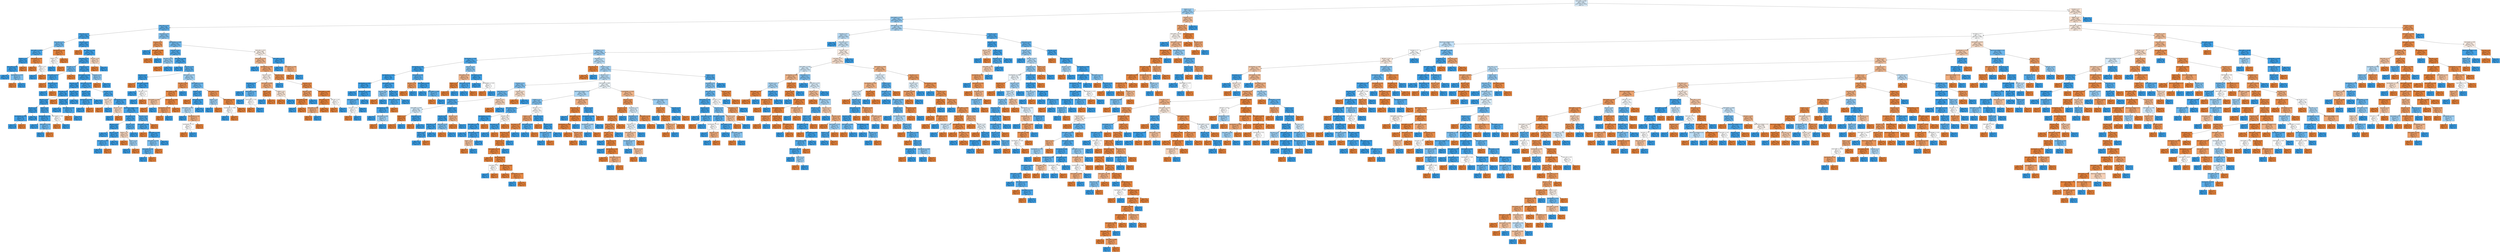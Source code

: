digraph Tree {
node [shape=box, style="filled", color="black", fontname="helvetica"] ;
edge [fontname="helvetica"] ;
0 [label="stem-width <= 8.585\ngini = 0.494\nsamples = 40733\nvalue = [18195, 22538]\nclass = p", fillcolor="#d9ecfa"] ;
1 [label="season <= 2.5\ngini = 0.444\nsamples = 19773\nvalue = [6566, 13207]\nclass = p", fillcolor="#9bcef2"] ;
0 -> 1 [labeldistance=2.5, labelangle=45, headlabel="True"] ;
2 [label="stem-height <= 4.075\ngini = 0.424\nsamples = 18314\nvalue = [5589, 12725]\nclass = p", fillcolor="#90c8f0"] ;
1 -> 2 ;
3 [label="stem-color <= 9.5\ngini = 0.269\nsamples = 4901\nvalue = [784, 4117]\nclass = p", fillcolor="#5fb0ea"] ;
2 -> 3 ;
4 [label="stem-color <= 2.5\ngini = 0.102\nsamples = 2495\nvalue = [135, 2360]\nclass = p", fillcolor="#44a3e6"] ;
3 -> 4 ;
5 [label="stem-color <= 1.5\ngini = 0.338\nsamples = 279\nvalue = [60, 219]\nclass = p", fillcolor="#6fb8ec"] ;
4 -> 5 ;
6 [label="stem-width <= 5.825\ngini = 0.147\nsamples = 237\nvalue = [19, 218]\nclass = p", fillcolor="#4aa6e7"] ;
5 -> 6 ;
7 [label="habitat <= 3.5\ngini = 0.027\nsamples = 220\nvalue = [3, 217]\nclass = p", fillcolor="#3c9ee5"] ;
6 -> 7 ;
8 [label="stem-width <= 5.52\ngini = 0.018\nsamples = 219\nvalue = [2, 217]\nclass = p", fillcolor="#3b9ee5"] ;
7 -> 8 ;
9 [label="gini = 0.0\nsamples = 211\nvalue = [0, 211]\nclass = p", fillcolor="#399de5"] ;
8 -> 9 ;
10 [label="cap-diameter <= 3.275\ngini = 0.375\nsamples = 8\nvalue = [2, 6]\nclass = p", fillcolor="#7bbeee"] ;
8 -> 10 ;
11 [label="gini = 0.0\nsamples = 2\nvalue = [2, 0]\nclass = e", fillcolor="#e58139"] ;
10 -> 11 ;
12 [label="gini = 0.0\nsamples = 6\nvalue = [0, 6]\nclass = p", fillcolor="#399de5"] ;
10 -> 12 ;
13 [label="gini = 0.0\nsamples = 1\nvalue = [1, 0]\nclass = e", fillcolor="#e58139"] ;
7 -> 13 ;
14 [label="stem-height <= 4.02\ngini = 0.111\nsamples = 17\nvalue = [16, 1]\nclass = e", fillcolor="#e78945"] ;
6 -> 14 ;
15 [label="gini = 0.0\nsamples = 15\nvalue = [15, 0]\nclass = e", fillcolor="#e58139"] ;
14 -> 15 ;
16 [label="habitat <= 0.5\ngini = 0.5\nsamples = 2\nvalue = [1, 1]\nclass = e", fillcolor="#ffffff"] ;
14 -> 16 ;
17 [label="gini = 0.0\nsamples = 1\nvalue = [0, 1]\nclass = p", fillcolor="#399de5"] ;
16 -> 17 ;
18 [label="gini = 0.0\nsamples = 1\nvalue = [1, 0]\nclass = e", fillcolor="#e58139"] ;
16 -> 18 ;
19 [label="cap-diameter <= 2.18\ngini = 0.046\nsamples = 42\nvalue = [41, 1]\nclass = e", fillcolor="#e6843e"] ;
5 -> 19 ;
20 [label="habitat <= 1.5\ngini = 0.5\nsamples = 2\nvalue = [1, 1]\nclass = e", fillcolor="#ffffff"] ;
19 -> 20 ;
21 [label="gini = 0.0\nsamples = 1\nvalue = [0, 1]\nclass = p", fillcolor="#399de5"] ;
20 -> 21 ;
22 [label="gini = 0.0\nsamples = 1\nvalue = [1, 0]\nclass = e", fillcolor="#e58139"] ;
20 -> 22 ;
23 [label="gini = 0.0\nsamples = 40\nvalue = [40, 0]\nclass = e", fillcolor="#e58139"] ;
19 -> 23 ;
24 [label="gill-color <= 2.0\ngini = 0.065\nsamples = 2216\nvalue = [75, 2141]\nclass = p", fillcolor="#40a0e6"] ;
4 -> 24 ;
25 [label="gini = 0.0\nsamples = 9\nvalue = [9, 0]\nclass = e", fillcolor="#e58139"] ;
24 -> 25 ;
26 [label="stem-width <= 7.595\ngini = 0.058\nsamples = 2207\nvalue = [66, 2141]\nclass = p", fillcolor="#3fa0e6"] ;
24 -> 26 ;
27 [label="cap-color <= 3.5\ngini = 0.053\nsamples = 2197\nvalue = [60, 2137]\nclass = p", fillcolor="#3fa0e6"] ;
26 -> 27 ;
28 [label="cap-color <= 1.5\ngini = 0.3\nsamples = 87\nvalue = [16, 71]\nclass = p", fillcolor="#66b3eb"] ;
27 -> 28 ;
29 [label="stem-width <= 0.77\ngini = 0.053\nsamples = 73\nvalue = [2, 71]\nclass = p", fillcolor="#3fa0e6"] ;
28 -> 29 ;
30 [label="gini = 0.0\nsamples = 1\nvalue = [1, 0]\nclass = e", fillcolor="#e58139"] ;
29 -> 30 ;
31 [label="stem-color <= 5.5\ngini = 0.027\nsamples = 72\nvalue = [1, 71]\nclass = p", fillcolor="#3c9ee5"] ;
29 -> 31 ;
32 [label="gini = 0.0\nsamples = 71\nvalue = [0, 71]\nclass = p", fillcolor="#399de5"] ;
31 -> 32 ;
33 [label="gini = 0.0\nsamples = 1\nvalue = [1, 0]\nclass = e", fillcolor="#e58139"] ;
31 -> 33 ;
34 [label="gini = 0.0\nsamples = 14\nvalue = [14, 0]\nclass = e", fillcolor="#e58139"] ;
28 -> 34 ;
35 [label="ring-type <= 3.0\ngini = 0.041\nsamples = 2110\nvalue = [44, 2066]\nclass = p", fillcolor="#3d9fe6"] ;
27 -> 35 ;
36 [label="stem-height <= 3.585\ngini = 0.033\nsamples = 2079\nvalue = [35, 2044]\nclass = p", fillcolor="#3c9fe5"] ;
35 -> 36 ;
37 [label="cap-color <= 5.5\ngini = 0.009\nsamples = 1302\nvalue = [6, 1296]\nclass = p", fillcolor="#3a9de5"] ;
36 -> 37 ;
38 [label="stem-color <= 5.5\ngini = 0.02\nsamples = 486\nvalue = [5, 481]\nclass = p", fillcolor="#3b9ee5"] ;
37 -> 38 ;
39 [label="gill-color <= 6.0\ngini = 0.016\nsamples = 485\nvalue = [4, 481]\nclass = p", fillcolor="#3b9ee5"] ;
38 -> 39 ;
40 [label="gill-color <= 3.5\ngini = 0.005\nsamples = 425\nvalue = [1, 424]\nclass = p", fillcolor="#399de5"] ;
39 -> 40 ;
41 [label="cap-diameter <= 1.905\ngini = 0.048\nsamples = 41\nvalue = [1, 40]\nclass = p", fillcolor="#3e9fe6"] ;
40 -> 41 ;
42 [label="gini = 0.0\nsamples = 40\nvalue = [0, 40]\nclass = p", fillcolor="#399de5"] ;
41 -> 42 ;
43 [label="gini = 0.0\nsamples = 1\nvalue = [1, 0]\nclass = e", fillcolor="#e58139"] ;
41 -> 43 ;
44 [label="gini = 0.0\nsamples = 384\nvalue = [0, 384]\nclass = p", fillcolor="#399de5"] ;
40 -> 44 ;
45 [label="habitat <= 1.5\ngini = 0.095\nsamples = 60\nvalue = [3, 57]\nclass = p", fillcolor="#43a2e6"] ;
39 -> 45 ;
46 [label="cap-diameter <= 3.45\ngini = 0.035\nsamples = 56\nvalue = [1, 55]\nclass = p", fillcolor="#3d9fe5"] ;
45 -> 46 ;
47 [label="gini = 0.0\nsamples = 51\nvalue = [0, 51]\nclass = p", fillcolor="#399de5"] ;
46 -> 47 ;
48 [label="stem-width <= 3.55\ngini = 0.32\nsamples = 5\nvalue = [1, 4]\nclass = p", fillcolor="#6ab6ec"] ;
46 -> 48 ;
49 [label="gini = 0.0\nsamples = 4\nvalue = [0, 4]\nclass = p", fillcolor="#399de5"] ;
48 -> 49 ;
50 [label="gini = 0.0\nsamples = 1\nvalue = [1, 0]\nclass = e", fillcolor="#e58139"] ;
48 -> 50 ;
51 [label="stem-height <= 3.26\ngini = 0.5\nsamples = 4\nvalue = [2, 2]\nclass = e", fillcolor="#ffffff"] ;
45 -> 51 ;
52 [label="gini = 0.0\nsamples = 2\nvalue = [2, 0]\nclass = e", fillcolor="#e58139"] ;
51 -> 52 ;
53 [label="gini = 0.0\nsamples = 2\nvalue = [0, 2]\nclass = p", fillcolor="#399de5"] ;
51 -> 53 ;
54 [label="gini = 0.0\nsamples = 1\nvalue = [1, 0]\nclass = e", fillcolor="#e58139"] ;
38 -> 54 ;
55 [label="cap-color <= 8.0\ngini = 0.002\nsamples = 816\nvalue = [1, 815]\nclass = p", fillcolor="#399de5"] ;
37 -> 55 ;
56 [label="cap-color <= 6.5\ngini = 0.008\nsamples = 260\nvalue = [1, 259]\nclass = p", fillcolor="#3a9de5"] ;
55 -> 56 ;
57 [label="gini = 0.0\nsamples = 246\nvalue = [0, 246]\nclass = p", fillcolor="#399de5"] ;
56 -> 57 ;
58 [label="stem-height <= 3.135\ngini = 0.133\nsamples = 14\nvalue = [1, 13]\nclass = p", fillcolor="#48a5e7"] ;
56 -> 58 ;
59 [label="gini = 0.0\nsamples = 1\nvalue = [1, 0]\nclass = e", fillcolor="#e58139"] ;
58 -> 59 ;
60 [label="gini = 0.0\nsamples = 13\nvalue = [0, 13]\nclass = p", fillcolor="#399de5"] ;
58 -> 60 ;
61 [label="gini = 0.0\nsamples = 556\nvalue = [0, 556]\nclass = p", fillcolor="#399de5"] ;
55 -> 61 ;
62 [label="stem-width <= 2.785\ngini = 0.072\nsamples = 777\nvalue = [29, 748]\nclass = p", fillcolor="#41a1e6"] ;
36 -> 62 ;
63 [label="gill-color <= 3.5\ngini = 0.011\nsamples = 354\nvalue = [2, 352]\nclass = p", fillcolor="#3a9ee5"] ;
62 -> 63 ;
64 [label="cap-diameter <= 1.955\ngini = 0.091\nsamples = 42\nvalue = [2, 40]\nclass = p", fillcolor="#43a2e6"] ;
63 -> 64 ;
65 [label="gini = 0.0\nsamples = 40\nvalue = [0, 40]\nclass = p", fillcolor="#399de5"] ;
64 -> 65 ;
66 [label="gini = 0.0\nsamples = 2\nvalue = [2, 0]\nclass = e", fillcolor="#e58139"] ;
64 -> 66 ;
67 [label="gini = 0.0\nsamples = 312\nvalue = [0, 312]\nclass = p", fillcolor="#399de5"] ;
63 -> 67 ;
68 [label="gill-color <= 3.5\ngini = 0.12\nsamples = 423\nvalue = [27, 396]\nclass = p", fillcolor="#46a4e7"] ;
62 -> 68 ;
69 [label="habitat <= 0.5\ngini = 0.494\nsamples = 9\nvalue = [5, 4]\nclass = e", fillcolor="#fae6d7"] ;
68 -> 69 ;
70 [label="gini = 0.0\nsamples = 5\nvalue = [5, 0]\nclass = e", fillcolor="#e58139"] ;
69 -> 70 ;
71 [label="gini = 0.0\nsamples = 4\nvalue = [0, 4]\nclass = p", fillcolor="#399de5"] ;
69 -> 71 ;
72 [label="cap-diameter <= 1.875\ngini = 0.101\nsamples = 414\nvalue = [22, 392]\nclass = p", fillcolor="#44a2e6"] ;
68 -> 72 ;
73 [label="gill-color <= 6.0\ngini = 0.48\nsamples = 5\nvalue = [3, 2]\nclass = e", fillcolor="#f6d5bd"] ;
72 -> 73 ;
74 [label="gini = 0.0\nsamples = 2\nvalue = [0, 2]\nclass = p", fillcolor="#399de5"] ;
73 -> 74 ;
75 [label="gini = 0.0\nsamples = 3\nvalue = [3, 0]\nclass = e", fillcolor="#e58139"] ;
73 -> 75 ;
76 [label="does-bruise-or-bleed <= 0.5\ngini = 0.089\nsamples = 409\nvalue = [19, 390]\nclass = p", fillcolor="#43a2e6"] ;
72 -> 76 ;
77 [label="cap-shape <= 5.5\ngini = 0.05\nsamples = 309\nvalue = [8, 301]\nclass = p", fillcolor="#3ea0e6"] ;
76 -> 77 ;
78 [label="gill-color <= 9.5\ngini = 0.016\nsamples = 247\nvalue = [2, 245]\nclass = p", fillcolor="#3b9ee5"] ;
77 -> 78 ;
79 [label="gini = 0.0\nsamples = 177\nvalue = [0, 177]\nclass = p", fillcolor="#399de5"] ;
78 -> 79 ;
80 [label="cap-color <= 5.5\ngini = 0.056\nsamples = 70\nvalue = [2, 68]\nclass = p", fillcolor="#3fa0e6"] ;
78 -> 80 ;
81 [label="stem-width <= 3.625\ngini = 0.153\nsamples = 24\nvalue = [2, 22]\nclass = p", fillcolor="#4ba6e7"] ;
80 -> 81 ;
82 [label="gini = 0.0\nsamples = 22\nvalue = [0, 22]\nclass = p", fillcolor="#399de5"] ;
81 -> 82 ;
83 [label="gini = 0.0\nsamples = 2\nvalue = [2, 0]\nclass = e", fillcolor="#e58139"] ;
81 -> 83 ;
84 [label="gini = 0.0\nsamples = 46\nvalue = [0, 46]\nclass = p", fillcolor="#399de5"] ;
80 -> 84 ;
85 [label="gill-color <= 6.5\ngini = 0.175\nsamples = 62\nvalue = [6, 56]\nclass = p", fillcolor="#4ea8e8"] ;
77 -> 85 ;
86 [label="habitat <= 1.5\ngini = 0.48\nsamples = 10\nvalue = [6, 4]\nclass = e", fillcolor="#f6d5bd"] ;
85 -> 86 ;
87 [label="gini = 0.0\nsamples = 4\nvalue = [4, 0]\nclass = e", fillcolor="#e58139"] ;
86 -> 87 ;
88 [label="season <= 1.0\ngini = 0.444\nsamples = 6\nvalue = [2, 4]\nclass = p", fillcolor="#9ccef2"] ;
86 -> 88 ;
89 [label="gini = 0.0\nsamples = 4\nvalue = [0, 4]\nclass = p", fillcolor="#399de5"] ;
88 -> 89 ;
90 [label="gini = 0.0\nsamples = 2\nvalue = [2, 0]\nclass = e", fillcolor="#e58139"] ;
88 -> 90 ;
91 [label="gini = 0.0\nsamples = 52\nvalue = [0, 52]\nclass = p", fillcolor="#399de5"] ;
85 -> 91 ;
92 [label="cap-color <= 6.5\ngini = 0.196\nsamples = 100\nvalue = [11, 89]\nclass = p", fillcolor="#51a9e8"] ;
76 -> 92 ;
93 [label="stem-width <= 5.245\ngini = 0.101\nsamples = 94\nvalue = [5, 89]\nclass = p", fillcolor="#44a3e6"] ;
92 -> 93 ;
94 [label="gini = 0.0\nsamples = 3\nvalue = [3, 0]\nclass = e", fillcolor="#e58139"] ;
93 -> 94 ;
95 [label="stem-width <= 5.735\ngini = 0.043\nsamples = 91\nvalue = [2, 89]\nclass = p", fillcolor="#3d9fe6"] ;
93 -> 95 ;
96 [label="stem-width <= 5.705\ngini = 0.375\nsamples = 8\nvalue = [2, 6]\nclass = p", fillcolor="#7bbeee"] ;
95 -> 96 ;
97 [label="stem-height <= 3.93\ngini = 0.245\nsamples = 7\nvalue = [1, 6]\nclass = p", fillcolor="#5aade9"] ;
96 -> 97 ;
98 [label="gini = 0.0\nsamples = 6\nvalue = [0, 6]\nclass = p", fillcolor="#399de5"] ;
97 -> 98 ;
99 [label="gini = 0.0\nsamples = 1\nvalue = [1, 0]\nclass = e", fillcolor="#e58139"] ;
97 -> 99 ;
100 [label="gini = 0.0\nsamples = 1\nvalue = [1, 0]\nclass = e", fillcolor="#e58139"] ;
96 -> 100 ;
101 [label="gini = 0.0\nsamples = 83\nvalue = [0, 83]\nclass = p", fillcolor="#399de5"] ;
95 -> 101 ;
102 [label="gini = 0.0\nsamples = 6\nvalue = [6, 0]\nclass = e", fillcolor="#e58139"] ;
92 -> 102 ;
103 [label="ring-type <= 5.5\ngini = 0.412\nsamples = 31\nvalue = [9, 22]\nclass = p", fillcolor="#8ac5f0"] ;
35 -> 103 ;
104 [label="gini = 0.0\nsamples = 9\nvalue = [9, 0]\nclass = e", fillcolor="#e58139"] ;
103 -> 104 ;
105 [label="gini = 0.0\nsamples = 22\nvalue = [0, 22]\nclass = p", fillcolor="#399de5"] ;
103 -> 105 ;
106 [label="cap-color <= 6.0\ngini = 0.48\nsamples = 10\nvalue = [6, 4]\nclass = e", fillcolor="#f6d5bd"] ;
26 -> 106 ;
107 [label="gini = 0.0\nsamples = 6\nvalue = [6, 0]\nclass = e", fillcolor="#e58139"] ;
106 -> 107 ;
108 [label="gini = 0.0\nsamples = 4\nvalue = [0, 4]\nclass = p", fillcolor="#399de5"] ;
106 -> 108 ;
109 [label="cap-shape <= 0.5\ngini = 0.394\nsamples = 2406\nvalue = [649, 1757]\nclass = p", fillcolor="#82c1ef"] ;
3 -> 109 ;
110 [label="ring-type <= 0.5\ngini = 0.252\nsamples = 196\nvalue = [167, 29]\nclass = e", fillcolor="#ea975b"] ;
109 -> 110 ;
111 [label="gini = 0.0\nsamples = 28\nvalue = [0, 28]\nclass = p", fillcolor="#399de5"] ;
110 -> 111 ;
112 [label="stem-width <= 3.645\ngini = 0.012\nsamples = 168\nvalue = [167, 1]\nclass = e", fillcolor="#e5823a"] ;
110 -> 112 ;
113 [label="gini = 0.0\nsamples = 167\nvalue = [167, 0]\nclass = e", fillcolor="#e58139"] ;
112 -> 113 ;
114 [label="gini = 0.0\nsamples = 1\nvalue = [0, 1]\nclass = p", fillcolor="#399de5"] ;
112 -> 114 ;
115 [label="cap-diameter <= 3.285\ngini = 0.341\nsamples = 2210\nvalue = [482, 1728]\nclass = p", fillcolor="#70b8ec"] ;
109 -> 115 ;
116 [label="gill-color <= 4.0\ngini = 0.186\nsamples = 1615\nvalue = [168, 1447]\nclass = p", fillcolor="#50a8e8"] ;
115 -> 116 ;
117 [label="cap-color <= 10.5\ngini = 0.421\nsamples = 345\nvalue = [104, 241]\nclass = p", fillcolor="#8ec7f0"] ;
116 -> 117 ;
118 [label="gini = 0.0\nsamples = 104\nvalue = [104, 0]\nclass = e", fillcolor="#e58139"] ;
117 -> 118 ;
119 [label="gini = 0.0\nsamples = 241\nvalue = [0, 241]\nclass = p", fillcolor="#399de5"] ;
117 -> 119 ;
120 [label="stem-width <= 3.915\ngini = 0.096\nsamples = 1270\nvalue = [64, 1206]\nclass = p", fillcolor="#44a2e6"] ;
116 -> 120 ;
121 [label="gini = 0.0\nsamples = 805\nvalue = [0, 805]\nclass = p", fillcolor="#399de5"] ;
120 -> 121 ;
122 [label="cap-color <= 9.5\ngini = 0.237\nsamples = 465\nvalue = [64, 401]\nclass = p", fillcolor="#59ade9"] ;
120 -> 122 ;
123 [label="cap-color <= 0.5\ngini = 0.014\nsamples = 281\nvalue = [2, 279]\nclass = p", fillcolor="#3a9ee5"] ;
122 -> 123 ;
124 [label="gini = 0.0\nsamples = 1\nvalue = [1, 0]\nclass = e", fillcolor="#e58139"] ;
123 -> 124 ;
125 [label="stem-width <= 8.565\ngini = 0.007\nsamples = 280\nvalue = [1, 279]\nclass = p", fillcolor="#3a9de5"] ;
123 -> 125 ;
126 [label="gini = 0.0\nsamples = 278\nvalue = [0, 278]\nclass = p", fillcolor="#399de5"] ;
125 -> 126 ;
127 [label="cap-color <= 3.5\ngini = 0.5\nsamples = 2\nvalue = [1, 1]\nclass = e", fillcolor="#ffffff"] ;
125 -> 127 ;
128 [label="gini = 0.0\nsamples = 1\nvalue = [0, 1]\nclass = p", fillcolor="#399de5"] ;
127 -> 128 ;
129 [label="gini = 0.0\nsamples = 1\nvalue = [1, 0]\nclass = e", fillcolor="#e58139"] ;
127 -> 129 ;
130 [label="stem-width <= 5.775\ngini = 0.447\nsamples = 184\nvalue = [62, 122]\nclass = p", fillcolor="#9ecff2"] ;
122 -> 130 ;
131 [label="cap-color <= 10.5\ngini = 0.193\nsamples = 37\nvalue = [33, 4]\nclass = e", fillcolor="#e89051"] ;
130 -> 131 ;
132 [label="stem-height <= 2.46\ngini = 0.108\nsamples = 35\nvalue = [33, 2]\nclass = e", fillcolor="#e78945"] ;
131 -> 132 ;
133 [label="stem-height <= 2.255\ngini = 0.444\nsamples = 3\nvalue = [2, 1]\nclass = e", fillcolor="#f2c09c"] ;
132 -> 133 ;
134 [label="gini = 0.0\nsamples = 2\nvalue = [2, 0]\nclass = e", fillcolor="#e58139"] ;
133 -> 134 ;
135 [label="gini = 0.0\nsamples = 1\nvalue = [0, 1]\nclass = p", fillcolor="#399de5"] ;
133 -> 135 ;
136 [label="cap-diameter <= 2.565\ngini = 0.061\nsamples = 32\nvalue = [31, 1]\nclass = e", fillcolor="#e6853f"] ;
132 -> 136 ;
137 [label="cap-diameter <= 2.535\ngini = 0.278\nsamples = 6\nvalue = [5, 1]\nclass = e", fillcolor="#ea9a61"] ;
136 -> 137 ;
138 [label="gini = 0.0\nsamples = 5\nvalue = [5, 0]\nclass = e", fillcolor="#e58139"] ;
137 -> 138 ;
139 [label="gini = 0.0\nsamples = 1\nvalue = [0, 1]\nclass = p", fillcolor="#399de5"] ;
137 -> 139 ;
140 [label="gini = 0.0\nsamples = 26\nvalue = [26, 0]\nclass = e", fillcolor="#e58139"] ;
136 -> 140 ;
141 [label="gini = 0.0\nsamples = 2\nvalue = [0, 2]\nclass = p", fillcolor="#399de5"] ;
131 -> 141 ;
142 [label="stem-height <= 3.375\ngini = 0.317\nsamples = 147\nvalue = [29, 118]\nclass = p", fillcolor="#6ab5eb"] ;
130 -> 142 ;
143 [label="habitat <= 0.5\ngini = 0.108\nsamples = 122\nvalue = [7, 115]\nclass = p", fillcolor="#45a3e7"] ;
142 -> 143 ;
144 [label="gini = 0.0\nsamples = 4\nvalue = [4, 0]\nclass = e", fillcolor="#e58139"] ;
143 -> 144 ;
145 [label="stem-width <= 6.05\ngini = 0.05\nsamples = 118\nvalue = [3, 115]\nclass = p", fillcolor="#3ea0e6"] ;
143 -> 145 ;
146 [label="stem-height <= 2.765\ngini = 0.469\nsamples = 8\nvalue = [3, 5]\nclass = p", fillcolor="#b0d8f5"] ;
145 -> 146 ;
147 [label="gini = 0.0\nsamples = 4\nvalue = [0, 4]\nclass = p", fillcolor="#399de5"] ;
146 -> 147 ;
148 [label="cap-diameter <= 2.66\ngini = 0.375\nsamples = 4\nvalue = [3, 1]\nclass = e", fillcolor="#eeab7b"] ;
146 -> 148 ;
149 [label="cap-diameter <= 2.57\ngini = 0.5\nsamples = 2\nvalue = [1, 1]\nclass = e", fillcolor="#ffffff"] ;
148 -> 149 ;
150 [label="gini = 0.0\nsamples = 1\nvalue = [1, 0]\nclass = e", fillcolor="#e58139"] ;
149 -> 150 ;
151 [label="gini = 0.0\nsamples = 1\nvalue = [0, 1]\nclass = p", fillcolor="#399de5"] ;
149 -> 151 ;
152 [label="gini = 0.0\nsamples = 2\nvalue = [2, 0]\nclass = e", fillcolor="#e58139"] ;
148 -> 152 ;
153 [label="gini = 0.0\nsamples = 110\nvalue = [0, 110]\nclass = p", fillcolor="#399de5"] ;
145 -> 153 ;
154 [label="stem-width <= 6.05\ngini = 0.211\nsamples = 25\nvalue = [22, 3]\nclass = e", fillcolor="#e99254"] ;
142 -> 154 ;
155 [label="habitat <= 2.0\ngini = 0.444\nsamples = 3\nvalue = [1, 2]\nclass = p", fillcolor="#9ccef2"] ;
154 -> 155 ;
156 [label="gini = 0.0\nsamples = 2\nvalue = [0, 2]\nclass = p", fillcolor="#399de5"] ;
155 -> 156 ;
157 [label="gini = 0.0\nsamples = 1\nvalue = [1, 0]\nclass = e", fillcolor="#e58139"] ;
155 -> 157 ;
158 [label="stem-height <= 3.39\ngini = 0.087\nsamples = 22\nvalue = [21, 1]\nclass = e", fillcolor="#e68742"] ;
154 -> 158 ;
159 [label="cap-diameter <= 3.095\ngini = 0.5\nsamples = 2\nvalue = [1, 1]\nclass = e", fillcolor="#ffffff"] ;
158 -> 159 ;
160 [label="gini = 0.0\nsamples = 1\nvalue = [0, 1]\nclass = p", fillcolor="#399de5"] ;
159 -> 160 ;
161 [label="gini = 0.0\nsamples = 1\nvalue = [1, 0]\nclass = e", fillcolor="#e58139"] ;
159 -> 161 ;
162 [label="gini = 0.0\nsamples = 20\nvalue = [20, 0]\nclass = e", fillcolor="#e58139"] ;
158 -> 162 ;
163 [label="stem-color <= 10.5\ngini = 0.498\nsamples = 595\nvalue = [314, 281]\nclass = e", fillcolor="#fcf2ea"] ;
115 -> 163 ;
164 [label="stem-width <= 4.23\ngini = 0.414\nsamples = 440\nvalue = [311, 129]\nclass = e", fillcolor="#f0b58b"] ;
163 -> 164 ;
165 [label="gini = 0.0\nsamples = 52\nvalue = [0, 52]\nclass = p", fillcolor="#399de5"] ;
164 -> 165 ;
166 [label="cap-diameter <= 3.585\ngini = 0.318\nsamples = 388\nvalue = [311, 77]\nclass = e", fillcolor="#eba06a"] ;
164 -> 166 ;
167 [label="cap-color <= 9.5\ngini = 0.499\nsamples = 101\nvalue = [53, 48]\nclass = e", fillcolor="#fdf3ec"] ;
166 -> 167 ;
168 [label="cap-shape <= 5.5\ngini = 0.061\nsamples = 32\nvalue = [1, 31]\nclass = p", fillcolor="#3fa0e6"] ;
167 -> 168 ;
169 [label="gini = 0.0\nsamples = 26\nvalue = [0, 26]\nclass = p", fillcolor="#399de5"] ;
168 -> 169 ;
170 [label="stem-height <= 3.39\ngini = 0.278\nsamples = 6\nvalue = [1, 5]\nclass = p", fillcolor="#61b1ea"] ;
168 -> 170 ;
171 [label="gini = 0.0\nsamples = 4\nvalue = [0, 4]\nclass = p", fillcolor="#399de5"] ;
170 -> 171 ;
172 [label="stem-height <= 3.78\ngini = 0.5\nsamples = 2\nvalue = [1, 1]\nclass = e", fillcolor="#ffffff"] ;
170 -> 172 ;
173 [label="gini = 0.0\nsamples = 1\nvalue = [1, 0]\nclass = e", fillcolor="#e58139"] ;
172 -> 173 ;
174 [label="gini = 0.0\nsamples = 1\nvalue = [0, 1]\nclass = p", fillcolor="#399de5"] ;
172 -> 174 ;
175 [label="stem-width <= 6.805\ngini = 0.371\nsamples = 69\nvalue = [52, 17]\nclass = e", fillcolor="#eeaa7a"] ;
167 -> 175 ;
176 [label="habitat <= 0.5\ngini = 0.059\nsamples = 33\nvalue = [32, 1]\nclass = e", fillcolor="#e6853f"] ;
175 -> 176 ;
177 [label="gini = 0.0\nsamples = 1\nvalue = [0, 1]\nclass = p", fillcolor="#399de5"] ;
176 -> 177 ;
178 [label="gini = 0.0\nsamples = 32\nvalue = [32, 0]\nclass = e", fillcolor="#e58139"] ;
176 -> 178 ;
179 [label="habitat <= 0.5\ngini = 0.494\nsamples = 36\nvalue = [20, 16]\nclass = e", fillcolor="#fae6d7"] ;
175 -> 179 ;
180 [label="gini = 0.0\nsamples = 20\nvalue = [20, 0]\nclass = e", fillcolor="#e58139"] ;
179 -> 180 ;
181 [label="gini = 0.0\nsamples = 16\nvalue = [0, 16]\nclass = p", fillcolor="#399de5"] ;
179 -> 181 ;
182 [label="cap-color <= 1.5\ngini = 0.182\nsamples = 287\nvalue = [258, 29]\nclass = e", fillcolor="#e88f4f"] ;
166 -> 182 ;
183 [label="gini = 0.0\nsamples = 9\nvalue = [0, 9]\nclass = p", fillcolor="#399de5"] ;
182 -> 183 ;
184 [label="cap-color <= 9.5\ngini = 0.134\nsamples = 278\nvalue = [258, 20]\nclass = e", fillcolor="#e78b48"] ;
182 -> 184 ;
185 [label="cap-color <= 6.0\ngini = 0.284\nsamples = 99\nvalue = [82, 17]\nclass = e", fillcolor="#ea9b62"] ;
184 -> 185 ;
186 [label="stem-height <= 3.08\ngini = 0.046\nsamples = 84\nvalue = [82, 2]\nclass = e", fillcolor="#e6843e"] ;
185 -> 186 ;
187 [label="gini = 0.0\nsamples = 2\nvalue = [0, 2]\nclass = p", fillcolor="#399de5"] ;
186 -> 187 ;
188 [label="gini = 0.0\nsamples = 82\nvalue = [82, 0]\nclass = e", fillcolor="#e58139"] ;
186 -> 188 ;
189 [label="gini = 0.0\nsamples = 15\nvalue = [0, 15]\nclass = p", fillcolor="#399de5"] ;
185 -> 189 ;
190 [label="stem-height <= 4.065\ngini = 0.033\nsamples = 179\nvalue = [176, 3]\nclass = e", fillcolor="#e5833c"] ;
184 -> 190 ;
191 [label="stem-width <= 5.71\ngini = 0.022\nsamples = 177\nvalue = [175, 2]\nclass = e", fillcolor="#e5823b"] ;
190 -> 191 ;
192 [label="stem-width <= 5.59\ngini = 0.375\nsamples = 8\nvalue = [6, 2]\nclass = e", fillcolor="#eeab7b"] ;
191 -> 192 ;
193 [label="gini = 0.0\nsamples = 6\nvalue = [6, 0]\nclass = e", fillcolor="#e58139"] ;
192 -> 193 ;
194 [label="gini = 0.0\nsamples = 2\nvalue = [0, 2]\nclass = p", fillcolor="#399de5"] ;
192 -> 194 ;
195 [label="gini = 0.0\nsamples = 169\nvalue = [169, 0]\nclass = e", fillcolor="#e58139"] ;
191 -> 195 ;
196 [label="gill-color <= 8.0\ngini = 0.5\nsamples = 2\nvalue = [1, 1]\nclass = e", fillcolor="#ffffff"] ;
190 -> 196 ;
197 [label="gini = 0.0\nsamples = 1\nvalue = [1, 0]\nclass = e", fillcolor="#e58139"] ;
196 -> 197 ;
198 [label="gini = 0.0\nsamples = 1\nvalue = [0, 1]\nclass = p", fillcolor="#399de5"] ;
196 -> 198 ;
199 [label="stem-width <= 8.045\ngini = 0.038\nsamples = 155\nvalue = [3, 152]\nclass = p", fillcolor="#3d9fe6"] ;
163 -> 199 ;
200 [label="gini = 0.0\nsamples = 151\nvalue = [0, 151]\nclass = p", fillcolor="#399de5"] ;
199 -> 200 ;
201 [label="stem-height <= 3.705\ngini = 0.375\nsamples = 4\nvalue = [3, 1]\nclass = e", fillcolor="#eeab7b"] ;
199 -> 201 ;
202 [label="gini = 0.0\nsamples = 3\nvalue = [3, 0]\nclass = e", fillcolor="#e58139"] ;
201 -> 202 ;
203 [label="gini = 0.0\nsamples = 1\nvalue = [0, 1]\nclass = p", fillcolor="#399de5"] ;
201 -> 203 ;
204 [label="stem-height <= 7.365\ngini = 0.46\nsamples = 13413\nvalue = [4805, 8608]\nclass = p", fillcolor="#a8d4f4"] ;
2 -> 204 ;
205 [label="ring-type <= 0.5\ngini = 0.477\nsamples = 11852\nvalue = [4647, 7205]\nclass = p", fillcolor="#b9dcf6"] ;
204 -> 205 ;
206 [label="gini = 0.0\nsamples = 664\nvalue = [0, 664]\nclass = p", fillcolor="#399de5"] ;
205 -> 206 ;
207 [label="stem-color <= 9.5\ngini = 0.486\nsamples = 11188\nvalue = [4647, 6541]\nclass = p", fillcolor="#c6e3f7"] ;
205 -> 207 ;
208 [label="cap-shape <= 0.5\ngini = 0.442\nsamples = 6493\nvalue = [2144, 4349]\nclass = p", fillcolor="#9bcdf2"] ;
207 -> 208 ;
209 [label="cap-diameter <= 3.525\ngini = 0.15\nsamples = 1323\nvalue = [108, 1215]\nclass = p", fillcolor="#4ba6e7"] ;
208 -> 209 ;
210 [label="cap-diameter <= 3.03\ngini = 0.033\nsamples = 1002\nvalue = [17, 985]\nclass = p", fillcolor="#3c9fe5"] ;
209 -> 210 ;
211 [label="cap-diameter <= 2.435\ngini = 0.011\nsamples = 905\nvalue = [5, 900]\nclass = p", fillcolor="#3a9ee5"] ;
210 -> 211 ;
212 [label="cap-diameter <= 2.265\ngini = 0.003\nsamples = 786\nvalue = [1, 785]\nclass = p", fillcolor="#399de5"] ;
211 -> 212 ;
213 [label="gini = 0.0\nsamples = 711\nvalue = [0, 711]\nclass = p", fillcolor="#399de5"] ;
212 -> 213 ;
214 [label="cap-diameter <= 2.275\ngini = 0.026\nsamples = 75\nvalue = [1, 74]\nclass = p", fillcolor="#3c9ee5"] ;
212 -> 214 ;
215 [label="stem-height <= 5.225\ngini = 0.245\nsamples = 7\nvalue = [1, 6]\nclass = p", fillcolor="#5aade9"] ;
214 -> 215 ;
216 [label="cap-color <= 6.0\ngini = 0.5\nsamples = 2\nvalue = [1, 1]\nclass = e", fillcolor="#ffffff"] ;
215 -> 216 ;
217 [label="gini = 0.0\nsamples = 1\nvalue = [1, 0]\nclass = e", fillcolor="#e58139"] ;
216 -> 217 ;
218 [label="gini = 0.0\nsamples = 1\nvalue = [0, 1]\nclass = p", fillcolor="#399de5"] ;
216 -> 218 ;
219 [label="gini = 0.0\nsamples = 5\nvalue = [0, 5]\nclass = p", fillcolor="#399de5"] ;
215 -> 219 ;
220 [label="gini = 0.0\nsamples = 68\nvalue = [0, 68]\nclass = p", fillcolor="#399de5"] ;
214 -> 220 ;
221 [label="stem-height <= 4.595\ngini = 0.065\nsamples = 119\nvalue = [4, 115]\nclass = p", fillcolor="#40a0e6"] ;
211 -> 221 ;
222 [label="cap-color <= 6.0\ngini = 0.408\nsamples = 7\nvalue = [2, 5]\nclass = p", fillcolor="#88c4ef"] ;
221 -> 222 ;
223 [label="gini = 0.0\nsamples = 2\nvalue = [2, 0]\nclass = e", fillcolor="#e58139"] ;
222 -> 223 ;
224 [label="gini = 0.0\nsamples = 5\nvalue = [0, 5]\nclass = p", fillcolor="#399de5"] ;
222 -> 224 ;
225 [label="gill-color <= 3.5\ngini = 0.035\nsamples = 112\nvalue = [2, 110]\nclass = p", fillcolor="#3d9fe5"] ;
221 -> 225 ;
226 [label="stem-height <= 5.725\ngini = 0.147\nsamples = 25\nvalue = [2, 23]\nclass = p", fillcolor="#4aa6e7"] ;
225 -> 226 ;
227 [label="cap-diameter <= 2.88\ngini = 0.08\nsamples = 24\nvalue = [1, 23]\nclass = p", fillcolor="#42a1e6"] ;
226 -> 227 ;
228 [label="gini = 0.0\nsamples = 21\nvalue = [0, 21]\nclass = p", fillcolor="#399de5"] ;
227 -> 228 ;
229 [label="stem-height <= 4.96\ngini = 0.444\nsamples = 3\nvalue = [1, 2]\nclass = p", fillcolor="#9ccef2"] ;
227 -> 229 ;
230 [label="gini = 0.0\nsamples = 1\nvalue = [1, 0]\nclass = e", fillcolor="#e58139"] ;
229 -> 230 ;
231 [label="gini = 0.0\nsamples = 2\nvalue = [0, 2]\nclass = p", fillcolor="#399de5"] ;
229 -> 231 ;
232 [label="gini = 0.0\nsamples = 1\nvalue = [1, 0]\nclass = e", fillcolor="#e58139"] ;
226 -> 232 ;
233 [label="gini = 0.0\nsamples = 87\nvalue = [0, 87]\nclass = p", fillcolor="#399de5"] ;
225 -> 233 ;
234 [label="stem-width <= 3.58\ngini = 0.217\nsamples = 97\nvalue = [12, 85]\nclass = p", fillcolor="#55abe9"] ;
210 -> 234 ;
235 [label="gill-color <= 4.0\ngini = 0.26\nsamples = 13\nvalue = [11, 2]\nclass = e", fillcolor="#ea985d"] ;
234 -> 235 ;
236 [label="gini = 0.0\nsamples = 11\nvalue = [11, 0]\nclass = e", fillcolor="#e58139"] ;
235 -> 236 ;
237 [label="gini = 0.0\nsamples = 2\nvalue = [0, 2]\nclass = p", fillcolor="#399de5"] ;
235 -> 237 ;
238 [label="stem-height <= 6.025\ngini = 0.024\nsamples = 84\nvalue = [1, 83]\nclass = p", fillcolor="#3b9ee5"] ;
234 -> 238 ;
239 [label="gini = 0.0\nsamples = 78\nvalue = [0, 78]\nclass = p", fillcolor="#399de5"] ;
238 -> 239 ;
240 [label="stem-width <= 3.955\ngini = 0.278\nsamples = 6\nvalue = [1, 5]\nclass = p", fillcolor="#61b1ea"] ;
238 -> 240 ;
241 [label="gini = 0.0\nsamples = 1\nvalue = [1, 0]\nclass = e", fillcolor="#e58139"] ;
240 -> 241 ;
242 [label="gini = 0.0\nsamples = 5\nvalue = [0, 5]\nclass = p", fillcolor="#399de5"] ;
240 -> 242 ;
243 [label="gill-color <= 3.5\ngini = 0.406\nsamples = 321\nvalue = [91, 230]\nclass = p", fillcolor="#87c4ef"] ;
209 -> 243 ;
244 [label="stem-width <= 5.06\ngini = 0.417\nsamples = 128\nvalue = [90, 38]\nclass = e", fillcolor="#f0b68d"] ;
243 -> 244 ;
245 [label="habitat <= 1.5\ngini = 0.022\nsamples = 88\nvalue = [87, 1]\nclass = e", fillcolor="#e5823b"] ;
244 -> 245 ;
246 [label="gini = 0.0\nsamples = 87\nvalue = [87, 0]\nclass = e", fillcolor="#e58139"] ;
245 -> 246 ;
247 [label="gini = 0.0\nsamples = 1\nvalue = [0, 1]\nclass = p", fillcolor="#399de5"] ;
245 -> 247 ;
248 [label="stem-width <= 8.29\ngini = 0.139\nsamples = 40\nvalue = [3, 37]\nclass = p", fillcolor="#49a5e7"] ;
244 -> 248 ;
249 [label="gini = 0.0\nsamples = 37\nvalue = [0, 37]\nclass = p", fillcolor="#399de5"] ;
248 -> 249 ;
250 [label="gini = 0.0\nsamples = 3\nvalue = [3, 0]\nclass = e", fillcolor="#e58139"] ;
248 -> 250 ;
251 [label="stem-width <= 8.48\ngini = 0.01\nsamples = 193\nvalue = [1, 192]\nclass = p", fillcolor="#3a9ee5"] ;
243 -> 251 ;
252 [label="gini = 0.0\nsamples = 191\nvalue = [0, 191]\nclass = p", fillcolor="#399de5"] ;
251 -> 252 ;
253 [label="cap-diameter <= 5.315\ngini = 0.5\nsamples = 2\nvalue = [1, 1]\nclass = e", fillcolor="#ffffff"] ;
251 -> 253 ;
254 [label="gini = 0.0\nsamples = 1\nvalue = [1, 0]\nclass = e", fillcolor="#e58139"] ;
253 -> 254 ;
255 [label="gini = 0.0\nsamples = 1\nvalue = [0, 1]\nclass = p", fillcolor="#399de5"] ;
253 -> 255 ;
256 [label="cap-shape <= 1.5\ngini = 0.477\nsamples = 5170\nvalue = [2036, 3134]\nclass = p", fillcolor="#baddf6"] ;
208 -> 256 ;
257 [label="stem-color <= 7.0\ngini = 0.027\nsamples = 371\nvalue = [366, 5]\nclass = e", fillcolor="#e5833c"] ;
256 -> 257 ;
258 [label="gini = 0.0\nsamples = 366\nvalue = [366, 0]\nclass = e", fillcolor="#e58139"] ;
257 -> 258 ;
259 [label="gini = 0.0\nsamples = 5\nvalue = [0, 5]\nclass = p", fillcolor="#399de5"] ;
257 -> 259 ;
260 [label="gill-color <= 10.5\ngini = 0.454\nsamples = 4799\nvalue = [1670, 3129]\nclass = p", fillcolor="#a3d1f3"] ;
256 -> 260 ;
261 [label="gill-color <= 5.5\ngini = 0.474\nsamples = 4171\nvalue = [1608, 2563]\nclass = p", fillcolor="#b5daf5"] ;
260 -> 261 ;
262 [label="ring-type <= 2.0\ngini = 0.395\nsamples = 1857\nvalue = [503, 1354]\nclass = p", fillcolor="#83c1ef"] ;
261 -> 262 ;
263 [label="stem-color <= 5.5\ngini = 0.314\nsamples = 1487\nvalue = [290, 1197]\nclass = p", fillcolor="#69b5eb"] ;
262 -> 263 ;
264 [label="cap-shape <= 2.5\ngini = 0.185\nsamples = 1219\nvalue = [126, 1093]\nclass = p", fillcolor="#50a8e8"] ;
263 -> 264 ;
265 [label="stem-width <= 4.375\ngini = 0.492\nsamples = 209\nvalue = [91, 118]\nclass = p", fillcolor="#d2e9f9"] ;
264 -> 265 ;
266 [label="habitat <= 1.5\ngini = 0.022\nsamples = 88\nvalue = [87, 1]\nclass = e", fillcolor="#e5823b"] ;
265 -> 266 ;
267 [label="gini = 0.0\nsamples = 87\nvalue = [87, 0]\nclass = e", fillcolor="#e58139"] ;
266 -> 267 ;
268 [label="gini = 0.0\nsamples = 1\nvalue = [0, 1]\nclass = p", fillcolor="#399de5"] ;
266 -> 268 ;
269 [label="stem-color <= 3.5\ngini = 0.064\nsamples = 121\nvalue = [4, 117]\nclass = p", fillcolor="#40a0e6"] ;
265 -> 269 ;
270 [label="gini = 0.0\nsamples = 4\nvalue = [4, 0]\nclass = e", fillcolor="#e58139"] ;
269 -> 270 ;
271 [label="gini = 0.0\nsamples = 117\nvalue = [0, 117]\nclass = p", fillcolor="#399de5"] ;
269 -> 271 ;
272 [label="habitat <= 2.5\ngini = 0.067\nsamples = 1010\nvalue = [35, 975]\nclass = p", fillcolor="#40a1e6"] ;
264 -> 272 ;
273 [label="cap-color <= 5.5\ngini = 0.034\nsamples = 985\nvalue = [17, 968]\nclass = p", fillcolor="#3c9fe5"] ;
272 -> 273 ;
274 [label="stem-color <= 2.0\ngini = 0.015\nsamples = 944\nvalue = [7, 937]\nclass = p", fillcolor="#3a9ee5"] ;
273 -> 274 ;
275 [label="habitat <= 0.5\ngini = 0.045\nsamples = 301\nvalue = [7, 294]\nclass = p", fillcolor="#3e9fe6"] ;
274 -> 275 ;
276 [label="gini = 0.0\nsamples = 294\nvalue = [0, 294]\nclass = p", fillcolor="#399de5"] ;
275 -> 276 ;
277 [label="gini = 0.0\nsamples = 7\nvalue = [7, 0]\nclass = e", fillcolor="#e58139"] ;
275 -> 277 ;
278 [label="gini = 0.0\nsamples = 643\nvalue = [0, 643]\nclass = p", fillcolor="#399de5"] ;
274 -> 278 ;
279 [label="stem-color <= 2.0\ngini = 0.369\nsamples = 41\nvalue = [10, 31]\nclass = p", fillcolor="#79bded"] ;
273 -> 279 ;
280 [label="gini = 0.0\nsamples = 10\nvalue = [10, 0]\nclass = e", fillcolor="#e58139"] ;
279 -> 280 ;
281 [label="gini = 0.0\nsamples = 31\nvalue = [0, 31]\nclass = p", fillcolor="#399de5"] ;
279 -> 281 ;
282 [label="gill-color <= 2.0\ngini = 0.403\nsamples = 25\nvalue = [18, 7]\nclass = e", fillcolor="#efb286"] ;
272 -> 282 ;
283 [label="gini = 0.0\nsamples = 18\nvalue = [18, 0]\nclass = e", fillcolor="#e58139"] ;
282 -> 283 ;
284 [label="gini = 0.0\nsamples = 7\nvalue = [0, 7]\nclass = p", fillcolor="#399de5"] ;
282 -> 284 ;
285 [label="gill-color <= 2.5\ngini = 0.475\nsamples = 268\nvalue = [164, 104]\nclass = e", fillcolor="#f5d1b7"] ;
263 -> 285 ;
286 [label="gini = 0.0\nsamples = 164\nvalue = [164, 0]\nclass = e", fillcolor="#e58139"] ;
285 -> 286 ;
287 [label="gini = 0.0\nsamples = 104\nvalue = [0, 104]\nclass = p", fillcolor="#399de5"] ;
285 -> 287 ;
288 [label="ring-type <= 5.5\ngini = 0.489\nsamples = 370\nvalue = [213, 157]\nclass = e", fillcolor="#f8decb"] ;
262 -> 288 ;
289 [label="gini = 0.0\nsamples = 213\nvalue = [213, 0]\nclass = e", fillcolor="#e58139"] ;
288 -> 289 ;
290 [label="gini = 0.0\nsamples = 157\nvalue = [0, 157]\nclass = p", fillcolor="#399de5"] ;
288 -> 290 ;
291 [label="stem-width <= 5.905\ngini = 0.499\nsamples = 2314\nvalue = [1105, 1209]\nclass = p", fillcolor="#eef7fd"] ;
261 -> 291 ;
292 [label="does-bruise-or-bleed <= 0.5\ngini = 0.464\nsamples = 1563\nvalue = [572, 991]\nclass = p", fillcolor="#abd6f4"] ;
291 -> 292 ;
293 [label="habitat <= 1.5\ngini = 0.385\nsamples = 1213\nvalue = [316, 897]\nclass = p", fillcolor="#7fc0ee"] ;
292 -> 293 ;
294 [label="stem-width <= 4.41\ngini = 0.215\nsamples = 775\nvalue = [95, 680]\nclass = p", fillcolor="#55abe9"] ;
293 -> 294 ;
295 [label="cap-diameter <= 4.925\ngini = 0.013\nsamples = 599\nvalue = [4, 595]\nclass = p", fillcolor="#3a9ee5"] ;
294 -> 295 ;
296 [label="stem-width <= 3.715\ngini = 0.007\nsamples = 597\nvalue = [2, 595]\nclass = p", fillcolor="#3a9de5"] ;
295 -> 296 ;
297 [label="gini = 0.0\nsamples = 535\nvalue = [0, 535]\nclass = p", fillcolor="#399de5"] ;
296 -> 297 ;
298 [label="stem-height <= 4.57\ngini = 0.062\nsamples = 62\nvalue = [2, 60]\nclass = p", fillcolor="#40a0e6"] ;
296 -> 298 ;
299 [label="season <= 1.0\ngini = 0.444\nsamples = 3\nvalue = [2, 1]\nclass = e", fillcolor="#f2c09c"] ;
298 -> 299 ;
300 [label="gini = 0.0\nsamples = 2\nvalue = [2, 0]\nclass = e", fillcolor="#e58139"] ;
299 -> 300 ;
301 [label="gini = 0.0\nsamples = 1\nvalue = [0, 1]\nclass = p", fillcolor="#399de5"] ;
299 -> 301 ;
302 [label="gini = 0.0\nsamples = 59\nvalue = [0, 59]\nclass = p", fillcolor="#399de5"] ;
298 -> 302 ;
303 [label="gini = 0.0\nsamples = 2\nvalue = [2, 0]\nclass = e", fillcolor="#e58139"] ;
295 -> 303 ;
304 [label="gill-color <= 9.5\ngini = 0.499\nsamples = 176\nvalue = [91, 85]\nclass = e", fillcolor="#fdf7f2"] ;
294 -> 304 ;
305 [label="cap-shape <= 5.5\ngini = 0.086\nsamples = 89\nvalue = [4, 85]\nclass = p", fillcolor="#42a2e6"] ;
304 -> 305 ;
306 [label="gini = 0.0\nsamples = 85\nvalue = [0, 85]\nclass = p", fillcolor="#399de5"] ;
305 -> 306 ;
307 [label="gini = 0.0\nsamples = 4\nvalue = [4, 0]\nclass = e", fillcolor="#e58139"] ;
305 -> 307 ;
308 [label="gini = 0.0\nsamples = 87\nvalue = [87, 0]\nclass = e", fillcolor="#e58139"] ;
304 -> 308 ;
309 [label="gill-color <= 7.5\ngini = 0.5\nsamples = 438\nvalue = [221, 217]\nclass = e", fillcolor="#fffdfb"] ;
293 -> 309 ;
310 [label="habitat <= 3.5\ngini = 0.324\nsamples = 275\nvalue = [219, 56]\nclass = e", fillcolor="#eca16c"] ;
309 -> 310 ;
311 [label="cap-shape <= 5.5\ngini = 0.122\nsamples = 230\nvalue = [215, 15]\nclass = e", fillcolor="#e78a47"] ;
310 -> 311 ;
312 [label="stem-color <= 6.0\ngini = 0.036\nsamples = 219\nvalue = [215, 4]\nclass = e", fillcolor="#e5833d"] ;
311 -> 312 ;
313 [label="cap-color <= 7.5\ngini = 0.027\nsamples = 218\nvalue = [215, 3]\nclass = e", fillcolor="#e5833c"] ;
312 -> 313 ;
314 [label="stem-height <= 6.575\ngini = 0.018\nsamples = 217\nvalue = [215, 2]\nclass = e", fillcolor="#e5823b"] ;
313 -> 314 ;
315 [label="gini = 0.0\nsamples = 153\nvalue = [153, 0]\nclass = e", fillcolor="#e58139"] ;
314 -> 315 ;
316 [label="stem-height <= 6.6\ngini = 0.061\nsamples = 64\nvalue = [62, 2]\nclass = e", fillcolor="#e6853f"] ;
314 -> 316 ;
317 [label="cap-shape <= 3.5\ngini = 0.5\nsamples = 2\nvalue = [1, 1]\nclass = e", fillcolor="#ffffff"] ;
316 -> 317 ;
318 [label="gini = 0.0\nsamples = 1\nvalue = [0, 1]\nclass = p", fillcolor="#399de5"] ;
317 -> 318 ;
319 [label="gini = 0.0\nsamples = 1\nvalue = [1, 0]\nclass = e", fillcolor="#e58139"] ;
317 -> 319 ;
320 [label="cap-diameter <= 2.815\ngini = 0.032\nsamples = 62\nvalue = [61, 1]\nclass = e", fillcolor="#e5833c"] ;
316 -> 320 ;
321 [label="gini = 0.0\nsamples = 45\nvalue = [45, 0]\nclass = e", fillcolor="#e58139"] ;
320 -> 321 ;
322 [label="cap-diameter <= 2.835\ngini = 0.111\nsamples = 17\nvalue = [16, 1]\nclass = e", fillcolor="#e78945"] ;
320 -> 322 ;
323 [label="gini = 0.0\nsamples = 1\nvalue = [0, 1]\nclass = p", fillcolor="#399de5"] ;
322 -> 323 ;
324 [label="gini = 0.0\nsamples = 16\nvalue = [16, 0]\nclass = e", fillcolor="#e58139"] ;
322 -> 324 ;
325 [label="gini = 0.0\nsamples = 1\nvalue = [0, 1]\nclass = p", fillcolor="#399de5"] ;
313 -> 325 ;
326 [label="gini = 0.0\nsamples = 1\nvalue = [0, 1]\nclass = p", fillcolor="#399de5"] ;
312 -> 326 ;
327 [label="gini = 0.0\nsamples = 11\nvalue = [0, 11]\nclass = p", fillcolor="#399de5"] ;
311 -> 327 ;
328 [label="stem-width <= 5.42\ngini = 0.162\nsamples = 45\nvalue = [4, 41]\nclass = p", fillcolor="#4ca7e8"] ;
310 -> 328 ;
329 [label="gini = 0.0\nsamples = 41\nvalue = [0, 41]\nclass = p", fillcolor="#399de5"] ;
328 -> 329 ;
330 [label="gini = 0.0\nsamples = 4\nvalue = [4, 0]\nclass = e", fillcolor="#e58139"] ;
328 -> 330 ;
331 [label="stem-color <= 4.5\ngini = 0.024\nsamples = 163\nvalue = [2, 161]\nclass = p", fillcolor="#3b9ee5"] ;
309 -> 331 ;
332 [label="gini = 0.0\nsamples = 1\nvalue = [1, 0]\nclass = e", fillcolor="#e58139"] ;
331 -> 332 ;
333 [label="gill-color <= 8.5\ngini = 0.012\nsamples = 162\nvalue = [1, 161]\nclass = p", fillcolor="#3a9ee5"] ;
331 -> 333 ;
334 [label="stem-height <= 5.365\ngini = 0.278\nsamples = 6\nvalue = [1, 5]\nclass = p", fillcolor="#61b1ea"] ;
333 -> 334 ;
335 [label="gini = 0.0\nsamples = 5\nvalue = [0, 5]\nclass = p", fillcolor="#399de5"] ;
334 -> 335 ;
336 [label="gini = 0.0\nsamples = 1\nvalue = [1, 0]\nclass = e", fillcolor="#e58139"] ;
334 -> 336 ;
337 [label="gini = 0.0\nsamples = 156\nvalue = [0, 156]\nclass = p", fillcolor="#399de5"] ;
333 -> 337 ;
338 [label="cap-diameter <= 4.005\ngini = 0.393\nsamples = 350\nvalue = [256, 94]\nclass = e", fillcolor="#efaf82"] ;
292 -> 338 ;
339 [label="stem-color <= 1.5\ngini = 0.045\nsamples = 258\nvalue = [252, 6]\nclass = e", fillcolor="#e6843e"] ;
338 -> 339 ;
340 [label="gini = 0.0\nsamples = 2\nvalue = [0, 2]\nclass = p", fillcolor="#399de5"] ;
339 -> 340 ;
341 [label="stem-height <= 6.62\ngini = 0.031\nsamples = 256\nvalue = [252, 4]\nclass = e", fillcolor="#e5833c"] ;
339 -> 341 ;
342 [label="cap-diameter <= 3.595\ngini = 0.023\nsamples = 255\nvalue = [252, 3]\nclass = e", fillcolor="#e5823b"] ;
341 -> 342 ;
343 [label="gini = 0.0\nsamples = 237\nvalue = [237, 0]\nclass = e", fillcolor="#e58139"] ;
342 -> 343 ;
344 [label="gill-color <= 8.5\ngini = 0.278\nsamples = 18\nvalue = [15, 3]\nclass = e", fillcolor="#ea9a61"] ;
342 -> 344 ;
345 [label="gini = 0.0\nsamples = 15\nvalue = [15, 0]\nclass = e", fillcolor="#e58139"] ;
344 -> 345 ;
346 [label="gini = 0.0\nsamples = 3\nvalue = [0, 3]\nclass = p", fillcolor="#399de5"] ;
344 -> 346 ;
347 [label="gini = 0.0\nsamples = 1\nvalue = [0, 1]\nclass = p", fillcolor="#399de5"] ;
341 -> 347 ;
348 [label="cap-color <= 6.0\ngini = 0.083\nsamples = 92\nvalue = [4, 88]\nclass = p", fillcolor="#42a1e6"] ;
338 -> 348 ;
349 [label="cap-diameter <= 4.045\ngini = 0.022\nsamples = 89\nvalue = [1, 88]\nclass = p", fillcolor="#3b9ee5"] ;
348 -> 349 ;
350 [label="cap-diameter <= 4.025\ngini = 0.444\nsamples = 3\nvalue = [1, 2]\nclass = p", fillcolor="#9ccef2"] ;
349 -> 350 ;
351 [label="gini = 0.0\nsamples = 2\nvalue = [0, 2]\nclass = p", fillcolor="#399de5"] ;
350 -> 351 ;
352 [label="gini = 0.0\nsamples = 1\nvalue = [1, 0]\nclass = e", fillcolor="#e58139"] ;
350 -> 352 ;
353 [label="gini = 0.0\nsamples = 86\nvalue = [0, 86]\nclass = p", fillcolor="#399de5"] ;
349 -> 353 ;
354 [label="gini = 0.0\nsamples = 3\nvalue = [3, 0]\nclass = e", fillcolor="#e58139"] ;
348 -> 354 ;
355 [label="cap-diameter <= 5.145\ngini = 0.412\nsamples = 751\nvalue = [533, 218]\nclass = e", fillcolor="#f0b58a"] ;
291 -> 355 ;
356 [label="gill-color <= 8.5\ngini = 0.229\nsamples = 530\nvalue = [460, 70]\nclass = e", fillcolor="#e99457"] ;
355 -> 356 ;
357 [label="cap-color <= 10.5\ngini = 0.126\nsamples = 460\nvalue = [429, 31]\nclass = e", fillcolor="#e78a47"] ;
356 -> 357 ;
358 [label="cap-shape <= 5.5\ngini = 0.097\nsamples = 452\nvalue = [429, 23]\nclass = e", fillcolor="#e68844"] ;
357 -> 358 ;
359 [label="stem-color <= 7.0\ngini = 0.202\nsamples = 202\nvalue = [179, 23]\nclass = e", fillcolor="#e89152"] ;
358 -> 359 ;
360 [label="cap-color <= 1.5\ngini = 0.1\nsamples = 189\nvalue = [179, 10]\nclass = e", fillcolor="#e68844"] ;
359 -> 360 ;
361 [label="gini = 0.0\nsamples = 7\nvalue = [0, 7]\nclass = p", fillcolor="#399de5"] ;
360 -> 361 ;
362 [label="stem-color <= 1.5\ngini = 0.032\nsamples = 182\nvalue = [179, 3]\nclass = e", fillcolor="#e5833c"] ;
360 -> 362 ;
363 [label="gini = 0.0\nsamples = 2\nvalue = [0, 2]\nclass = p", fillcolor="#399de5"] ;
362 -> 363 ;
364 [label="cap-diameter <= 4.48\ngini = 0.011\nsamples = 180\nvalue = [179, 1]\nclass = e", fillcolor="#e5823a"] ;
362 -> 364 ;
365 [label="gini = 0.0\nsamples = 176\nvalue = [176, 0]\nclass = e", fillcolor="#e58139"] ;
364 -> 365 ;
366 [label="stem-width <= 6.315\ngini = 0.375\nsamples = 4\nvalue = [3, 1]\nclass = e", fillcolor="#eeab7b"] ;
364 -> 366 ;
367 [label="gini = 0.0\nsamples = 1\nvalue = [0, 1]\nclass = p", fillcolor="#399de5"] ;
366 -> 367 ;
368 [label="gini = 0.0\nsamples = 3\nvalue = [3, 0]\nclass = e", fillcolor="#e58139"] ;
366 -> 368 ;
369 [label="gini = 0.0\nsamples = 13\nvalue = [0, 13]\nclass = p", fillcolor="#399de5"] ;
359 -> 369 ;
370 [label="gini = 0.0\nsamples = 250\nvalue = [250, 0]\nclass = e", fillcolor="#e58139"] ;
358 -> 370 ;
371 [label="gini = 0.0\nsamples = 8\nvalue = [0, 8]\nclass = p", fillcolor="#399de5"] ;
357 -> 371 ;
372 [label="cap-shape <= 5.5\ngini = 0.493\nsamples = 70\nvalue = [31, 39]\nclass = p", fillcolor="#d6ebfa"] ;
356 -> 372 ;
373 [label="cap-shape <= 3.5\ngini = 0.335\nsamples = 47\nvalue = [10, 37]\nclass = p", fillcolor="#6fb7ec"] ;
372 -> 373 ;
374 [label="cap-color <= 7.5\ngini = 0.499\nsamples = 21\nvalue = [10, 11]\nclass = p", fillcolor="#edf6fd"] ;
373 -> 374 ;
375 [label="stem-height <= 5.57\ngini = 0.444\nsamples = 15\nvalue = [10, 5]\nclass = e", fillcolor="#f2c09c"] ;
374 -> 375 ;
376 [label="cap-diameter <= 4.77\ngini = 0.408\nsamples = 7\nvalue = [2, 5]\nclass = p", fillcolor="#88c4ef"] ;
375 -> 376 ;
377 [label="gini = 0.0\nsamples = 4\nvalue = [0, 4]\nclass = p", fillcolor="#399de5"] ;
376 -> 377 ;
378 [label="cap-color <= 4.0\ngini = 0.444\nsamples = 3\nvalue = [2, 1]\nclass = e", fillcolor="#f2c09c"] ;
376 -> 378 ;
379 [label="gini = 0.0\nsamples = 2\nvalue = [2, 0]\nclass = e", fillcolor="#e58139"] ;
378 -> 379 ;
380 [label="gini = 0.0\nsamples = 1\nvalue = [0, 1]\nclass = p", fillcolor="#399de5"] ;
378 -> 380 ;
381 [label="gini = 0.0\nsamples = 8\nvalue = [8, 0]\nclass = e", fillcolor="#e58139"] ;
375 -> 381 ;
382 [label="gini = 0.0\nsamples = 6\nvalue = [0, 6]\nclass = p", fillcolor="#399de5"] ;
374 -> 382 ;
383 [label="gini = 0.0\nsamples = 26\nvalue = [0, 26]\nclass = p", fillcolor="#399de5"] ;
373 -> 383 ;
384 [label="stem-width <= 8.34\ngini = 0.159\nsamples = 23\nvalue = [21, 2]\nclass = e", fillcolor="#e78d4c"] ;
372 -> 384 ;
385 [label="gini = 0.0\nsamples = 21\nvalue = [21, 0]\nclass = e", fillcolor="#e58139"] ;
384 -> 385 ;
386 [label="gini = 0.0\nsamples = 2\nvalue = [0, 2]\nclass = p", fillcolor="#399de5"] ;
384 -> 386 ;
387 [label="does-bruise-or-bleed <= 0.5\ngini = 0.442\nsamples = 221\nvalue = [73, 148]\nclass = p", fillcolor="#9bcdf2"] ;
355 -> 387 ;
388 [label="gill-color <= 6.5\ngini = 0.162\nsamples = 79\nvalue = [72, 7]\nclass = e", fillcolor="#e88d4c"] ;
387 -> 388 ;
389 [label="gini = 0.0\nsamples = 6\nvalue = [0, 6]\nclass = p", fillcolor="#399de5"] ;
388 -> 389 ;
390 [label="cap-color <= 3.0\ngini = 0.027\nsamples = 73\nvalue = [72, 1]\nclass = e", fillcolor="#e5833c"] ;
388 -> 390 ;
391 [label="cap-color <= 1.0\ngini = 0.375\nsamples = 4\nvalue = [3, 1]\nclass = e", fillcolor="#eeab7b"] ;
390 -> 391 ;
392 [label="gini = 0.0\nsamples = 3\nvalue = [3, 0]\nclass = e", fillcolor="#e58139"] ;
391 -> 392 ;
393 [label="gini = 0.0\nsamples = 1\nvalue = [0, 1]\nclass = p", fillcolor="#399de5"] ;
391 -> 393 ;
394 [label="gini = 0.0\nsamples = 69\nvalue = [69, 0]\nclass = e", fillcolor="#e58139"] ;
390 -> 394 ;
395 [label="cap-color <= 6.0\ngini = 0.014\nsamples = 142\nvalue = [1, 141]\nclass = p", fillcolor="#3a9ee5"] ;
387 -> 395 ;
396 [label="gini = 0.0\nsamples = 141\nvalue = [0, 141]\nclass = p", fillcolor="#399de5"] ;
395 -> 396 ;
397 [label="gini = 0.0\nsamples = 1\nvalue = [1, 0]\nclass = e", fillcolor="#e58139"] ;
395 -> 397 ;
398 [label="habitat <= 0.5\ngini = 0.178\nsamples = 628\nvalue = [62, 566]\nclass = p", fillcolor="#4fa8e8"] ;
260 -> 398 ;
399 [label="cap-shape <= 5.5\ngini = 0.397\nsamples = 227\nvalue = [62, 165]\nclass = p", fillcolor="#83c2ef"] ;
398 -> 399 ;
400 [label="stem-color <= 5.5\ngini = 0.29\nsamples = 199\nvalue = [35, 164]\nclass = p", fillcolor="#63b2eb"] ;
399 -> 400 ;
401 [label="stem-height <= 5.61\ngini = 0.154\nsamples = 155\nvalue = [13, 142]\nclass = p", fillcolor="#4ba6e7"] ;
400 -> 401 ;
402 [label="cap-color <= 5.5\ngini = 0.037\nsamples = 107\nvalue = [2, 105]\nclass = p", fillcolor="#3d9fe5"] ;
401 -> 402 ;
403 [label="gini = 0.0\nsamples = 88\nvalue = [0, 88]\nclass = p", fillcolor="#399de5"] ;
402 -> 403 ;
404 [label="stem-width <= 4.83\ngini = 0.188\nsamples = 19\nvalue = [2, 17]\nclass = p", fillcolor="#50a9e8"] ;
402 -> 404 ;
405 [label="gini = 0.0\nsamples = 2\nvalue = [2, 0]\nclass = e", fillcolor="#e58139"] ;
404 -> 405 ;
406 [label="gini = 0.0\nsamples = 17\nvalue = [0, 17]\nclass = p", fillcolor="#399de5"] ;
404 -> 406 ;
407 [label="cap-color <= 5.5\ngini = 0.353\nsamples = 48\nvalue = [11, 37]\nclass = p", fillcolor="#74baed"] ;
401 -> 407 ;
408 [label="stem-width <= 4.935\ngini = 0.224\nsamples = 39\nvalue = [5, 34]\nclass = p", fillcolor="#56abe9"] ;
407 -> 408 ;
409 [label="cap-diameter <= 4.12\ngini = 0.5\nsamples = 6\nvalue = [3, 3]\nclass = e", fillcolor="#ffffff"] ;
408 -> 409 ;
410 [label="gini = 0.0\nsamples = 2\nvalue = [0, 2]\nclass = p", fillcolor="#399de5"] ;
409 -> 410 ;
411 [label="cap-color <= 3.0\ngini = 0.375\nsamples = 4\nvalue = [3, 1]\nclass = e", fillcolor="#eeab7b"] ;
409 -> 411 ;
412 [label="gini = 0.0\nsamples = 1\nvalue = [0, 1]\nclass = p", fillcolor="#399de5"] ;
411 -> 412 ;
413 [label="gini = 0.0\nsamples = 3\nvalue = [3, 0]\nclass = e", fillcolor="#e58139"] ;
411 -> 413 ;
414 [label="stem-height <= 6.75\ngini = 0.114\nsamples = 33\nvalue = [2, 31]\nclass = p", fillcolor="#46a3e7"] ;
408 -> 414 ;
415 [label="gini = 0.0\nsamples = 26\nvalue = [0, 26]\nclass = p", fillcolor="#399de5"] ;
414 -> 415 ;
416 [label="stem-height <= 6.88\ngini = 0.408\nsamples = 7\nvalue = [2, 5]\nclass = p", fillcolor="#88c4ef"] ;
414 -> 416 ;
417 [label="gini = 0.0\nsamples = 2\nvalue = [2, 0]\nclass = e", fillcolor="#e58139"] ;
416 -> 417 ;
418 [label="gini = 0.0\nsamples = 5\nvalue = [0, 5]\nclass = p", fillcolor="#399de5"] ;
416 -> 418 ;
419 [label="cap-color <= 8.5\ngini = 0.444\nsamples = 9\nvalue = [6, 3]\nclass = e", fillcolor="#f2c09c"] ;
407 -> 419 ;
420 [label="gini = 0.0\nsamples = 6\nvalue = [6, 0]\nclass = e", fillcolor="#e58139"] ;
419 -> 420 ;
421 [label="gini = 0.0\nsamples = 3\nvalue = [0, 3]\nclass = p", fillcolor="#399de5"] ;
419 -> 421 ;
422 [label="cap-color <= 6.5\ngini = 0.5\nsamples = 44\nvalue = [22, 22]\nclass = e", fillcolor="#ffffff"] ;
400 -> 422 ;
423 [label="cap-shape <= 3.5\ngini = 0.26\nsamples = 26\nvalue = [22, 4]\nclass = e", fillcolor="#ea985d"] ;
422 -> 423 ;
424 [label="gini = 0.0\nsamples = 22\nvalue = [22, 0]\nclass = e", fillcolor="#e58139"] ;
423 -> 424 ;
425 [label="gini = 0.0\nsamples = 4\nvalue = [0, 4]\nclass = p", fillcolor="#399de5"] ;
423 -> 425 ;
426 [label="gini = 0.0\nsamples = 18\nvalue = [0, 18]\nclass = p", fillcolor="#399de5"] ;
422 -> 426 ;
427 [label="cap-color <= 3.0\ngini = 0.069\nsamples = 28\nvalue = [27, 1]\nclass = e", fillcolor="#e68640"] ;
399 -> 427 ;
428 [label="gini = 0.0\nsamples = 1\nvalue = [0, 1]\nclass = p", fillcolor="#399de5"] ;
427 -> 428 ;
429 [label="gini = 0.0\nsamples = 27\nvalue = [27, 0]\nclass = e", fillcolor="#e58139"] ;
427 -> 429 ;
430 [label="gini = 0.0\nsamples = 401\nvalue = [0, 401]\nclass = p", fillcolor="#399de5"] ;
398 -> 430 ;
431 [label="ring-type <= 4.0\ngini = 0.498\nsamples = 4695\nvalue = [2503, 2192]\nclass = e", fillcolor="#fcefe6"] ;
207 -> 431 ;
432 [label="cap-shape <= 3.5\ngini = 0.49\nsamples = 4379\nvalue = [2503, 1876]\nclass = e", fillcolor="#f8dfcd"] ;
431 -> 432 ;
433 [label="stem-width <= 4.195\ngini = 0.492\nsamples = 2297\nvalue = [1001, 1296]\nclass = p", fillcolor="#d2e9f9"] ;
432 -> 433 ;
434 [label="cap-diameter <= 2.565\ngini = 0.407\nsamples = 923\nvalue = [661, 262]\nclass = e", fillcolor="#efb387"] ;
433 -> 434 ;
435 [label="gill-color <= 4.5\ngini = 0.462\nsamples = 376\nvalue = [136, 240]\nclass = p", fillcolor="#a9d5f4"] ;
434 -> 435 ;
436 [label="stem-width <= 3.52\ngini = 0.062\nsamples = 125\nvalue = [121, 4]\nclass = e", fillcolor="#e68540"] ;
435 -> 436 ;
437 [label="gini = 0.0\nsamples = 121\nvalue = [121, 0]\nclass = e", fillcolor="#e58139"] ;
436 -> 437 ;
438 [label="gini = 0.0\nsamples = 4\nvalue = [0, 4]\nclass = p", fillcolor="#399de5"] ;
436 -> 438 ;
439 [label="cap-shape <= 0.5\ngini = 0.112\nsamples = 251\nvalue = [15, 236]\nclass = p", fillcolor="#46a3e7"] ;
435 -> 439 ;
440 [label="stem-width <= 3.535\ngini = 0.117\nsamples = 16\nvalue = [15, 1]\nclass = e", fillcolor="#e78946"] ;
439 -> 440 ;
441 [label="gini = 0.0\nsamples = 15\nvalue = [15, 0]\nclass = e", fillcolor="#e58139"] ;
440 -> 441 ;
442 [label="gini = 0.0\nsamples = 1\nvalue = [0, 1]\nclass = p", fillcolor="#399de5"] ;
440 -> 442 ;
443 [label="gini = 0.0\nsamples = 235\nvalue = [0, 235]\nclass = p", fillcolor="#399de5"] ;
439 -> 443 ;
444 [label="habitat <= 2.0\ngini = 0.077\nsamples = 547\nvalue = [525, 22]\nclass = e", fillcolor="#e68641"] ;
434 -> 444 ;
445 [label="cap-color <= 4.0\ngini = 0.044\nsamples = 537\nvalue = [525, 12]\nclass = e", fillcolor="#e6843e"] ;
444 -> 445 ;
446 [label="gini = 0.0\nsamples = 2\nvalue = [0, 2]\nclass = p", fillcolor="#399de5"] ;
445 -> 446 ;
447 [label="stem-width <= 4.095\ngini = 0.037\nsamples = 535\nvalue = [525, 10]\nclass = e", fillcolor="#e5833d"] ;
445 -> 447 ;
448 [label="stem-height <= 4.165\ngini = 0.015\nsamples = 514\nvalue = [510, 4]\nclass = e", fillcolor="#e5823b"] ;
447 -> 448 ;
449 [label="cap-shape <= 0.5\ngini = 0.18\nsamples = 20\nvalue = [18, 2]\nclass = e", fillcolor="#e88f4f"] ;
448 -> 449 ;
450 [label="gini = 0.0\nsamples = 18\nvalue = [18, 0]\nclass = e", fillcolor="#e58139"] ;
449 -> 450 ;
451 [label="gini = 0.0\nsamples = 2\nvalue = [0, 2]\nclass = p", fillcolor="#399de5"] ;
449 -> 451 ;
452 [label="cap-shape <= 1.0\ngini = 0.008\nsamples = 494\nvalue = [492, 2]\nclass = e", fillcolor="#e5823a"] ;
448 -> 452 ;
453 [label="gini = 0.0\nsamples = 416\nvalue = [416, 0]\nclass = e", fillcolor="#e58139"] ;
452 -> 453 ;
454 [label="stem-height <= 5.03\ngini = 0.05\nsamples = 78\nvalue = [76, 2]\nclass = e", fillcolor="#e6843e"] ;
452 -> 454 ;
455 [label="gini = 0.0\nsamples = 2\nvalue = [0, 2]\nclass = p", fillcolor="#399de5"] ;
454 -> 455 ;
456 [label="gini = 0.0\nsamples = 76\nvalue = [76, 0]\nclass = e", fillcolor="#e58139"] ;
454 -> 456 ;
457 [label="stem-height <= 6.155\ngini = 0.408\nsamples = 21\nvalue = [15, 6]\nclass = e", fillcolor="#efb388"] ;
447 -> 457 ;
458 [label="gini = 0.0\nsamples = 6\nvalue = [0, 6]\nclass = p", fillcolor="#399de5"] ;
457 -> 458 ;
459 [label="gini = 0.0\nsamples = 15\nvalue = [15, 0]\nclass = e", fillcolor="#e58139"] ;
457 -> 459 ;
460 [label="gini = 0.0\nsamples = 10\nvalue = [0, 10]\nclass = p", fillcolor="#399de5"] ;
444 -> 460 ;
461 [label="cap-shape <= 1.5\ngini = 0.372\nsamples = 1374\nvalue = [340, 1034]\nclass = p", fillcolor="#7abdee"] ;
433 -> 461 ;
462 [label="gini = 0.0\nsamples = 615\nvalue = [0, 615]\nclass = p", fillcolor="#399de5"] ;
461 -> 462 ;
463 [label="stem-color <= 10.5\ngini = 0.495\nsamples = 759\nvalue = [340, 419]\nclass = p", fillcolor="#daedfa"] ;
461 -> 463 ;
464 [label="gill-color <= 9.5\ngini = 0.431\nsamples = 496\nvalue = [340, 156]\nclass = e", fillcolor="#f1bb94"] ;
463 -> 464 ;
465 [label="gini = 0.0\nsamples = 256\nvalue = [256, 0]\nclass = e", fillcolor="#e58139"] ;
464 -> 465 ;
466 [label="cap-diameter <= 4.45\ngini = 0.455\nsamples = 240\nvalue = [84, 156]\nclass = p", fillcolor="#a4d2f3"] ;
464 -> 466 ;
467 [label="gill-color <= 10.5\ngini = 0.181\nsamples = 129\nvalue = [13, 116]\nclass = p", fillcolor="#4fa8e8"] ;
466 -> 467 ;
468 [label="habitat <= 0.5\ngini = 0.107\nsamples = 123\nvalue = [7, 116]\nclass = p", fillcolor="#45a3e7"] ;
467 -> 468 ;
469 [label="stem-width <= 4.715\ngini = 0.049\nsamples = 119\nvalue = [3, 116]\nclass = p", fillcolor="#3ea0e6"] ;
468 -> 469 ;
470 [label="gini = 0.0\nsamples = 1\nvalue = [1, 0]\nclass = e", fillcolor="#e58139"] ;
469 -> 470 ;
471 [label="stem-height <= 4.375\ngini = 0.033\nsamples = 118\nvalue = [2, 116]\nclass = p", fillcolor="#3c9fe5"] ;
469 -> 471 ;
472 [label="stem-height <= 4.36\ngini = 0.188\nsamples = 19\nvalue = [2, 17]\nclass = p", fillcolor="#50a9e8"] ;
471 -> 472 ;
473 [label="stem-width <= 6.915\ngini = 0.105\nsamples = 18\nvalue = [1, 17]\nclass = p", fillcolor="#45a3e7"] ;
472 -> 473 ;
474 [label="gini = 0.0\nsamples = 15\nvalue = [0, 15]\nclass = p", fillcolor="#399de5"] ;
473 -> 474 ;
475 [label="season <= 1.0\ngini = 0.444\nsamples = 3\nvalue = [1, 2]\nclass = p", fillcolor="#9ccef2"] ;
473 -> 475 ;
476 [label="gini = 0.0\nsamples = 1\nvalue = [1, 0]\nclass = e", fillcolor="#e58139"] ;
475 -> 476 ;
477 [label="gini = 0.0\nsamples = 2\nvalue = [0, 2]\nclass = p", fillcolor="#399de5"] ;
475 -> 477 ;
478 [label="gini = 0.0\nsamples = 1\nvalue = [1, 0]\nclass = e", fillcolor="#e58139"] ;
472 -> 478 ;
479 [label="gini = 0.0\nsamples = 99\nvalue = [0, 99]\nclass = p", fillcolor="#399de5"] ;
471 -> 479 ;
480 [label="gini = 0.0\nsamples = 4\nvalue = [4, 0]\nclass = e", fillcolor="#e58139"] ;
468 -> 480 ;
481 [label="gini = 0.0\nsamples = 6\nvalue = [6, 0]\nclass = e", fillcolor="#e58139"] ;
467 -> 481 ;
482 [label="cap-color <= 1.5\ngini = 0.461\nsamples = 111\nvalue = [71, 40]\nclass = e", fillcolor="#f4c8a9"] ;
466 -> 482 ;
483 [label="gini = 0.0\nsamples = 16\nvalue = [0, 16]\nclass = p", fillcolor="#399de5"] ;
482 -> 483 ;
484 [label="cap-color <= 6.0\ngini = 0.378\nsamples = 95\nvalue = [71, 24]\nclass = e", fillcolor="#eeac7c"] ;
482 -> 484 ;
485 [label="gini = 0.0\nsamples = 60\nvalue = [60, 0]\nclass = e", fillcolor="#e58139"] ;
484 -> 485 ;
486 [label="stem-height <= 6.27\ngini = 0.431\nsamples = 35\nvalue = [11, 24]\nclass = p", fillcolor="#94caf1"] ;
484 -> 486 ;
487 [label="habitat <= 2.0\ngini = 0.142\nsamples = 26\nvalue = [2, 24]\nclass = p", fillcolor="#49a5e7"] ;
486 -> 487 ;
488 [label="gini = 0.0\nsamples = 24\nvalue = [0, 24]\nclass = p", fillcolor="#399de5"] ;
487 -> 488 ;
489 [label="gini = 0.0\nsamples = 2\nvalue = [2, 0]\nclass = e", fillcolor="#e58139"] ;
487 -> 489 ;
490 [label="gini = 0.0\nsamples = 9\nvalue = [9, 0]\nclass = e", fillcolor="#e58139"] ;
486 -> 490 ;
491 [label="gini = 0.0\nsamples = 263\nvalue = [0, 263]\nclass = p", fillcolor="#399de5"] ;
463 -> 491 ;
492 [label="stem-height <= 4.925\ngini = 0.402\nsamples = 2082\nvalue = [1502, 580]\nclass = e", fillcolor="#efb285"] ;
432 -> 492 ;
493 [label="cap-color <= 5.5\ngini = 0.496\nsamples = 622\nvalue = [284, 338]\nclass = p", fillcolor="#dfeffb"] ;
492 -> 493 ;
494 [label="cap-diameter <= 4.425\ngini = 0.399\nsamples = 341\nvalue = [247, 94]\nclass = e", fillcolor="#efb184"] ;
493 -> 494 ;
495 [label="gill-color <= 6.0\ngini = 0.494\nsamples = 162\nvalue = [72, 90]\nclass = p", fillcolor="#d7ebfa"] ;
494 -> 495 ;
496 [label="gini = 0.0\nsamples = 57\nvalue = [57, 0]\nclass = e", fillcolor="#e58139"] ;
495 -> 496 ;
497 [label="cap-color <= 4.5\ngini = 0.245\nsamples = 105\nvalue = [15, 90]\nclass = p", fillcolor="#5aade9"] ;
495 -> 497 ;
498 [label="stem-width <= 7.12\ngini = 0.102\nsamples = 93\nvalue = [5, 88]\nclass = p", fillcolor="#44a3e6"] ;
497 -> 498 ;
499 [label="cap-color <= 0.5\ngini = 0.083\nsamples = 92\nvalue = [4, 88]\nclass = p", fillcolor="#42a1e6"] ;
498 -> 499 ;
500 [label="stem-width <= 4.845\ngini = 0.32\nsamples = 15\nvalue = [3, 12]\nclass = p", fillcolor="#6ab6ec"] ;
499 -> 500 ;
501 [label="gini = 0.0\nsamples = 3\nvalue = [3, 0]\nclass = e", fillcolor="#e58139"] ;
500 -> 501 ;
502 [label="gini = 0.0\nsamples = 12\nvalue = [0, 12]\nclass = p", fillcolor="#399de5"] ;
500 -> 502 ;
503 [label="cap-diameter <= 3.88\ngini = 0.026\nsamples = 77\nvalue = [1, 76]\nclass = p", fillcolor="#3c9ee5"] ;
499 -> 503 ;
504 [label="gini = 0.0\nsamples = 71\nvalue = [0, 71]\nclass = p", fillcolor="#399de5"] ;
503 -> 504 ;
505 [label="cap-color <= 1.5\ngini = 0.278\nsamples = 6\nvalue = [1, 5]\nclass = p", fillcolor="#61b1ea"] ;
503 -> 505 ;
506 [label="gini = 0.0\nsamples = 5\nvalue = [0, 5]\nclass = p", fillcolor="#399de5"] ;
505 -> 506 ;
507 [label="gini = 0.0\nsamples = 1\nvalue = [1, 0]\nclass = e", fillcolor="#e58139"] ;
505 -> 507 ;
508 [label="gini = 0.0\nsamples = 1\nvalue = [1, 0]\nclass = e", fillcolor="#e58139"] ;
498 -> 508 ;
509 [label="stem-width <= 1.93\ngini = 0.278\nsamples = 12\nvalue = [10, 2]\nclass = e", fillcolor="#ea9a61"] ;
497 -> 509 ;
510 [label="gini = 0.0\nsamples = 5\nvalue = [5, 0]\nclass = e", fillcolor="#e58139"] ;
509 -> 510 ;
511 [label="stem-width <= 4.62\ngini = 0.408\nsamples = 7\nvalue = [5, 2]\nclass = e", fillcolor="#efb388"] ;
509 -> 511 ;
512 [label="gini = 0.0\nsamples = 2\nvalue = [0, 2]\nclass = p", fillcolor="#399de5"] ;
511 -> 512 ;
513 [label="gini = 0.0\nsamples = 5\nvalue = [5, 0]\nclass = e", fillcolor="#e58139"] ;
511 -> 513 ;
514 [label="cap-color <= 1.5\ngini = 0.044\nsamples = 179\nvalue = [175, 4]\nclass = e", fillcolor="#e6843e"] ;
494 -> 514 ;
515 [label="gini = 0.0\nsamples = 4\nvalue = [0, 4]\nclass = p", fillcolor="#399de5"] ;
514 -> 515 ;
516 [label="gini = 0.0\nsamples = 175\nvalue = [175, 0]\nclass = e", fillcolor="#e58139"] ;
514 -> 516 ;
517 [label="habitat <= 2.5\ngini = 0.229\nsamples = 281\nvalue = [37, 244]\nclass = p", fillcolor="#57ace9"] ;
493 -> 517 ;
518 [label="cap-shape <= 5.5\ngini = 0.2\nsamples = 275\nvalue = [31, 244]\nclass = p", fillcolor="#52a9e8"] ;
517 -> 518 ;
519 [label="gini = 0.0\nsamples = 133\nvalue = [0, 133]\nclass = p", fillcolor="#399de5"] ;
518 -> 519 ;
520 [label="stem-width <= 6.955\ngini = 0.341\nsamples = 142\nvalue = [31, 111]\nclass = p", fillcolor="#70b8ec"] ;
518 -> 520 ;
521 [label="gill-color <= 7.5\ngini = 0.232\nsamples = 127\nvalue = [17, 110]\nclass = p", fillcolor="#58ace9"] ;
520 -> 521 ;
522 [label="gini = 0.0\nsamples = 81\nvalue = [0, 81]\nclass = p", fillcolor="#399de5"] ;
521 -> 522 ;
523 [label="cap-diameter <= 2.295\ngini = 0.466\nsamples = 46\nvalue = [17, 29]\nclass = p", fillcolor="#add6f4"] ;
521 -> 523 ;
524 [label="gini = 0.0\nsamples = 11\nvalue = [11, 0]\nclass = e", fillcolor="#e58139"] ;
523 -> 524 ;
525 [label="gill-color <= 9.5\ngini = 0.284\nsamples = 35\nvalue = [6, 29]\nclass = p", fillcolor="#62b1ea"] ;
523 -> 525 ;
526 [label="gini = 0.0\nsamples = 2\nvalue = [2, 0]\nclass = e", fillcolor="#e58139"] ;
525 -> 526 ;
527 [label="stem-height <= 4.195\ngini = 0.213\nsamples = 33\nvalue = [4, 29]\nclass = p", fillcolor="#54abe9"] ;
525 -> 527 ;
528 [label="gini = 0.0\nsamples = 1\nvalue = [1, 0]\nclass = e", fillcolor="#e58139"] ;
527 -> 528 ;
529 [label="habitat <= 0.5\ngini = 0.17\nsamples = 32\nvalue = [3, 29]\nclass = p", fillcolor="#4da7e8"] ;
527 -> 529 ;
530 [label="stem-width <= 5.04\ngini = 0.077\nsamples = 25\nvalue = [1, 24]\nclass = p", fillcolor="#41a1e6"] ;
529 -> 530 ;
531 [label="gini = 0.0\nsamples = 1\nvalue = [1, 0]\nclass = e", fillcolor="#e58139"] ;
530 -> 531 ;
532 [label="gini = 0.0\nsamples = 24\nvalue = [0, 24]\nclass = p", fillcolor="#399de5"] ;
530 -> 532 ;
533 [label="cap-diameter <= 3.445\ngini = 0.408\nsamples = 7\nvalue = [2, 5]\nclass = p", fillcolor="#88c4ef"] ;
529 -> 533 ;
534 [label="gini = 0.0\nsamples = 5\nvalue = [0, 5]\nclass = p", fillcolor="#399de5"] ;
533 -> 534 ;
535 [label="gini = 0.0\nsamples = 2\nvalue = [2, 0]\nclass = e", fillcolor="#e58139"] ;
533 -> 535 ;
536 [label="stem-color <= 10.5\ngini = 0.124\nsamples = 15\nvalue = [14, 1]\nclass = e", fillcolor="#e78a47"] ;
520 -> 536 ;
537 [label="gini = 0.0\nsamples = 14\nvalue = [14, 0]\nclass = e", fillcolor="#e58139"] ;
536 -> 537 ;
538 [label="gini = 0.0\nsamples = 1\nvalue = [0, 1]\nclass = p", fillcolor="#399de5"] ;
536 -> 538 ;
539 [label="gini = 0.0\nsamples = 6\nvalue = [6, 0]\nclass = e", fillcolor="#e58139"] ;
517 -> 539 ;
540 [label="cap-color <= 1.5\ngini = 0.277\nsamples = 1460\nvalue = [1218, 242]\nclass = e", fillcolor="#ea9a60"] ;
492 -> 540 ;
541 [label="cap-color <= 0.5\ngini = 0.496\nsamples = 178\nvalue = [81, 97]\nclass = p", fillcolor="#deeffb"] ;
540 -> 541 ;
542 [label="stem-width <= 5.635\ngini = 0.298\nsamples = 99\nvalue = [81, 18]\nclass = e", fillcolor="#eb9d65"] ;
541 -> 542 ;
543 [label="gini = 0.0\nsamples = 81\nvalue = [81, 0]\nclass = e", fillcolor="#e58139"] ;
542 -> 543 ;
544 [label="gini = 0.0\nsamples = 18\nvalue = [0, 18]\nclass = p", fillcolor="#399de5"] ;
542 -> 544 ;
545 [label="gini = 0.0\nsamples = 79\nvalue = [0, 79]\nclass = p", fillcolor="#399de5"] ;
541 -> 545 ;
546 [label="cap-diameter <= 1.005\ngini = 0.201\nsamples = 1282\nvalue = [1137, 145]\nclass = e", fillcolor="#e89152"] ;
540 -> 546 ;
547 [label="gini = 0.0\nsamples = 14\nvalue = [0, 14]\nclass = p", fillcolor="#399de5"] ;
546 -> 547 ;
548 [label="gill-color <= 6.5\ngini = 0.185\nsamples = 1268\nvalue = [1137, 131]\nclass = e", fillcolor="#e89050"] ;
546 -> 548 ;
549 [label="habitat <= 2.5\ngini = 0.042\nsamples = 508\nvalue = [497, 11]\nclass = e", fillcolor="#e6843d"] ;
548 -> 549 ;
550 [label="habitat <= 0.5\ngini = 0.02\nsamples = 502\nvalue = [497, 5]\nclass = e", fillcolor="#e5823b"] ;
549 -> 550 ;
551 [label="gini = 0.0\nsamples = 455\nvalue = [455, 0]\nclass = e", fillcolor="#e58139"] ;
550 -> 551 ;
552 [label="stem-width <= 4.735\ngini = 0.19\nsamples = 47\nvalue = [42, 5]\nclass = e", fillcolor="#e89051"] ;
550 -> 552 ;
553 [label="gini = 0.0\nsamples = 42\nvalue = [42, 0]\nclass = e", fillcolor="#e58139"] ;
552 -> 553 ;
554 [label="gini = 0.0\nsamples = 5\nvalue = [0, 5]\nclass = p", fillcolor="#399de5"] ;
552 -> 554 ;
555 [label="gini = 0.0\nsamples = 6\nvalue = [0, 6]\nclass = p", fillcolor="#399de5"] ;
549 -> 555 ;
556 [label="gill-color <= 7.5\ngini = 0.266\nsamples = 760\nvalue = [640, 120]\nclass = e", fillcolor="#ea995e"] ;
548 -> 556 ;
557 [label="gini = 0.0\nsamples = 25\nvalue = [0, 25]\nclass = p", fillcolor="#399de5"] ;
556 -> 557 ;
558 [label="stem-width <= 5.955\ngini = 0.225\nsamples = 735\nvalue = [640, 95]\nclass = e", fillcolor="#e99456"] ;
556 -> 558 ;
559 [label="cap-color <= 4.5\ngini = 0.094\nsamples = 445\nvalue = [423, 22]\nclass = e", fillcolor="#e68843"] ;
558 -> 559 ;
560 [label="stem-width <= 4.04\ngini = 0.49\nsamples = 7\nvalue = [3, 4]\nclass = p", fillcolor="#cee6f8"] ;
559 -> 560 ;
561 [label="gini = 0.0\nsamples = 4\nvalue = [0, 4]\nclass = p", fillcolor="#399de5"] ;
560 -> 561 ;
562 [label="gini = 0.0\nsamples = 3\nvalue = [3, 0]\nclass = e", fillcolor="#e58139"] ;
560 -> 562 ;
563 [label="cap-diameter <= 2.255\ngini = 0.079\nsamples = 438\nvalue = [420, 18]\nclass = e", fillcolor="#e68641"] ;
559 -> 563 ;
564 [label="gini = 0.0\nsamples = 287\nvalue = [287, 0]\nclass = e", fillcolor="#e58139"] ;
563 -> 564 ;
565 [label="stem-width <= 2.94\ngini = 0.21\nsamples = 151\nvalue = [133, 18]\nclass = e", fillcolor="#e99254"] ;
563 -> 565 ;
566 [label="gini = 0.0\nsamples = 18\nvalue = [0, 18]\nclass = p", fillcolor="#399de5"] ;
565 -> 566 ;
567 [label="gini = 0.0\nsamples = 133\nvalue = [133, 0]\nclass = e", fillcolor="#e58139"] ;
565 -> 567 ;
568 [label="cap-color <= 5.5\ngini = 0.377\nsamples = 290\nvalue = [217, 73]\nclass = e", fillcolor="#eeab7c"] ;
558 -> 568 ;
569 [label="gini = 0.0\nsamples = 151\nvalue = [151, 0]\nclass = e", fillcolor="#e58139"] ;
568 -> 569 ;
570 [label="gill-color <= 9.0\ngini = 0.499\nsamples = 139\nvalue = [66, 73]\nclass = p", fillcolor="#ecf6fd"] ;
568 -> 570 ;
571 [label="gini = 0.0\nsamples = 64\nvalue = [64, 0]\nclass = e", fillcolor="#e58139"] ;
570 -> 571 ;
572 [label="habitat <= 2.5\ngini = 0.052\nsamples = 75\nvalue = [2, 73]\nclass = p", fillcolor="#3ea0e6"] ;
570 -> 572 ;
573 [label="stem-width <= 8.505\ngini = 0.027\nsamples = 74\nvalue = [1, 73]\nclass = p", fillcolor="#3c9ee5"] ;
572 -> 573 ;
574 [label="gini = 0.0\nsamples = 73\nvalue = [0, 73]\nclass = p", fillcolor="#399de5"] ;
573 -> 574 ;
575 [label="gini = 0.0\nsamples = 1\nvalue = [1, 0]\nclass = e", fillcolor="#e58139"] ;
573 -> 575 ;
576 [label="gini = 0.0\nsamples = 1\nvalue = [1, 0]\nclass = e", fillcolor="#e58139"] ;
572 -> 576 ;
577 [label="gini = 0.0\nsamples = 316\nvalue = [0, 316]\nclass = p", fillcolor="#399de5"] ;
431 -> 577 ;
578 [label="gill-color <= 6.0\ngini = 0.182\nsamples = 1561\nvalue = [158, 1403]\nclass = p", fillcolor="#4fa8e8"] ;
204 -> 578 ;
579 [label="gill-color <= 2.5\ngini = 0.065\nsamples = 797\nvalue = [27, 770]\nclass = p", fillcolor="#40a0e6"] ;
578 -> 579 ;
580 [label="gill-color <= 1.0\ngini = 0.469\nsamples = 8\nvalue = [5, 3]\nclass = e", fillcolor="#f5cdb0"] ;
579 -> 580 ;
581 [label="gini = 0.0\nsamples = 3\nvalue = [0, 3]\nclass = p", fillcolor="#399de5"] ;
580 -> 581 ;
582 [label="gini = 0.0\nsamples = 5\nvalue = [5, 0]\nclass = e", fillcolor="#e58139"] ;
580 -> 582 ;
583 [label="habitat <= 0.5\ngini = 0.054\nsamples = 789\nvalue = [22, 767]\nclass = p", fillcolor="#3fa0e6"] ;
579 -> 583 ;
584 [label="ring-type <= 5.5\ngini = 0.194\nsamples = 202\nvalue = [22, 180]\nclass = p", fillcolor="#51a9e8"] ;
583 -> 584 ;
585 [label="stem-width <= 7.67\ngini = 0.467\nsamples = 35\nvalue = [22, 13]\nclass = e", fillcolor="#f4cbae"] ;
584 -> 585 ;
586 [label="cap-diameter <= 2.67\ngini = 0.302\nsamples = 27\nvalue = [22, 5]\nclass = e", fillcolor="#eb9e66"] ;
585 -> 586 ;
587 [label="gini = 0.0\nsamples = 2\nvalue = [0, 2]\nclass = p", fillcolor="#399de5"] ;
586 -> 587 ;
588 [label="stem-width <= 4.745\ngini = 0.211\nsamples = 25\nvalue = [22, 3]\nclass = e", fillcolor="#e99254"] ;
586 -> 588 ;
589 [label="gini = 0.0\nsamples = 14\nvalue = [14, 0]\nclass = e", fillcolor="#e58139"] ;
588 -> 589 ;
590 [label="cap-shape <= 5.5\ngini = 0.397\nsamples = 11\nvalue = [8, 3]\nclass = e", fillcolor="#efb083"] ;
588 -> 590 ;
591 [label="stem-width <= 6.69\ngini = 0.375\nsamples = 4\nvalue = [1, 3]\nclass = p", fillcolor="#7bbeee"] ;
590 -> 591 ;
592 [label="gini = 0.0\nsamples = 3\nvalue = [0, 3]\nclass = p", fillcolor="#399de5"] ;
591 -> 592 ;
593 [label="gini = 0.0\nsamples = 1\nvalue = [1, 0]\nclass = e", fillcolor="#e58139"] ;
591 -> 593 ;
594 [label="gini = 0.0\nsamples = 7\nvalue = [7, 0]\nclass = e", fillcolor="#e58139"] ;
590 -> 594 ;
595 [label="gini = 0.0\nsamples = 8\nvalue = [0, 8]\nclass = p", fillcolor="#399de5"] ;
585 -> 595 ;
596 [label="gini = 0.0\nsamples = 167\nvalue = [0, 167]\nclass = p", fillcolor="#399de5"] ;
584 -> 596 ;
597 [label="gini = 0.0\nsamples = 587\nvalue = [0, 587]\nclass = p", fillcolor="#399de5"] ;
583 -> 597 ;
598 [label="stem-color <= 6.5\ngini = 0.284\nsamples = 764\nvalue = [131, 633]\nclass = p", fillcolor="#62b1ea"] ;
578 -> 598 ;
599 [label="cap-color <= 4.0\ngini = 0.421\nsamples = 369\nvalue = [111, 258]\nclass = p", fillcolor="#8ec7f0"] ;
598 -> 599 ;
600 [label="gini = 0.0\nsamples = 75\nvalue = [0, 75]\nclass = p", fillcolor="#399de5"] ;
599 -> 600 ;
601 [label="gill-color <= 10.5\ngini = 0.47\nsamples = 294\nvalue = [111, 183]\nclass = p", fillcolor="#b1d8f5"] ;
599 -> 601 ;
602 [label="cap-shape <= 5.5\ngini = 0.421\nsamples = 252\nvalue = [76, 176]\nclass = p", fillcolor="#8ec7f0"] ;
601 -> 602 ;
603 [label="cap-diameter <= 2.885\ngini = 0.499\nsamples = 146\nvalue = [70, 76]\nclass = p", fillcolor="#eff7fd"] ;
602 -> 603 ;
604 [label="cap-color <= 7.5\ngini = 0.057\nsamples = 34\nvalue = [33, 1]\nclass = e", fillcolor="#e6853f"] ;
603 -> 604 ;
605 [label="gini = 0.0\nsamples = 33\nvalue = [33, 0]\nclass = e", fillcolor="#e58139"] ;
604 -> 605 ;
606 [label="gini = 0.0\nsamples = 1\nvalue = [0, 1]\nclass = p", fillcolor="#399de5"] ;
604 -> 606 ;
607 [label="cap-color <= 8.0\ngini = 0.442\nsamples = 112\nvalue = [37, 75]\nclass = p", fillcolor="#9bcdf2"] ;
603 -> 607 ;
608 [label="habitat <= 1.0\ngini = 0.489\nsamples = 87\nvalue = [37, 50]\nclass = p", fillcolor="#cce6f8"] ;
607 -> 608 ;
609 [label="cap-color <= 5.5\ngini = 0.38\nsamples = 51\nvalue = [13, 38]\nclass = p", fillcolor="#7dbfee"] ;
608 -> 609 ;
610 [label="stem-color <= 5.5\ngini = 0.172\nsamples = 42\nvalue = [4, 38]\nclass = p", fillcolor="#4ea7e8"] ;
609 -> 610 ;
611 [label="stem-height <= 8.59\ngini = 0.095\nsamples = 40\nvalue = [2, 38]\nclass = p", fillcolor="#43a2e6"] ;
610 -> 611 ;
612 [label="stem-height <= 8.41\ngini = 0.198\nsamples = 18\nvalue = [2, 16]\nclass = p", fillcolor="#52a9e8"] ;
611 -> 612 ;
613 [label="gill-color <= 8.5\ngini = 0.111\nsamples = 17\nvalue = [1, 16]\nclass = p", fillcolor="#45a3e7"] ;
612 -> 613 ;
614 [label="gini = 0.0\nsamples = 11\nvalue = [0, 11]\nclass = p", fillcolor="#399de5"] ;
613 -> 614 ;
615 [label="season <= 0.5\ngini = 0.278\nsamples = 6\nvalue = [1, 5]\nclass = p", fillcolor="#61b1ea"] ;
613 -> 615 ;
616 [label="gini = 0.0\nsamples = 5\nvalue = [0, 5]\nclass = p", fillcolor="#399de5"] ;
615 -> 616 ;
617 [label="gini = 0.0\nsamples = 1\nvalue = [1, 0]\nclass = e", fillcolor="#e58139"] ;
615 -> 617 ;
618 [label="gini = 0.0\nsamples = 1\nvalue = [1, 0]\nclass = e", fillcolor="#e58139"] ;
612 -> 618 ;
619 [label="gini = 0.0\nsamples = 22\nvalue = [0, 22]\nclass = p", fillcolor="#399de5"] ;
611 -> 619 ;
620 [label="gini = 0.0\nsamples = 2\nvalue = [2, 0]\nclass = e", fillcolor="#e58139"] ;
610 -> 620 ;
621 [label="gini = 0.0\nsamples = 9\nvalue = [9, 0]\nclass = e", fillcolor="#e58139"] ;
609 -> 621 ;
622 [label="habitat <= 2.5\ngini = 0.444\nsamples = 36\nvalue = [24, 12]\nclass = e", fillcolor="#f2c09c"] ;
608 -> 622 ;
623 [label="gini = 0.0\nsamples = 14\nvalue = [14, 0]\nclass = e", fillcolor="#e58139"] ;
622 -> 623 ;
624 [label="cap-diameter <= 3.555\ngini = 0.496\nsamples = 22\nvalue = [10, 12]\nclass = p", fillcolor="#deeffb"] ;
622 -> 624 ;
625 [label="cap-diameter <= 3.0\ngini = 0.426\nsamples = 13\nvalue = [9, 4]\nclass = e", fillcolor="#f1b991"] ;
624 -> 625 ;
626 [label="gini = 0.0\nsamples = 2\nvalue = [0, 2]\nclass = p", fillcolor="#399de5"] ;
625 -> 626 ;
627 [label="stem-width <= 4.585\ngini = 0.298\nsamples = 11\nvalue = [9, 2]\nclass = e", fillcolor="#eb9d65"] ;
625 -> 627 ;
628 [label="stem-width <= 3.685\ngini = 0.18\nsamples = 10\nvalue = [9, 1]\nclass = e", fillcolor="#e88f4f"] ;
627 -> 628 ;
629 [label="cap-diameter <= 3.345\ngini = 0.5\nsamples = 2\nvalue = [1, 1]\nclass = e", fillcolor="#ffffff"] ;
628 -> 629 ;
630 [label="gini = 0.0\nsamples = 1\nvalue = [0, 1]\nclass = p", fillcolor="#399de5"] ;
629 -> 630 ;
631 [label="gini = 0.0\nsamples = 1\nvalue = [1, 0]\nclass = e", fillcolor="#e58139"] ;
629 -> 631 ;
632 [label="gini = 0.0\nsamples = 8\nvalue = [8, 0]\nclass = e", fillcolor="#e58139"] ;
628 -> 632 ;
633 [label="gini = 0.0\nsamples = 1\nvalue = [0, 1]\nclass = p", fillcolor="#399de5"] ;
627 -> 633 ;
634 [label="stem-height <= 9.21\ngini = 0.198\nsamples = 9\nvalue = [1, 8]\nclass = p", fillcolor="#52a9e8"] ;
624 -> 634 ;
635 [label="gini = 0.0\nsamples = 8\nvalue = [0, 8]\nclass = p", fillcolor="#399de5"] ;
634 -> 635 ;
636 [label="gini = 0.0\nsamples = 1\nvalue = [1, 0]\nclass = e", fillcolor="#e58139"] ;
634 -> 636 ;
637 [label="gini = 0.0\nsamples = 25\nvalue = [0, 25]\nclass = p", fillcolor="#399de5"] ;
607 -> 637 ;
638 [label="stem-color <= 5.5\ngini = 0.107\nsamples = 106\nvalue = [6, 100]\nclass = p", fillcolor="#45a3e7"] ;
602 -> 638 ;
639 [label="stem-color <= 4.5\ngini = 0.038\nsamples = 102\nvalue = [2, 100]\nclass = p", fillcolor="#3d9fe6"] ;
638 -> 639 ;
640 [label="stem-color <= 2.5\ngini = 0.444\nsamples = 3\nvalue = [1, 2]\nclass = p", fillcolor="#9ccef2"] ;
639 -> 640 ;
641 [label="gini = 0.0\nsamples = 2\nvalue = [0, 2]\nclass = p", fillcolor="#399de5"] ;
640 -> 641 ;
642 [label="gini = 0.0\nsamples = 1\nvalue = [1, 0]\nclass = e", fillcolor="#e58139"] ;
640 -> 642 ;
643 [label="stem-width <= 6.86\ngini = 0.02\nsamples = 99\nvalue = [1, 98]\nclass = p", fillcolor="#3b9ee5"] ;
639 -> 643 ;
644 [label="gini = 0.0\nsamples = 87\nvalue = [0, 87]\nclass = p", fillcolor="#399de5"] ;
643 -> 644 ;
645 [label="cap-diameter <= 5.83\ngini = 0.153\nsamples = 12\nvalue = [1, 11]\nclass = p", fillcolor="#4ba6e7"] ;
643 -> 645 ;
646 [label="gini = 0.0\nsamples = 1\nvalue = [1, 0]\nclass = e", fillcolor="#e58139"] ;
645 -> 646 ;
647 [label="gini = 0.0\nsamples = 11\nvalue = [0, 11]\nclass = p", fillcolor="#399de5"] ;
645 -> 647 ;
648 [label="gini = 0.0\nsamples = 4\nvalue = [4, 0]\nclass = e", fillcolor="#e58139"] ;
638 -> 648 ;
649 [label="habitat <= 2.0\ngini = 0.278\nsamples = 42\nvalue = [35, 7]\nclass = e", fillcolor="#ea9a61"] ;
601 -> 649 ;
650 [label="gini = 0.0\nsamples = 35\nvalue = [35, 0]\nclass = e", fillcolor="#e58139"] ;
649 -> 650 ;
651 [label="gini = 0.0\nsamples = 7\nvalue = [0, 7]\nclass = p", fillcolor="#399de5"] ;
649 -> 651 ;
652 [label="cap-color <= 0.5\ngini = 0.096\nsamples = 395\nvalue = [20, 375]\nclass = p", fillcolor="#44a2e6"] ;
598 -> 652 ;
653 [label="gini = 0.0\nsamples = 3\nvalue = [3, 0]\nclass = e", fillcolor="#e58139"] ;
652 -> 653 ;
654 [label="cap-diameter <= 1.815\ngini = 0.083\nsamples = 392\nvalue = [17, 375]\nclass = p", fillcolor="#42a1e6"] ;
652 -> 654 ;
655 [label="gill-color <= 10.5\ngini = 0.455\nsamples = 20\nvalue = [7, 13]\nclass = p", fillcolor="#a4d2f3"] ;
654 -> 655 ;
656 [label="gini = 0.0\nsamples = 7\nvalue = [7, 0]\nclass = e", fillcolor="#e58139"] ;
655 -> 656 ;
657 [label="gini = 0.0\nsamples = 13\nvalue = [0, 13]\nclass = p", fillcolor="#399de5"] ;
655 -> 657 ;
658 [label="cap-diameter <= 4.965\ngini = 0.052\nsamples = 372\nvalue = [10, 362]\nclass = p", fillcolor="#3ea0e6"] ;
654 -> 658 ;
659 [label="stem-height <= 7.685\ngini = 0.023\nsamples = 349\nvalue = [4, 345]\nclass = p", fillcolor="#3b9ee5"] ;
658 -> 659 ;
660 [label="cap-diameter <= 4.655\ngini = 0.104\nsamples = 73\nvalue = [4, 69]\nclass = p", fillcolor="#44a3e7"] ;
659 -> 660 ;
661 [label="stem-width <= 4.685\ngini = 0.081\nsamples = 71\nvalue = [3, 68]\nclass = p", fillcolor="#42a1e6"] ;
660 -> 661 ;
662 [label="cap-diameter <= 1.87\ngini = 0.035\nsamples = 56\nvalue = [1, 55]\nclass = p", fillcolor="#3d9fe5"] ;
661 -> 662 ;
663 [label="cap-shape <= 4.0\ngini = 0.32\nsamples = 5\nvalue = [1, 4]\nclass = p", fillcolor="#6ab6ec"] ;
662 -> 663 ;
664 [label="gini = 0.0\nsamples = 4\nvalue = [0, 4]\nclass = p", fillcolor="#399de5"] ;
663 -> 664 ;
665 [label="gini = 0.0\nsamples = 1\nvalue = [1, 0]\nclass = e", fillcolor="#e58139"] ;
663 -> 665 ;
666 [label="gini = 0.0\nsamples = 51\nvalue = [0, 51]\nclass = p", fillcolor="#399de5"] ;
662 -> 666 ;
667 [label="stem-width <= 5.515\ngini = 0.231\nsamples = 15\nvalue = [2, 13]\nclass = p", fillcolor="#57ace9"] ;
661 -> 667 ;
668 [label="gini = 0.0\nsamples = 2\nvalue = [2, 0]\nclass = e", fillcolor="#e58139"] ;
667 -> 668 ;
669 [label="gini = 0.0\nsamples = 13\nvalue = [0, 13]\nclass = p", fillcolor="#399de5"] ;
667 -> 669 ;
670 [label="cap-diameter <= 4.73\ngini = 0.5\nsamples = 2\nvalue = [1, 1]\nclass = e", fillcolor="#ffffff"] ;
660 -> 670 ;
671 [label="gini = 0.0\nsamples = 1\nvalue = [1, 0]\nclass = e", fillcolor="#e58139"] ;
670 -> 671 ;
672 [label="gini = 0.0\nsamples = 1\nvalue = [0, 1]\nclass = p", fillcolor="#399de5"] ;
670 -> 672 ;
673 [label="gini = 0.0\nsamples = 276\nvalue = [0, 276]\nclass = p", fillcolor="#399de5"] ;
659 -> 673 ;
674 [label="stem-width <= 5.315\ngini = 0.386\nsamples = 23\nvalue = [6, 17]\nclass = p", fillcolor="#7fc0ee"] ;
658 -> 674 ;
675 [label="gini = 0.0\nsamples = 5\nvalue = [5, 0]\nclass = e", fillcolor="#e58139"] ;
674 -> 675 ;
676 [label="stem-color <= 9.0\ngini = 0.105\nsamples = 18\nvalue = [1, 17]\nclass = p", fillcolor="#45a3e7"] ;
674 -> 676 ;
677 [label="gini = 0.0\nsamples = 1\nvalue = [1, 0]\nclass = e", fillcolor="#e58139"] ;
676 -> 677 ;
678 [label="gini = 0.0\nsamples = 17\nvalue = [0, 17]\nclass = p", fillcolor="#399de5"] ;
676 -> 678 ;
679 [label="ring-type <= 5.5\ngini = 0.442\nsamples = 1459\nvalue = [977, 482]\nclass = e", fillcolor="#f2bf9b"] ;
1 -> 679 ;
680 [label="stem-color <= 5.5\ngini = 0.334\nsamples = 1240\nvalue = [977, 263]\nclass = e", fillcolor="#eca36e"] ;
679 -> 680 ;
681 [label="stem-width <= 2.025\ngini = 0.499\nsamples = 538\nvalue = [278, 260]\nclass = e", fillcolor="#fdf7f2"] ;
680 -> 681 ;
682 [label="gini = 0.0\nsamples = 142\nvalue = [0, 142]\nclass = p", fillcolor="#399de5"] ;
681 -> 682 ;
683 [label="stem-width <= 6.415\ngini = 0.418\nsamples = 396\nvalue = [278, 118]\nclass = e", fillcolor="#f0b68d"] ;
681 -> 683 ;
684 [label="cap-diameter <= 7.76\ngini = 0.08\nsamples = 241\nvalue = [231, 10]\nclass = e", fillcolor="#e68642"] ;
683 -> 684 ;
685 [label="cap-diameter <= 6.33\ngini = 0.072\nsamples = 240\nvalue = [231, 9]\nclass = e", fillcolor="#e68641"] ;
684 -> 685 ;
686 [label="stem-width <= 6.325\ngini = 0.045\nsamples = 219\nvalue = [214, 5]\nclass = e", fillcolor="#e6843e"] ;
685 -> 686 ;
687 [label="stem-height <= 4.655\ngini = 0.028\nsamples = 208\nvalue = [205, 3]\nclass = e", fillcolor="#e5833c"] ;
686 -> 687 ;
688 [label="cap-diameter <= 4.39\ngini = 0.117\nsamples = 48\nvalue = [45, 3]\nclass = e", fillcolor="#e78946"] ;
687 -> 688 ;
689 [label="gini = 0.0\nsamples = 38\nvalue = [38, 0]\nclass = e", fillcolor="#e58139"] ;
688 -> 689 ;
690 [label="ring-type <= 3.0\ngini = 0.42\nsamples = 10\nvalue = [7, 3]\nclass = e", fillcolor="#f0b78e"] ;
688 -> 690 ;
691 [label="stem-height <= 3.905\ngini = 0.375\nsamples = 4\nvalue = [1, 3]\nclass = p", fillcolor="#7bbeee"] ;
690 -> 691 ;
692 [label="gini = 0.0\nsamples = 1\nvalue = [1, 0]\nclass = e", fillcolor="#e58139"] ;
691 -> 692 ;
693 [label="gini = 0.0\nsamples = 3\nvalue = [0, 3]\nclass = p", fillcolor="#399de5"] ;
691 -> 693 ;
694 [label="gini = 0.0\nsamples = 6\nvalue = [6, 0]\nclass = e", fillcolor="#e58139"] ;
690 -> 694 ;
695 [label="gini = 0.0\nsamples = 160\nvalue = [160, 0]\nclass = e", fillcolor="#e58139"] ;
687 -> 695 ;
696 [label="cap-diameter <= 5.26\ngini = 0.298\nsamples = 11\nvalue = [9, 2]\nclass = e", fillcolor="#eb9d65"] ;
686 -> 696 ;
697 [label="gini = 0.0\nsamples = 8\nvalue = [8, 0]\nclass = e", fillcolor="#e58139"] ;
696 -> 697 ;
698 [label="gill-color <= 7.5\ngini = 0.444\nsamples = 3\nvalue = [1, 2]\nclass = p", fillcolor="#9ccef2"] ;
696 -> 698 ;
699 [label="gini = 0.0\nsamples = 2\nvalue = [0, 2]\nclass = p", fillcolor="#399de5"] ;
698 -> 699 ;
700 [label="gini = 0.0\nsamples = 1\nvalue = [1, 0]\nclass = e", fillcolor="#e58139"] ;
698 -> 700 ;
701 [label="has-ring <= 0.5\ngini = 0.308\nsamples = 21\nvalue = [17, 4]\nclass = e", fillcolor="#eb9f68"] ;
685 -> 701 ;
702 [label="gini = 0.0\nsamples = 4\nvalue = [0, 4]\nclass = p", fillcolor="#399de5"] ;
701 -> 702 ;
703 [label="gini = 0.0\nsamples = 17\nvalue = [17, 0]\nclass = e", fillcolor="#e58139"] ;
701 -> 703 ;
704 [label="gini = 0.0\nsamples = 1\nvalue = [0, 1]\nclass = p", fillcolor="#399de5"] ;
684 -> 704 ;
705 [label="cap-diameter <= 4.61\ngini = 0.423\nsamples = 155\nvalue = [47, 108]\nclass = p", fillcolor="#8fc8f0"] ;
683 -> 705 ;
706 [label="gini = 0.0\nsamples = 28\nvalue = [28, 0]\nclass = e", fillcolor="#e58139"] ;
705 -> 706 ;
707 [label="stem-height <= 6.24\ngini = 0.254\nsamples = 127\nvalue = [19, 108]\nclass = p", fillcolor="#5caeea"] ;
705 -> 707 ;
708 [label="has-ring <= 0.5\ngini = 0.054\nsamples = 108\nvalue = [3, 105]\nclass = p", fillcolor="#3fa0e6"] ;
707 -> 708 ;
709 [label="habitat <= 1.5\ngini = 0.019\nsamples = 106\nvalue = [1, 105]\nclass = p", fillcolor="#3b9ee5"] ;
708 -> 709 ;
710 [label="gini = 0.0\nsamples = 104\nvalue = [0, 104]\nclass = p", fillcolor="#399de5"] ;
709 -> 710 ;
711 [label="stem-height <= 5.175\ngini = 0.5\nsamples = 2\nvalue = [1, 1]\nclass = e", fillcolor="#ffffff"] ;
709 -> 711 ;
712 [label="gini = 0.0\nsamples = 1\nvalue = [0, 1]\nclass = p", fillcolor="#399de5"] ;
711 -> 712 ;
713 [label="gini = 0.0\nsamples = 1\nvalue = [1, 0]\nclass = e", fillcolor="#e58139"] ;
711 -> 713 ;
714 [label="gini = 0.0\nsamples = 2\nvalue = [2, 0]\nclass = e", fillcolor="#e58139"] ;
708 -> 714 ;
715 [label="gill-color <= 4.0\ngini = 0.266\nsamples = 19\nvalue = [16, 3]\nclass = e", fillcolor="#ea995e"] ;
707 -> 715 ;
716 [label="gini = 0.0\nsamples = 3\nvalue = [0, 3]\nclass = p", fillcolor="#399de5"] ;
715 -> 716 ;
717 [label="gini = 0.0\nsamples = 16\nvalue = [16, 0]\nclass = e", fillcolor="#e58139"] ;
715 -> 717 ;
718 [label="stem-width <= 8.31\ngini = 0.009\nsamples = 702\nvalue = [699, 3]\nclass = e", fillcolor="#e5823a"] ;
680 -> 718 ;
719 [label="gini = 0.0\nsamples = 688\nvalue = [688, 0]\nclass = e", fillcolor="#e58139"] ;
718 -> 719 ;
720 [label="gill-color <= 6.5\ngini = 0.337\nsamples = 14\nvalue = [11, 3]\nclass = e", fillcolor="#eca36f"] ;
718 -> 720 ;
721 [label="gini = 0.0\nsamples = 11\nvalue = [11, 0]\nclass = e", fillcolor="#e58139"] ;
720 -> 721 ;
722 [label="gini = 0.0\nsamples = 3\nvalue = [0, 3]\nclass = p", fillcolor="#399de5"] ;
720 -> 722 ;
723 [label="gini = 0.0\nsamples = 219\nvalue = [0, 219]\nclass = p", fillcolor="#399de5"] ;
679 -> 723 ;
724 [label="ring-type <= 5.5\ngini = 0.494\nsamples = 20960\nvalue = [11629, 9331]\nclass = e", fillcolor="#fae6d8"] ;
0 -> 724 [labeldistance=2.5, labelangle=-45, headlabel="False"] ;
725 [label="habitat <= 2.5\ngini = 0.488\nsamples = 20181\nvalue = [11629, 8552]\nclass = e", fillcolor="#f8decb"] ;
724 -> 725 ;
726 [label="stem-width <= 18.435\ngini = 0.496\nsamples = 18132\nvalue = [9864, 8268]\nclass = e", fillcolor="#fbebdf"] ;
725 -> 726 ;
727 [label="cap-shape <= 5.5\ngini = 0.5\nsamples = 13506\nvalue = [6741, 6765]\nclass = p", fillcolor="#feffff"] ;
726 -> 727 ;
728 [label="does-bruise-or-bleed <= 0.5\ngini = 0.483\nsamples = 6670\nvalue = [2713, 3957]\nclass = p", fillcolor="#c1e0f7"] ;
727 -> 728 ;
729 [label="ring-type <= 1.5\ngini = 0.5\nsamples = 4680\nvalue = [2314, 2366]\nclass = p", fillcolor="#fbfdfe"] ;
728 -> 729 ;
730 [label="gill-color <= 10.5\ngini = 0.496\nsamples = 4267\nvalue = [2314, 1953]\nclass = e", fillcolor="#fbebe0"] ;
729 -> 730 ;
731 [label="cap-diameter <= 3.485\ngini = 0.463\nsamples = 3170\nvalue = [2018, 1152]\nclass = e", fillcolor="#f4c9aa"] ;
730 -> 731 ;
732 [label="cap-shape <= 3.5\ngini = 0.053\nsamples = 291\nvalue = [8, 283]\nclass = p", fillcolor="#3fa0e6"] ;
731 -> 732 ;
733 [label="gini = 0.0\nsamples = 276\nvalue = [0, 276]\nclass = p", fillcolor="#399de5"] ;
732 -> 733 ;
734 [label="gill-color <= 7.0\ngini = 0.498\nsamples = 15\nvalue = [8, 7]\nclass = e", fillcolor="#fcefe6"] ;
732 -> 734 ;
735 [label="gini = 0.0\nsamples = 8\nvalue = [8, 0]\nclass = e", fillcolor="#e58139"] ;
734 -> 735 ;
736 [label="gini = 0.0\nsamples = 7\nvalue = [0, 7]\nclass = p", fillcolor="#399de5"] ;
734 -> 736 ;
737 [label="stem-height <= 1.985\ngini = 0.421\nsamples = 2879\nvalue = [2010, 869]\nclass = e", fillcolor="#f0b78f"] ;
731 -> 737 ;
738 [label="gini = 0.0\nsamples = 132\nvalue = [0, 132]\nclass = p", fillcolor="#399de5"] ;
737 -> 738 ;
739 [label="stem-height <= 9.16\ngini = 0.393\nsamples = 2747\nvalue = [2010, 737]\nclass = e", fillcolor="#efaf82"] ;
737 -> 739 ;
740 [label="cap-shape <= 3.5\ngini = 0.329\nsamples = 2382\nvalue = [1887, 495]\nclass = e", fillcolor="#eca26d"] ;
739 -> 740 ;
741 [label="cap-color <= 6.5\ngini = 0.4\nsamples = 1772\nvalue = [1282, 490]\nclass = e", fillcolor="#efb185"] ;
740 -> 741 ;
742 [label="cap-color <= 1.5\ngini = 0.265\nsamples = 1048\nvalue = [883, 165]\nclass = e", fillcolor="#ea995e"] ;
741 -> 742 ;
743 [label="cap-color <= 0.5\ngini = 0.495\nsamples = 241\nvalue = [132, 109]\nclass = e", fillcolor="#fae9dc"] ;
742 -> 743 ;
744 [label="gini = 0.0\nsamples = 107\nvalue = [107, 0]\nclass = e", fillcolor="#e58139"] ;
743 -> 744 ;
745 [label="stem-height <= 7.195\ngini = 0.304\nsamples = 134\nvalue = [25, 109]\nclass = p", fillcolor="#66b3eb"] ;
743 -> 745 ;
746 [label="stem-width <= 15.215\ngini = 0.253\nsamples = 128\nvalue = [19, 109]\nclass = p", fillcolor="#5caeea"] ;
745 -> 746 ;
747 [label="season <= 1.0\ngini = 0.375\nsamples = 8\nvalue = [6, 2]\nclass = e", fillcolor="#eeab7b"] ;
746 -> 747 ;
748 [label="cap-diameter <= 7.055\ngini = 0.444\nsamples = 3\nvalue = [1, 2]\nclass = p", fillcolor="#9ccef2"] ;
747 -> 748 ;
749 [label="gini = 0.0\nsamples = 2\nvalue = [0, 2]\nclass = p", fillcolor="#399de5"] ;
748 -> 749 ;
750 [label="gini = 0.0\nsamples = 1\nvalue = [1, 0]\nclass = e", fillcolor="#e58139"] ;
748 -> 750 ;
751 [label="gini = 0.0\nsamples = 5\nvalue = [5, 0]\nclass = e", fillcolor="#e58139"] ;
747 -> 751 ;
752 [label="stem-height <= 6.565\ngini = 0.193\nsamples = 120\nvalue = [13, 107]\nclass = p", fillcolor="#51a9e8"] ;
746 -> 752 ;
753 [label="cap-diameter <= 6.88\ngini = 0.116\nsamples = 97\nvalue = [6, 91]\nclass = p", fillcolor="#46a3e7"] ;
752 -> 753 ;
754 [label="cap-diameter <= 6.84\ngini = 0.264\nsamples = 32\nvalue = [5, 27]\nclass = p", fillcolor="#5eafea"] ;
753 -> 754 ;
755 [label="stem-height <= 6.455\ngini = 0.185\nsamples = 29\nvalue = [3, 26]\nclass = p", fillcolor="#50a8e8"] ;
754 -> 755 ;
756 [label="stem-width <= 16.97\ngini = 0.133\nsamples = 28\nvalue = [2, 26]\nclass = p", fillcolor="#48a5e7"] ;
755 -> 756 ;
757 [label="gini = 0.0\nsamples = 12\nvalue = [0, 12]\nclass = p", fillcolor="#399de5"] ;
756 -> 757 ;
758 [label="stem-height <= 5.235\ngini = 0.219\nsamples = 16\nvalue = [2, 14]\nclass = p", fillcolor="#55abe9"] ;
756 -> 758 ;
759 [label="gini = 0.0\nsamples = 1\nvalue = [1, 0]\nclass = e", fillcolor="#e58139"] ;
758 -> 759 ;
760 [label="stem-width <= 17.11\ngini = 0.124\nsamples = 15\nvalue = [1, 14]\nclass = p", fillcolor="#47a4e7"] ;
758 -> 760 ;
761 [label="gini = 0.0\nsamples = 1\nvalue = [1, 0]\nclass = e", fillcolor="#e58139"] ;
760 -> 761 ;
762 [label="gini = 0.0\nsamples = 14\nvalue = [0, 14]\nclass = p", fillcolor="#399de5"] ;
760 -> 762 ;
763 [label="gini = 0.0\nsamples = 1\nvalue = [1, 0]\nclass = e", fillcolor="#e58139"] ;
755 -> 763 ;
764 [label="stem-width <= 16.9\ngini = 0.444\nsamples = 3\nvalue = [2, 1]\nclass = e", fillcolor="#f2c09c"] ;
754 -> 764 ;
765 [label="gini = 0.0\nsamples = 2\nvalue = [2, 0]\nclass = e", fillcolor="#e58139"] ;
764 -> 765 ;
766 [label="gini = 0.0\nsamples = 1\nvalue = [0, 1]\nclass = p", fillcolor="#399de5"] ;
764 -> 766 ;
767 [label="stem-width <= 16.3\ngini = 0.03\nsamples = 65\nvalue = [1, 64]\nclass = p", fillcolor="#3c9fe5"] ;
753 -> 767 ;
768 [label="cap-diameter <= 7.755\ngini = 0.5\nsamples = 2\nvalue = [1, 1]\nclass = e", fillcolor="#ffffff"] ;
767 -> 768 ;
769 [label="gini = 0.0\nsamples = 1\nvalue = [0, 1]\nclass = p", fillcolor="#399de5"] ;
768 -> 769 ;
770 [label="gini = 0.0\nsamples = 1\nvalue = [1, 0]\nclass = e", fillcolor="#e58139"] ;
768 -> 770 ;
771 [label="gini = 0.0\nsamples = 63\nvalue = [0, 63]\nclass = p", fillcolor="#399de5"] ;
767 -> 771 ;
772 [label="stem-width <= 17.715\ngini = 0.423\nsamples = 23\nvalue = [7, 16]\nclass = p", fillcolor="#90c8f0"] ;
752 -> 772 ;
773 [label="stem-height <= 6.69\ngini = 0.42\nsamples = 10\nvalue = [7, 3]\nclass = e", fillcolor="#f0b78e"] ;
772 -> 773 ;
774 [label="cap-diameter <= 7.365\ngini = 0.5\nsamples = 6\nvalue = [3, 3]\nclass = e", fillcolor="#ffffff"] ;
773 -> 774 ;
775 [label="stem-height <= 6.655\ngini = 0.375\nsamples = 4\nvalue = [3, 1]\nclass = e", fillcolor="#eeab7b"] ;
774 -> 775 ;
776 [label="gini = 0.0\nsamples = 3\nvalue = [3, 0]\nclass = e", fillcolor="#e58139"] ;
775 -> 776 ;
777 [label="gini = 0.0\nsamples = 1\nvalue = [0, 1]\nclass = p", fillcolor="#399de5"] ;
775 -> 777 ;
778 [label="gini = 0.0\nsamples = 2\nvalue = [0, 2]\nclass = p", fillcolor="#399de5"] ;
774 -> 778 ;
779 [label="gini = 0.0\nsamples = 4\nvalue = [4, 0]\nclass = e", fillcolor="#e58139"] ;
773 -> 779 ;
780 [label="gini = 0.0\nsamples = 13\nvalue = [0, 13]\nclass = p", fillcolor="#399de5"] ;
772 -> 780 ;
781 [label="gini = 0.0\nsamples = 6\nvalue = [6, 0]\nclass = e", fillcolor="#e58139"] ;
745 -> 781 ;
782 [label="cap-diameter <= 3.89\ngini = 0.129\nsamples = 807\nvalue = [751, 56]\nclass = e", fillcolor="#e78a48"] ;
742 -> 782 ;
783 [label="stem-height <= 5.34\ngini = 0.231\nsamples = 15\nvalue = [2, 13]\nclass = p", fillcolor="#57ace9"] ;
782 -> 783 ;
784 [label="stem-width <= 17.78\ngini = 0.133\nsamples = 14\nvalue = [1, 13]\nclass = p", fillcolor="#48a5e7"] ;
783 -> 784 ;
785 [label="gini = 0.0\nsamples = 12\nvalue = [0, 12]\nclass = p", fillcolor="#399de5"] ;
784 -> 785 ;
786 [label="stem-color <= 3.5\ngini = 0.5\nsamples = 2\nvalue = [1, 1]\nclass = e", fillcolor="#ffffff"] ;
784 -> 786 ;
787 [label="gini = 0.0\nsamples = 1\nvalue = [0, 1]\nclass = p", fillcolor="#399de5"] ;
786 -> 787 ;
788 [label="gini = 0.0\nsamples = 1\nvalue = [1, 0]\nclass = e", fillcolor="#e58139"] ;
786 -> 788 ;
789 [label="gini = 0.0\nsamples = 1\nvalue = [1, 0]\nclass = e", fillcolor="#e58139"] ;
783 -> 789 ;
790 [label="habitat <= 1.5\ngini = 0.103\nsamples = 792\nvalue = [749, 43]\nclass = e", fillcolor="#e68844"] ;
782 -> 790 ;
791 [label="has-ring <= 0.5\ngini = 0.096\nsamples = 789\nvalue = [749, 40]\nclass = e", fillcolor="#e68844"] ;
790 -> 791 ;
792 [label="season <= 2.5\ngini = 0.092\nsamples = 787\nvalue = [749, 38]\nclass = e", fillcolor="#e68743"] ;
791 -> 792 ;
793 [label="stem-color <= 10.5\ngini = 0.065\nsamples = 714\nvalue = [690, 24]\nclass = e", fillcolor="#e68540"] ;
792 -> 793 ;
794 [label="stem-color <= 2.5\ngini = 0.062\nsamples = 713\nvalue = [690, 23]\nclass = e", fillcolor="#e68540"] ;
793 -> 794 ;
795 [label="gini = 0.0\nsamples = 277\nvalue = [277, 0]\nclass = e", fillcolor="#e58139"] ;
794 -> 795 ;
796 [label="cap-color <= 2.5\ngini = 0.1\nsamples = 436\nvalue = [413, 23]\nclass = e", fillcolor="#e68844"] ;
794 -> 796 ;
797 [label="stem-width <= 11.995\ngini = 0.393\nsamples = 52\nvalue = [38, 14]\nclass = e", fillcolor="#efaf82"] ;
796 -> 797 ;
798 [label="stem-color <= 7.5\ngini = 0.388\nsamples = 19\nvalue = [5, 14]\nclass = p", fillcolor="#80c0ee"] ;
797 -> 798 ;
799 [label="gini = 0.0\nsamples = 14\nvalue = [0, 14]\nclass = p", fillcolor="#399de5"] ;
798 -> 799 ;
800 [label="gini = 0.0\nsamples = 5\nvalue = [5, 0]\nclass = e", fillcolor="#e58139"] ;
798 -> 800 ;
801 [label="gini = 0.0\nsamples = 33\nvalue = [33, 0]\nclass = e", fillcolor="#e58139"] ;
797 -> 801 ;
802 [label="stem-color <= 4.0\ngini = 0.046\nsamples = 384\nvalue = [375, 9]\nclass = e", fillcolor="#e6843e"] ;
796 -> 802 ;
803 [label="gini = 0.0\nsamples = 1\nvalue = [0, 1]\nclass = p", fillcolor="#399de5"] ;
802 -> 803 ;
804 [label="cap-diameter <= 4.1\ngini = 0.041\nsamples = 383\nvalue = [375, 8]\nclass = e", fillcolor="#e6843d"] ;
802 -> 804 ;
805 [label="cap-diameter <= 3.945\ngini = 0.5\nsamples = 2\nvalue = [1, 1]\nclass = e", fillcolor="#ffffff"] ;
804 -> 805 ;
806 [label="gini = 0.0\nsamples = 1\nvalue = [1, 0]\nclass = e", fillcolor="#e58139"] ;
805 -> 806 ;
807 [label="gini = 0.0\nsamples = 1\nvalue = [0, 1]\nclass = p", fillcolor="#399de5"] ;
805 -> 807 ;
808 [label="stem-width <= 10.74\ngini = 0.036\nsamples = 381\nvalue = [374, 7]\nclass = e", fillcolor="#e5833d"] ;
804 -> 808 ;
809 [label="stem-height <= 7.85\ngini = 0.109\nsamples = 121\nvalue = [114, 7]\nclass = e", fillcolor="#e78945"] ;
808 -> 809 ;
810 [label="stem-width <= 10.405\ngini = 0.081\nsamples = 119\nvalue = [114, 5]\nclass = e", fillcolor="#e68742"] ;
809 -> 810 ;
811 [label="stem-height <= 5.615\ngini = 0.037\nsamples = 106\nvalue = [104, 2]\nclass = e", fillcolor="#e6833d"] ;
810 -> 811 ;
812 [label="stem-height <= 5.605\ngini = 0.108\nsamples = 35\nvalue = [33, 2]\nclass = e", fillcolor="#e78945"] ;
811 -> 812 ;
813 [label="stem-width <= 9.77\ngini = 0.057\nsamples = 34\nvalue = [33, 1]\nclass = e", fillcolor="#e6853f"] ;
812 -> 813 ;
814 [label="gini = 0.0\nsamples = 28\nvalue = [28, 0]\nclass = e", fillcolor="#e58139"] ;
813 -> 814 ;
815 [label="stem-width <= 9.885\ngini = 0.278\nsamples = 6\nvalue = [5, 1]\nclass = e", fillcolor="#ea9a61"] ;
813 -> 815 ;
816 [label="gini = 0.0\nsamples = 1\nvalue = [0, 1]\nclass = p", fillcolor="#399de5"] ;
815 -> 816 ;
817 [label="gini = 0.0\nsamples = 5\nvalue = [5, 0]\nclass = e", fillcolor="#e58139"] ;
815 -> 817 ;
818 [label="gini = 0.0\nsamples = 1\nvalue = [0, 1]\nclass = p", fillcolor="#399de5"] ;
812 -> 818 ;
819 [label="gini = 0.0\nsamples = 71\nvalue = [71, 0]\nclass = e", fillcolor="#e58139"] ;
811 -> 819 ;
820 [label="stem-height <= 6.0\ngini = 0.355\nsamples = 13\nvalue = [10, 3]\nclass = e", fillcolor="#eda774"] ;
810 -> 820 ;
821 [label="gini = 0.0\nsamples = 3\nvalue = [0, 3]\nclass = p", fillcolor="#399de5"] ;
820 -> 821 ;
822 [label="gini = 0.0\nsamples = 10\nvalue = [10, 0]\nclass = e", fillcolor="#e58139"] ;
820 -> 822 ;
823 [label="gini = 0.0\nsamples = 2\nvalue = [0, 2]\nclass = p", fillcolor="#399de5"] ;
809 -> 823 ;
824 [label="gini = 0.0\nsamples = 260\nvalue = [260, 0]\nclass = e", fillcolor="#e58139"] ;
808 -> 824 ;
825 [label="gini = 0.0\nsamples = 1\nvalue = [0, 1]\nclass = p", fillcolor="#399de5"] ;
793 -> 825 ;
826 [label="stem-color <= 5.5\ngini = 0.31\nsamples = 73\nvalue = [59, 14]\nclass = e", fillcolor="#eb9f68"] ;
792 -> 826 ;
827 [label="cap-diameter <= 7.33\ngini = 0.124\nsamples = 15\nvalue = [1, 14]\nclass = p", fillcolor="#47a4e7"] ;
826 -> 827 ;
828 [label="gini = 0.0\nsamples = 14\nvalue = [0, 14]\nclass = p", fillcolor="#399de5"] ;
827 -> 828 ;
829 [label="gini = 0.0\nsamples = 1\nvalue = [1, 0]\nclass = e", fillcolor="#e58139"] ;
827 -> 829 ;
830 [label="gini = 0.0\nsamples = 58\nvalue = [58, 0]\nclass = e", fillcolor="#e58139"] ;
826 -> 830 ;
831 [label="gini = 0.0\nsamples = 2\nvalue = [0, 2]\nclass = p", fillcolor="#399de5"] ;
791 -> 831 ;
832 [label="gini = 0.0\nsamples = 3\nvalue = [0, 3]\nclass = p", fillcolor="#399de5"] ;
790 -> 832 ;
833 [label="stem-width <= 11.81\ngini = 0.495\nsamples = 724\nvalue = [399, 325]\nclass = e", fillcolor="#fae8da"] ;
741 -> 833 ;
834 [label="gill-color <= 4.5\ngini = 0.163\nsamples = 302\nvalue = [27, 275]\nclass = p", fillcolor="#4ca7e8"] ;
833 -> 834 ;
835 [label="gini = 0.0\nsamples = 18\nvalue = [18, 0]\nclass = e", fillcolor="#e58139"] ;
834 -> 835 ;
836 [label="has-ring <= 0.5\ngini = 0.061\nsamples = 284\nvalue = [9, 275]\nclass = p", fillcolor="#3fa0e6"] ;
834 -> 836 ;
837 [label="cap-diameter <= 10.325\ngini = 0.007\nsamples = 272\nvalue = [1, 271]\nclass = p", fillcolor="#3a9de5"] ;
836 -> 837 ;
838 [label="gini = 0.0\nsamples = 271\nvalue = [0, 271]\nclass = p", fillcolor="#399de5"] ;
837 -> 838 ;
839 [label="gini = 0.0\nsamples = 1\nvalue = [1, 0]\nclass = e", fillcolor="#e58139"] ;
837 -> 839 ;
840 [label="stem-height <= 5.49\ngini = 0.444\nsamples = 12\nvalue = [8, 4]\nclass = e", fillcolor="#f2c09c"] ;
836 -> 840 ;
841 [label="gini = 0.0\nsamples = 8\nvalue = [8, 0]\nclass = e", fillcolor="#e58139"] ;
840 -> 841 ;
842 [label="gini = 0.0\nsamples = 4\nvalue = [0, 4]\nclass = p", fillcolor="#399de5"] ;
840 -> 842 ;
843 [label="stem-height <= 6.525\ngini = 0.209\nsamples = 422\nvalue = [372, 50]\nclass = e", fillcolor="#e89254"] ;
833 -> 843 ;
844 [label="stem-height <= 6.405\ngini = 0.024\nsamples = 334\nvalue = [330, 4]\nclass = e", fillcolor="#e5833b"] ;
843 -> 844 ;
845 [label="stem-height <= 5.845\ngini = 0.012\nsamples = 318\nvalue = [316, 2]\nclass = e", fillcolor="#e5823a"] ;
844 -> 845 ;
846 [label="gini = 0.0\nsamples = 261\nvalue = [261, 0]\nclass = e", fillcolor="#e58139"] ;
845 -> 846 ;
847 [label="stem-width <= 13.13\ngini = 0.068\nsamples = 57\nvalue = [55, 2]\nclass = e", fillcolor="#e68640"] ;
845 -> 847 ;
848 [label="cap-diameter <= 6.755\ngini = 0.48\nsamples = 5\nvalue = [3, 2]\nclass = e", fillcolor="#f6d5bd"] ;
847 -> 848 ;
849 [label="gini = 0.0\nsamples = 3\nvalue = [3, 0]\nclass = e", fillcolor="#e58139"] ;
848 -> 849 ;
850 [label="gini = 0.0\nsamples = 2\nvalue = [0, 2]\nclass = p", fillcolor="#399de5"] ;
848 -> 850 ;
851 [label="gini = 0.0\nsamples = 52\nvalue = [52, 0]\nclass = e", fillcolor="#e58139"] ;
847 -> 851 ;
852 [label="stem-width <= 13.59\ngini = 0.219\nsamples = 16\nvalue = [14, 2]\nclass = e", fillcolor="#e99355"] ;
844 -> 852 ;
853 [label="gini = 0.0\nsamples = 2\nvalue = [0, 2]\nclass = p", fillcolor="#399de5"] ;
852 -> 853 ;
854 [label="gini = 0.0\nsamples = 14\nvalue = [14, 0]\nclass = e", fillcolor="#e58139"] ;
852 -> 854 ;
855 [label="stem-width <= 14.16\ngini = 0.499\nsamples = 88\nvalue = [42, 46]\nclass = p", fillcolor="#eef6fd"] ;
843 -> 855 ;
856 [label="gill-color <= 3.5\ngini = 0.08\nsamples = 48\nvalue = [2, 46]\nclass = p", fillcolor="#42a1e6"] ;
855 -> 856 ;
857 [label="gini = 0.0\nsamples = 1\nvalue = [1, 0]\nclass = e", fillcolor="#e58139"] ;
856 -> 857 ;
858 [label="gill-color <= 7.5\ngini = 0.042\nsamples = 47\nvalue = [1, 46]\nclass = p", fillcolor="#3d9fe6"] ;
856 -> 858 ;
859 [label="gini = 0.0\nsamples = 46\nvalue = [0, 46]\nclass = p", fillcolor="#399de5"] ;
858 -> 859 ;
860 [label="gini = 0.0\nsamples = 1\nvalue = [1, 0]\nclass = e", fillcolor="#e58139"] ;
858 -> 860 ;
861 [label="gini = 0.0\nsamples = 40\nvalue = [40, 0]\nclass = e", fillcolor="#e58139"] ;
855 -> 861 ;
862 [label="stem-width <= 8.595\ngini = 0.016\nsamples = 610\nvalue = [605, 5]\nclass = e", fillcolor="#e5823b"] ;
740 -> 862 ;
863 [label="gill-color <= 6.0\ngini = 0.5\nsamples = 4\nvalue = [2, 2]\nclass = e", fillcolor="#ffffff"] ;
862 -> 863 ;
864 [label="gini = 0.0\nsamples = 1\nvalue = [1, 0]\nclass = e", fillcolor="#e58139"] ;
863 -> 864 ;
865 [label="cap-diameter <= 6.0\ngini = 0.444\nsamples = 3\nvalue = [1, 2]\nclass = p", fillcolor="#9ccef2"] ;
863 -> 865 ;
866 [label="gini = 0.0\nsamples = 2\nvalue = [0, 2]\nclass = p", fillcolor="#399de5"] ;
865 -> 866 ;
867 [label="gini = 0.0\nsamples = 1\nvalue = [1, 0]\nclass = e", fillcolor="#e58139"] ;
865 -> 867 ;
868 [label="stem-width <= 8.73\ngini = 0.01\nsamples = 606\nvalue = [603, 3]\nclass = e", fillcolor="#e5823a"] ;
862 -> 868 ;
869 [label="stem-height <= 4.955\ngini = 0.128\nsamples = 29\nvalue = [27, 2]\nclass = e", fillcolor="#e78a48"] ;
868 -> 869 ;
870 [label="cap-diameter <= 5.875\ngini = 0.346\nsamples = 9\nvalue = [7, 2]\nclass = e", fillcolor="#eca572"] ;
869 -> 870 ;
871 [label="stem-width <= 8.66\ngini = 0.444\nsamples = 3\nvalue = [1, 2]\nclass = p", fillcolor="#9ccef2"] ;
870 -> 871 ;
872 [label="gini = 0.0\nsamples = 1\nvalue = [1, 0]\nclass = e", fillcolor="#e58139"] ;
871 -> 872 ;
873 [label="gini = 0.0\nsamples = 2\nvalue = [0, 2]\nclass = p", fillcolor="#399de5"] ;
871 -> 873 ;
874 [label="gini = 0.0\nsamples = 6\nvalue = [6, 0]\nclass = e", fillcolor="#e58139"] ;
870 -> 874 ;
875 [label="gini = 0.0\nsamples = 20\nvalue = [20, 0]\nclass = e", fillcolor="#e58139"] ;
869 -> 875 ;
876 [label="stem-width <= 9.075\ngini = 0.003\nsamples = 577\nvalue = [576, 1]\nclass = e", fillcolor="#e58139"] ;
868 -> 876 ;
877 [label="stem-width <= 9.055\ngini = 0.045\nsamples = 43\nvalue = [42, 1]\nclass = e", fillcolor="#e6843e"] ;
876 -> 877 ;
878 [label="gini = 0.0\nsamples = 41\nvalue = [41, 0]\nclass = e", fillcolor="#e58139"] ;
877 -> 878 ;
879 [label="cap-diameter <= 5.8\ngini = 0.5\nsamples = 2\nvalue = [1, 1]\nclass = e", fillcolor="#ffffff"] ;
877 -> 879 ;
880 [label="gini = 0.0\nsamples = 1\nvalue = [0, 1]\nclass = p", fillcolor="#399de5"] ;
879 -> 880 ;
881 [label="gini = 0.0\nsamples = 1\nvalue = [1, 0]\nclass = e", fillcolor="#e58139"] ;
879 -> 881 ;
882 [label="gini = 0.0\nsamples = 534\nvalue = [534, 0]\nclass = e", fillcolor="#e58139"] ;
876 -> 882 ;
883 [label="stem-color <= 8.0\ngini = 0.447\nsamples = 365\nvalue = [123, 242]\nclass = p", fillcolor="#9ecff2"] ;
739 -> 883 ;
884 [label="gini = 0.0\nsamples = 79\nvalue = [79, 0]\nclass = e", fillcolor="#e58139"] ;
883 -> 884 ;
885 [label="cap-diameter <= 6.575\ngini = 0.26\nsamples = 286\nvalue = [44, 242]\nclass = p", fillcolor="#5dafea"] ;
883 -> 885 ;
886 [label="cap-color <= 7.5\ngini = 0.325\nsamples = 44\nvalue = [35, 9]\nclass = e", fillcolor="#eca16c"] ;
885 -> 886 ;
887 [label="gini = 0.0\nsamples = 35\nvalue = [35, 0]\nclass = e", fillcolor="#e58139"] ;
886 -> 887 ;
888 [label="gini = 0.0\nsamples = 9\nvalue = [0, 9]\nclass = p", fillcolor="#399de5"] ;
886 -> 888 ;
889 [label="season <= 2.5\ngini = 0.072\nsamples = 242\nvalue = [9, 233]\nclass = p", fillcolor="#41a1e6"] ;
885 -> 889 ;
890 [label="cap-shape <= 3.0\ngini = 0.049\nsamples = 239\nvalue = [6, 233]\nclass = p", fillcolor="#3ea0e6"] ;
889 -> 890 ;
891 [label="gill-color <= 5.5\ngini = 0.026\nsamples = 232\nvalue = [3, 229]\nclass = p", fillcolor="#3c9ee5"] ;
890 -> 891 ;
892 [label="has-ring <= 0.5\ngini = 0.444\nsamples = 3\nvalue = [1, 2]\nclass = p", fillcolor="#9ccef2"] ;
891 -> 892 ;
893 [label="gini = 0.0\nsamples = 2\nvalue = [0, 2]\nclass = p", fillcolor="#399de5"] ;
892 -> 893 ;
894 [label="gini = 0.0\nsamples = 1\nvalue = [1, 0]\nclass = e", fillcolor="#e58139"] ;
892 -> 894 ;
895 [label="stem-height <= 12.21\ngini = 0.017\nsamples = 229\nvalue = [2, 227]\nclass = p", fillcolor="#3b9ee5"] ;
891 -> 895 ;
896 [label="stem-height <= 11.435\ngini = 0.009\nsamples = 221\nvalue = [1, 220]\nclass = p", fillcolor="#3a9de5"] ;
895 -> 896 ;
897 [label="gini = 0.0\nsamples = 193\nvalue = [0, 193]\nclass = p", fillcolor="#399de5"] ;
896 -> 897 ;
898 [label="stem-height <= 11.45\ngini = 0.069\nsamples = 28\nvalue = [1, 27]\nclass = p", fillcolor="#40a1e6"] ;
896 -> 898 ;
899 [label="gini = 0.0\nsamples = 1\nvalue = [1, 0]\nclass = e", fillcolor="#e58139"] ;
898 -> 899 ;
900 [label="gini = 0.0\nsamples = 27\nvalue = [0, 27]\nclass = p", fillcolor="#399de5"] ;
898 -> 900 ;
901 [label="stem-height <= 12.23\ngini = 0.219\nsamples = 8\nvalue = [1, 7]\nclass = p", fillcolor="#55abe9"] ;
895 -> 901 ;
902 [label="gini = 0.0\nsamples = 1\nvalue = [1, 0]\nclass = e", fillcolor="#e58139"] ;
901 -> 902 ;
903 [label="gini = 0.0\nsamples = 7\nvalue = [0, 7]\nclass = p", fillcolor="#399de5"] ;
901 -> 903 ;
904 [label="has-ring <= 0.5\ngini = 0.49\nsamples = 7\nvalue = [3, 4]\nclass = p", fillcolor="#cee6f8"] ;
890 -> 904 ;
905 [label="stem-width <= 17.22\ngini = 0.32\nsamples = 5\nvalue = [1, 4]\nclass = p", fillcolor="#6ab6ec"] ;
904 -> 905 ;
906 [label="gini = 0.0\nsamples = 4\nvalue = [0, 4]\nclass = p", fillcolor="#399de5"] ;
905 -> 906 ;
907 [label="gini = 0.0\nsamples = 1\nvalue = [1, 0]\nclass = e", fillcolor="#e58139"] ;
905 -> 907 ;
908 [label="gini = 0.0\nsamples = 2\nvalue = [2, 0]\nclass = e", fillcolor="#e58139"] ;
904 -> 908 ;
909 [label="gini = 0.0\nsamples = 3\nvalue = [3, 0]\nclass = e", fillcolor="#e58139"] ;
889 -> 909 ;
910 [label="stem-height <= 8.015\ngini = 0.394\nsamples = 1097\nvalue = [296, 801]\nclass = p", fillcolor="#82c1ef"] ;
730 -> 910 ;
911 [label="cap-diameter <= 9.615\ngini = 0.289\nsamples = 961\nvalue = [168, 793]\nclass = p", fillcolor="#63b2eb"] ;
910 -> 911 ;
912 [label="stem-height <= 7.735\ngini = 0.078\nsamples = 810\nvalue = [33, 777]\nclass = p", fillcolor="#41a1e6"] ;
911 -> 912 ;
913 [label="cap-color <= 0.5\ngini = 0.057\nsamples = 790\nvalue = [23, 767]\nclass = p", fillcolor="#3fa0e6"] ;
912 -> 913 ;
914 [label="gini = 0.0\nsamples = 4\nvalue = [4, 0]\nclass = e", fillcolor="#e58139"] ;
913 -> 914 ;
915 [label="cap-diameter <= 9.165\ngini = 0.047\nsamples = 786\nvalue = [19, 767]\nclass = p", fillcolor="#3e9fe6"] ;
913 -> 915 ;
916 [label="stem-width <= 8.635\ngini = 0.034\nsamples = 762\nvalue = [13, 749]\nclass = p", fillcolor="#3c9fe5"] ;
915 -> 916 ;
917 [label="gini = 0.0\nsamples = 1\nvalue = [1, 0]\nclass = e", fillcolor="#e58139"] ;
916 -> 917 ;
918 [label="stem-height <= 2.875\ngini = 0.031\nsamples = 761\nvalue = [12, 749]\nclass = p", fillcolor="#3c9fe5"] ;
916 -> 918 ;
919 [label="cap-shape <= 2.5\ngini = 0.129\nsamples = 130\nvalue = [9, 121]\nclass = p", fillcolor="#48a4e7"] ;
918 -> 919 ;
920 [label="gini = 0.0\nsamples = 9\nvalue = [9, 0]\nclass = e", fillcolor="#e58139"] ;
919 -> 920 ;
921 [label="gini = 0.0\nsamples = 121\nvalue = [0, 121]\nclass = p", fillcolor="#399de5"] ;
919 -> 921 ;
922 [label="stem-width <= 8.76\ngini = 0.009\nsamples = 631\nvalue = [3, 628]\nclass = p", fillcolor="#3a9de5"] ;
918 -> 922 ;
923 [label="stem-width <= 8.695\ngini = 0.375\nsamples = 4\nvalue = [1, 3]\nclass = p", fillcolor="#7bbeee"] ;
922 -> 923 ;
924 [label="gini = 0.0\nsamples = 3\nvalue = [0, 3]\nclass = p", fillcolor="#399de5"] ;
923 -> 924 ;
925 [label="gini = 0.0\nsamples = 1\nvalue = [1, 0]\nclass = e", fillcolor="#e58139"] ;
923 -> 925 ;
926 [label="stem-width <= 9.505\ngini = 0.006\nsamples = 627\nvalue = [2, 625]\nclass = p", fillcolor="#3a9de5"] ;
922 -> 926 ;
927 [label="stem-width <= 9.435\ngini = 0.124\nsamples = 15\nvalue = [1, 14]\nclass = p", fillcolor="#47a4e7"] ;
926 -> 927 ;
928 [label="gini = 0.0\nsamples = 14\nvalue = [0, 14]\nclass = p", fillcolor="#399de5"] ;
927 -> 928 ;
929 [label="gini = 0.0\nsamples = 1\nvalue = [1, 0]\nclass = e", fillcolor="#e58139"] ;
927 -> 929 ;
930 [label="stem-height <= 7.555\ngini = 0.003\nsamples = 612\nvalue = [1, 611]\nclass = p", fillcolor="#399de5"] ;
926 -> 930 ;
931 [label="gini = 0.0\nsamples = 593\nvalue = [0, 593]\nclass = p", fillcolor="#399de5"] ;
930 -> 931 ;
932 [label="stem-width <= 11.23\ngini = 0.1\nsamples = 19\nvalue = [1, 18]\nclass = p", fillcolor="#44a2e6"] ;
930 -> 932 ;
933 [label="gini = 0.0\nsamples = 1\nvalue = [1, 0]\nclass = e", fillcolor="#e58139"] ;
932 -> 933 ;
934 [label="gini = 0.0\nsamples = 18\nvalue = [0, 18]\nclass = p", fillcolor="#399de5"] ;
932 -> 934 ;
935 [label="stem-height <= 4.21\ngini = 0.375\nsamples = 24\nvalue = [6, 18]\nclass = p", fillcolor="#7bbeee"] ;
915 -> 935 ;
936 [label="cap-shape <= 2.5\ngini = 0.5\nsamples = 12\nvalue = [6, 6]\nclass = e", fillcolor="#ffffff"] ;
935 -> 936 ;
937 [label="gini = 0.0\nsamples = 6\nvalue = [6, 0]\nclass = e", fillcolor="#e58139"] ;
936 -> 937 ;
938 [label="gini = 0.0\nsamples = 6\nvalue = [0, 6]\nclass = p", fillcolor="#399de5"] ;
936 -> 938 ;
939 [label="gini = 0.0\nsamples = 12\nvalue = [0, 12]\nclass = p", fillcolor="#399de5"] ;
935 -> 939 ;
940 [label="stem-width <= 13.88\ngini = 0.5\nsamples = 20\nvalue = [10, 10]\nclass = e", fillcolor="#ffffff"] ;
912 -> 940 ;
941 [label="season <= 1.0\ngini = 0.165\nsamples = 11\nvalue = [10, 1]\nclass = e", fillcolor="#e88e4d"] ;
940 -> 941 ;
942 [label="gini = 0.0\nsamples = 10\nvalue = [10, 0]\nclass = e", fillcolor="#e58139"] ;
941 -> 942 ;
943 [label="gini = 0.0\nsamples = 1\nvalue = [0, 1]\nclass = p", fillcolor="#399de5"] ;
941 -> 943 ;
944 [label="gini = 0.0\nsamples = 9\nvalue = [0, 9]\nclass = p", fillcolor="#399de5"] ;
940 -> 944 ;
945 [label="stem-height <= 2.03\ngini = 0.189\nsamples = 151\nvalue = [135, 16]\nclass = e", fillcolor="#e89050"] ;
911 -> 945 ;
946 [label="gini = 0.0\nsamples = 8\nvalue = [0, 8]\nclass = p", fillcolor="#399de5"] ;
945 -> 946 ;
947 [label="stem-height <= 6.575\ngini = 0.106\nsamples = 143\nvalue = [135, 8]\nclass = e", fillcolor="#e78845"] ;
945 -> 947 ;
948 [label="stem-color <= 10.5\ngini = 0.015\nsamples = 135\nvalue = [134, 1]\nclass = e", fillcolor="#e5823a"] ;
947 -> 948 ;
949 [label="gini = 0.0\nsamples = 134\nvalue = [134, 0]\nclass = e", fillcolor="#e58139"] ;
948 -> 949 ;
950 [label="gini = 0.0\nsamples = 1\nvalue = [0, 1]\nclass = p", fillcolor="#399de5"] ;
948 -> 950 ;
951 [label="cap-diameter <= 13.035\ngini = 0.219\nsamples = 8\nvalue = [1, 7]\nclass = p", fillcolor="#55abe9"] ;
947 -> 951 ;
952 [label="gini = 0.0\nsamples = 7\nvalue = [0, 7]\nclass = p", fillcolor="#399de5"] ;
951 -> 952 ;
953 [label="gini = 0.0\nsamples = 1\nvalue = [1, 0]\nclass = e", fillcolor="#e58139"] ;
951 -> 953 ;
954 [label="stem-width <= 15.025\ngini = 0.111\nsamples = 136\nvalue = [128, 8]\nclass = e", fillcolor="#e78945"] ;
910 -> 954 ;
955 [label="cap-shape <= 1.0\ngini = 0.03\nsamples = 130\nvalue = [128, 2]\nclass = e", fillcolor="#e5833c"] ;
954 -> 955 ;
956 [label="gini = 0.0\nsamples = 2\nvalue = [0, 2]\nclass = p", fillcolor="#399de5"] ;
955 -> 956 ;
957 [label="gini = 0.0\nsamples = 128\nvalue = [128, 0]\nclass = e", fillcolor="#e58139"] ;
955 -> 957 ;
958 [label="gini = 0.0\nsamples = 6\nvalue = [0, 6]\nclass = p", fillcolor="#399de5"] ;
954 -> 958 ;
959 [label="gini = 0.0\nsamples = 413\nvalue = [0, 413]\nclass = p", fillcolor="#399de5"] ;
729 -> 959 ;
960 [label="stem-width <= 16.085\ngini = 0.321\nsamples = 1990\nvalue = [399, 1591]\nclass = p", fillcolor="#6bb6ec"] ;
728 -> 960 ;
961 [label="ring-type <= 1.5\ngini = 0.076\nsamples = 1551\nvalue = [61, 1490]\nclass = p", fillcolor="#41a1e6"] ;
960 -> 961 ;
962 [label="stem-width <= 15.365\ngini = 0.009\nsamples = 1497\nvalue = [7, 1490]\nclass = p", fillcolor="#3a9de5"] ;
961 -> 962 ;
963 [label="stem-width <= 15.125\ngini = 0.001\nsamples = 1420\nvalue = [1, 1419]\nclass = p", fillcolor="#399de5"] ;
962 -> 963 ;
964 [label="gini = 0.0\nsamples = 1390\nvalue = [0, 1390]\nclass = p", fillcolor="#399de5"] ;
963 -> 964 ;
965 [label="stem-height <= 4.8\ngini = 0.064\nsamples = 30\nvalue = [1, 29]\nclass = p", fillcolor="#40a0e6"] ;
963 -> 965 ;
966 [label="gini = 0.0\nsamples = 1\nvalue = [1, 0]\nclass = e", fillcolor="#e58139"] ;
965 -> 966 ;
967 [label="gini = 0.0\nsamples = 29\nvalue = [0, 29]\nclass = p", fillcolor="#399de5"] ;
965 -> 967 ;
968 [label="stem-height <= 5.2\ngini = 0.144\nsamples = 77\nvalue = [6, 71]\nclass = p", fillcolor="#4aa5e7"] ;
962 -> 968 ;
969 [label="gill-color <= 8.0\ngini = 0.245\nsamples = 7\nvalue = [6, 1]\nclass = e", fillcolor="#e9965a"] ;
968 -> 969 ;
970 [label="gini = 0.0\nsamples = 6\nvalue = [6, 0]\nclass = e", fillcolor="#e58139"] ;
969 -> 970 ;
971 [label="gini = 0.0\nsamples = 1\nvalue = [0, 1]\nclass = p", fillcolor="#399de5"] ;
969 -> 971 ;
972 [label="gini = 0.0\nsamples = 70\nvalue = [0, 70]\nclass = p", fillcolor="#399de5"] ;
968 -> 972 ;
973 [label="gini = 0.0\nsamples = 54\nvalue = [54, 0]\nclass = e", fillcolor="#e58139"] ;
961 -> 973 ;
974 [label="stem-color <= 8.5\ngini = 0.354\nsamples = 439\nvalue = [338, 101]\nclass = e", fillcolor="#eda774"] ;
960 -> 974 ;
975 [label="gini = 0.0\nsamples = 101\nvalue = [0, 101]\nclass = p", fillcolor="#399de5"] ;
974 -> 975 ;
976 [label="gini = 0.0\nsamples = 338\nvalue = [338, 0]\nclass = e", fillcolor="#e58139"] ;
974 -> 976 ;
977 [label="stem-height <= 9.215\ngini = 0.484\nsamples = 6836\nvalue = [4028, 2808]\nclass = e", fillcolor="#f7d9c3"] ;
727 -> 977 ;
978 [label="cap-diameter <= 11.24\ngini = 0.46\nsamples = 6028\nvalue = [3863, 2165]\nclass = e", fillcolor="#f4c8a8"] ;
977 -> 978 ;
979 [label="cap-color <= 2.5\ngini = 0.448\nsamples = 5817\nvalue = [3850, 1967]\nclass = e", fillcolor="#f2c19e"] ;
978 -> 979 ;
980 [label="stem-color <= 3.5\ngini = 0.477\nsamples = 701\nvalue = [276, 425]\nclass = p", fillcolor="#baddf6"] ;
979 -> 980 ;
981 [label="stem-width <= 10.585\ngini = 0.316\nsamples = 117\nvalue = [94, 23]\nclass = e", fillcolor="#eba069"] ;
980 -> 981 ;
982 [label="gini = 0.0\nsamples = 18\nvalue = [0, 18]\nclass = p", fillcolor="#399de5"] ;
981 -> 982 ;
983 [label="gill-color <= 6.5\ngini = 0.096\nsamples = 99\nvalue = [94, 5]\nclass = e", fillcolor="#e68844"] ;
981 -> 983 ;
984 [label="gini = 0.0\nsamples = 3\nvalue = [0, 3]\nclass = p", fillcolor="#399de5"] ;
983 -> 984 ;
985 [label="stem-width <= 17.41\ngini = 0.041\nsamples = 96\nvalue = [94, 2]\nclass = e", fillcolor="#e6843d"] ;
983 -> 985 ;
986 [label="gini = 0.0\nsamples = 94\nvalue = [94, 0]\nclass = e", fillcolor="#e58139"] ;
985 -> 986 ;
987 [label="gini = 0.0\nsamples = 2\nvalue = [0, 2]\nclass = p", fillcolor="#399de5"] ;
985 -> 987 ;
988 [label="habitat <= 0.5\ngini = 0.429\nsamples = 584\nvalue = [182, 402]\nclass = p", fillcolor="#93c9f1"] ;
980 -> 988 ;
989 [label="stem-color <= 7.0\ngini = 0.391\nsamples = 545\nvalue = [145, 400]\nclass = p", fillcolor="#81c1ee"] ;
988 -> 989 ;
990 [label="gini = 0.0\nsamples = 133\nvalue = [0, 133]\nclass = p", fillcolor="#399de5"] ;
989 -> 990 ;
991 [label="stem-height <= 4.51\ngini = 0.456\nsamples = 412\nvalue = [145, 267]\nclass = p", fillcolor="#a5d2f3"] ;
989 -> 991 ;
992 [label="gini = 0.0\nsamples = 91\nvalue = [0, 91]\nclass = p", fillcolor="#399de5"] ;
991 -> 992 ;
993 [label="stem-width <= 14.96\ngini = 0.495\nsamples = 321\nvalue = [145, 176]\nclass = p", fillcolor="#dceefa"] ;
991 -> 993 ;
994 [label="cap-diameter <= 5.99\ngini = 0.2\nsamples = 124\nvalue = [110, 14]\nclass = e", fillcolor="#e89152"] ;
993 -> 994 ;
995 [label="stem-width <= 12.62\ngini = 0.499\nsamples = 19\nvalue = [10, 9]\nclass = e", fillcolor="#fcf2eb"] ;
994 -> 995 ;
996 [label="gini = 0.0\nsamples = 10\nvalue = [10, 0]\nclass = e", fillcolor="#e58139"] ;
995 -> 996 ;
997 [label="gini = 0.0\nsamples = 9\nvalue = [0, 9]\nclass = p", fillcolor="#399de5"] ;
995 -> 997 ;
998 [label="stem-width <= 14.28\ngini = 0.091\nsamples = 105\nvalue = [100, 5]\nclass = e", fillcolor="#e68743"] ;
994 -> 998 ;
999 [label="stem-width <= 13.615\ngini = 0.022\nsamples = 88\nvalue = [87, 1]\nclass = e", fillcolor="#e5823b"] ;
998 -> 999 ;
1000 [label="gini = 0.0\nsamples = 71\nvalue = [71, 0]\nclass = e", fillcolor="#e58139"] ;
999 -> 1000 ;
1001 [label="stem-height <= 5.95\ngini = 0.111\nsamples = 17\nvalue = [16, 1]\nclass = e", fillcolor="#e78945"] ;
999 -> 1001 ;
1002 [label="cap-color <= 1.5\ngini = 0.444\nsamples = 3\nvalue = [2, 1]\nclass = e", fillcolor="#f2c09c"] ;
1001 -> 1002 ;
1003 [label="gini = 0.0\nsamples = 2\nvalue = [2, 0]\nclass = e", fillcolor="#e58139"] ;
1002 -> 1003 ;
1004 [label="gini = 0.0\nsamples = 1\nvalue = [0, 1]\nclass = p", fillcolor="#399de5"] ;
1002 -> 1004 ;
1005 [label="gini = 0.0\nsamples = 14\nvalue = [14, 0]\nclass = e", fillcolor="#e58139"] ;
1001 -> 1005 ;
1006 [label="stem-height <= 5.465\ngini = 0.36\nsamples = 17\nvalue = [13, 4]\nclass = e", fillcolor="#eda876"] ;
998 -> 1006 ;
1007 [label="gini = 0.0\nsamples = 3\nvalue = [0, 3]\nclass = p", fillcolor="#399de5"] ;
1006 -> 1007 ;
1008 [label="cap-diameter <= 6.72\ngini = 0.133\nsamples = 14\nvalue = [13, 1]\nclass = e", fillcolor="#e78b48"] ;
1006 -> 1008 ;
1009 [label="cap-color <= 1.5\ngini = 0.5\nsamples = 2\nvalue = [1, 1]\nclass = e", fillcolor="#ffffff"] ;
1008 -> 1009 ;
1010 [label="gini = 0.0\nsamples = 1\nvalue = [1, 0]\nclass = e", fillcolor="#e58139"] ;
1009 -> 1010 ;
1011 [label="gini = 0.0\nsamples = 1\nvalue = [0, 1]\nclass = p", fillcolor="#399de5"] ;
1009 -> 1011 ;
1012 [label="gini = 0.0\nsamples = 12\nvalue = [12, 0]\nclass = e", fillcolor="#e58139"] ;
1008 -> 1012 ;
1013 [label="stem-height <= 6.885\ngini = 0.292\nsamples = 197\nvalue = [35, 162]\nclass = p", fillcolor="#64b2eb"] ;
993 -> 1013 ;
1014 [label="gill-color <= 7.5\ngini = 0.183\nsamples = 167\nvalue = [17, 150]\nclass = p", fillcolor="#4fa8e8"] ;
1013 -> 1014 ;
1015 [label="gini = 0.0\nsamples = 5\nvalue = [5, 0]\nclass = e", fillcolor="#e58139"] ;
1014 -> 1015 ;
1016 [label="stem-width <= 16.04\ngini = 0.137\nsamples = 162\nvalue = [12, 150]\nclass = p", fillcolor="#49a5e7"] ;
1014 -> 1016 ;
1017 [label="cap-diameter <= 7.69\ngini = 0.375\nsamples = 20\nvalue = [5, 15]\nclass = p", fillcolor="#7bbeee"] ;
1016 -> 1017 ;
1018 [label="does-bruise-or-bleed <= 0.5\ngini = 0.208\nsamples = 17\nvalue = [2, 15]\nclass = p", fillcolor="#53aae8"] ;
1017 -> 1018 ;
1019 [label="stem-width <= 15.375\ngini = 0.375\nsamples = 8\nvalue = [2, 6]\nclass = p", fillcolor="#7bbeee"] ;
1018 -> 1019 ;
1020 [label="gini = 0.0\nsamples = 1\nvalue = [1, 0]\nclass = e", fillcolor="#e58139"] ;
1019 -> 1020 ;
1021 [label="stem-height <= 5.745\ngini = 0.245\nsamples = 7\nvalue = [1, 6]\nclass = p", fillcolor="#5aade9"] ;
1019 -> 1021 ;
1022 [label="gini = 0.0\nsamples = 5\nvalue = [0, 5]\nclass = p", fillcolor="#399de5"] ;
1021 -> 1022 ;
1023 [label="stem-height <= 5.85\ngini = 0.5\nsamples = 2\nvalue = [1, 1]\nclass = e", fillcolor="#ffffff"] ;
1021 -> 1023 ;
1024 [label="gini = 0.0\nsamples = 1\nvalue = [1, 0]\nclass = e", fillcolor="#e58139"] ;
1023 -> 1024 ;
1025 [label="gini = 0.0\nsamples = 1\nvalue = [0, 1]\nclass = p", fillcolor="#399de5"] ;
1023 -> 1025 ;
1026 [label="gini = 0.0\nsamples = 9\nvalue = [0, 9]\nclass = p", fillcolor="#399de5"] ;
1018 -> 1026 ;
1027 [label="gini = 0.0\nsamples = 3\nvalue = [3, 0]\nclass = e", fillcolor="#e58139"] ;
1017 -> 1027 ;
1028 [label="stem-height <= 6.465\ngini = 0.094\nsamples = 142\nvalue = [7, 135]\nclass = p", fillcolor="#43a2e6"] ;
1016 -> 1028 ;
1029 [label="stem-height <= 6.055\ngini = 0.049\nsamples = 119\nvalue = [3, 116]\nclass = p", fillcolor="#3ea0e6"] ;
1028 -> 1029 ;
1030 [label="stem-width <= 17.57\ngini = 0.022\nsamples = 89\nvalue = [1, 88]\nclass = p", fillcolor="#3b9ee5"] ;
1029 -> 1030 ;
1031 [label="gini = 0.0\nsamples = 64\nvalue = [0, 64]\nclass = p", fillcolor="#399de5"] ;
1030 -> 1031 ;
1032 [label="stem-width <= 17.6\ngini = 0.077\nsamples = 25\nvalue = [1, 24]\nclass = p", fillcolor="#41a1e6"] ;
1030 -> 1032 ;
1033 [label="gini = 0.0\nsamples = 1\nvalue = [1, 0]\nclass = e", fillcolor="#e58139"] ;
1032 -> 1033 ;
1034 [label="gini = 0.0\nsamples = 24\nvalue = [0, 24]\nclass = p", fillcolor="#399de5"] ;
1032 -> 1034 ;
1035 [label="stem-height <= 6.065\ngini = 0.124\nsamples = 30\nvalue = [2, 28]\nclass = p", fillcolor="#47a4e7"] ;
1029 -> 1035 ;
1036 [label="cap-diameter <= 7.205\ngini = 0.5\nsamples = 2\nvalue = [1, 1]\nclass = e", fillcolor="#ffffff"] ;
1035 -> 1036 ;
1037 [label="gini = 0.0\nsamples = 1\nvalue = [1, 0]\nclass = e", fillcolor="#e58139"] ;
1036 -> 1037 ;
1038 [label="gini = 0.0\nsamples = 1\nvalue = [0, 1]\nclass = p", fillcolor="#399de5"] ;
1036 -> 1038 ;
1039 [label="stem-width <= 17.045\ngini = 0.069\nsamples = 28\nvalue = [1, 27]\nclass = p", fillcolor="#40a1e6"] ;
1035 -> 1039 ;
1040 [label="stem-width <= 17.01\ngini = 0.278\nsamples = 6\nvalue = [1, 5]\nclass = p", fillcolor="#61b1ea"] ;
1039 -> 1040 ;
1041 [label="gini = 0.0\nsamples = 5\nvalue = [0, 5]\nclass = p", fillcolor="#399de5"] ;
1040 -> 1041 ;
1042 [label="gini = 0.0\nsamples = 1\nvalue = [1, 0]\nclass = e", fillcolor="#e58139"] ;
1040 -> 1042 ;
1043 [label="gini = 0.0\nsamples = 22\nvalue = [0, 22]\nclass = p", fillcolor="#399de5"] ;
1039 -> 1043 ;
1044 [label="stem-width <= 16.76\ngini = 0.287\nsamples = 23\nvalue = [4, 19]\nclass = p", fillcolor="#63b2ea"] ;
1028 -> 1044 ;
1045 [label="gini = 0.0\nsamples = 2\nvalue = [2, 0]\nclass = e", fillcolor="#e58139"] ;
1044 -> 1045 ;
1046 [label="stem-height <= 6.48\ngini = 0.172\nsamples = 21\nvalue = [2, 19]\nclass = p", fillcolor="#4ea7e8"] ;
1044 -> 1046 ;
1047 [label="gini = 0.0\nsamples = 1\nvalue = [1, 0]\nclass = e", fillcolor="#e58139"] ;
1046 -> 1047 ;
1048 [label="stem-width <= 17.275\ngini = 0.095\nsamples = 20\nvalue = [1, 19]\nclass = p", fillcolor="#43a2e6"] ;
1046 -> 1048 ;
1049 [label="stem-width <= 17.185\ngini = 0.32\nsamples = 5\nvalue = [1, 4]\nclass = p", fillcolor="#6ab6ec"] ;
1048 -> 1049 ;
1050 [label="gini = 0.0\nsamples = 4\nvalue = [0, 4]\nclass = p", fillcolor="#399de5"] ;
1049 -> 1050 ;
1051 [label="gini = 0.0\nsamples = 1\nvalue = [1, 0]\nclass = e", fillcolor="#e58139"] ;
1049 -> 1051 ;
1052 [label="gini = 0.0\nsamples = 15\nvalue = [0, 15]\nclass = p", fillcolor="#399de5"] ;
1048 -> 1052 ;
1053 [label="stem-width <= 17.74\ngini = 0.48\nsamples = 30\nvalue = [18, 12]\nclass = e", fillcolor="#f6d5bd"] ;
1013 -> 1053 ;
1054 [label="does-bruise-or-bleed <= 0.5\ngini = 0.255\nsamples = 20\nvalue = [17, 3]\nclass = e", fillcolor="#ea975c"] ;
1053 -> 1054 ;
1055 [label="gini = 0.0\nsamples = 17\nvalue = [17, 0]\nclass = e", fillcolor="#e58139"] ;
1054 -> 1055 ;
1056 [label="gini = 0.0\nsamples = 3\nvalue = [0, 3]\nclass = p", fillcolor="#399de5"] ;
1054 -> 1056 ;
1057 [label="stem-height <= 8.025\ngini = 0.18\nsamples = 10\nvalue = [1, 9]\nclass = p", fillcolor="#4fa8e8"] ;
1053 -> 1057 ;
1058 [label="gini = 0.0\nsamples = 9\nvalue = [0, 9]\nclass = p", fillcolor="#399de5"] ;
1057 -> 1058 ;
1059 [label="gini = 0.0\nsamples = 1\nvalue = [1, 0]\nclass = e", fillcolor="#e58139"] ;
1057 -> 1059 ;
1060 [label="stem-width <= 9.885\ngini = 0.097\nsamples = 39\nvalue = [37, 2]\nclass = e", fillcolor="#e68844"] ;
988 -> 1060 ;
1061 [label="gini = 0.0\nsamples = 2\nvalue = [0, 2]\nclass = p", fillcolor="#399de5"] ;
1060 -> 1061 ;
1062 [label="gini = 0.0\nsamples = 37\nvalue = [37, 0]\nclass = e", fillcolor="#e58139"] ;
1060 -> 1062 ;
1063 [label="ring-type <= 2.5\ngini = 0.421\nsamples = 5116\nvalue = [3574, 1542]\nclass = e", fillcolor="#f0b78e"] ;
979 -> 1063 ;
1064 [label="season <= 0.5\ngini = 0.379\nsamples = 4413\nvalue = [3293, 1120]\nclass = e", fillcolor="#eeac7c"] ;
1063 -> 1064 ;
1065 [label="cap-color <= 6.5\ngini = 0.447\nsamples = 2539\nvalue = [1683, 856]\nclass = e", fillcolor="#f2c19e"] ;
1064 -> 1065 ;
1066 [label="does-bruise-or-bleed <= 0.5\ngini = 0.342\nsamples = 1280\nvalue = [1000, 280]\nclass = e", fillcolor="#eca470"] ;
1065 -> 1066 ;
1067 [label="stem-height <= 8.285\ngini = 0.249\nsamples = 1024\nvalue = [875, 149]\nclass = e", fillcolor="#e9965b"] ;
1066 -> 1067 ;
1068 [label="stem-width <= 13.755\ngini = 0.203\nsamples = 962\nvalue = [852, 110]\nclass = e", fillcolor="#e89153"] ;
1067 -> 1068 ;
1069 [label="stem-width <= 8.755\ngini = 0.134\nsamples = 832\nvalue = [772, 60]\nclass = e", fillcolor="#e78b48"] ;
1068 -> 1069 ;
1070 [label="stem-height <= 5.035\ngini = 0.499\nsamples = 27\nvalue = [14, 13]\nclass = e", fillcolor="#fdf6f1"] ;
1069 -> 1070 ;
1071 [label="gini = 0.0\nsamples = 12\nvalue = [12, 0]\nclass = e", fillcolor="#e58139"] ;
1070 -> 1071 ;
1072 [label="gill-color <= 6.5\ngini = 0.231\nsamples = 15\nvalue = [2, 13]\nclass = p", fillcolor="#57ace9"] ;
1070 -> 1072 ;
1073 [label="gini = 0.0\nsamples = 11\nvalue = [0, 11]\nclass = p", fillcolor="#399de5"] ;
1072 -> 1073 ;
1074 [label="stem-color <= 7.0\ngini = 0.5\nsamples = 4\nvalue = [2, 2]\nclass = e", fillcolor="#ffffff"] ;
1072 -> 1074 ;
1075 [label="gini = 0.0\nsamples = 2\nvalue = [0, 2]\nclass = p", fillcolor="#399de5"] ;
1074 -> 1075 ;
1076 [label="gini = 0.0\nsamples = 2\nvalue = [2, 0]\nclass = e", fillcolor="#e58139"] ;
1074 -> 1076 ;
1077 [label="cap-diameter <= 4.905\ngini = 0.11\nsamples = 805\nvalue = [758, 47]\nclass = e", fillcolor="#e78945"] ;
1069 -> 1077 ;
1078 [label="gini = 0.0\nsamples = 395\nvalue = [395, 0]\nclass = e", fillcolor="#e58139"] ;
1077 -> 1078 ;
1079 [label="stem-color <= 10.5\ngini = 0.203\nsamples = 410\nvalue = [363, 47]\nclass = e", fillcolor="#e89153"] ;
1077 -> 1079 ;
1080 [label="gill-color <= 5.5\ngini = 0.172\nsamples = 401\nvalue = [363, 38]\nclass = e", fillcolor="#e88e4e"] ;
1079 -> 1080 ;
1081 [label="cap-diameter <= 6.44\ngini = 0.476\nsamples = 41\nvalue = [25, 16]\nclass = e", fillcolor="#f6d2b8"] ;
1080 -> 1081 ;
1082 [label="gini = 0.0\nsamples = 23\nvalue = [23, 0]\nclass = e", fillcolor="#e58139"] ;
1081 -> 1082 ;
1083 [label="gill-color <= 1.5\ngini = 0.198\nsamples = 18\nvalue = [2, 16]\nclass = p", fillcolor="#52a9e8"] ;
1081 -> 1083 ;
1084 [label="gini = 0.0\nsamples = 2\nvalue = [2, 0]\nclass = e", fillcolor="#e58139"] ;
1083 -> 1084 ;
1085 [label="gini = 0.0\nsamples = 16\nvalue = [0, 16]\nclass = p", fillcolor="#399de5"] ;
1083 -> 1085 ;
1086 [label="cap-color <= 5.5\ngini = 0.115\nsamples = 360\nvalue = [338, 22]\nclass = e", fillcolor="#e78946"] ;
1080 -> 1086 ;
1087 [label="cap-diameter <= 7.255\ngini = 0.092\nsamples = 350\nvalue = [333, 17]\nclass = e", fillcolor="#e68743"] ;
1086 -> 1087 ;
1088 [label="gill-color <= 8.5\ngini = 0.184\nsamples = 166\nvalue = [149, 17]\nclass = e", fillcolor="#e88f50"] ;
1087 -> 1088 ;
1089 [label="gini = 0.0\nsamples = 54\nvalue = [54, 0]\nclass = e", fillcolor="#e58139"] ;
1088 -> 1089 ;
1090 [label="stem-width <= 11.72\ngini = 0.257\nsamples = 112\nvalue = [95, 17]\nclass = e", fillcolor="#ea985c"] ;
1088 -> 1090 ;
1091 [label="gill-color <= 10.5\ngini = 0.323\nsamples = 84\nvalue = [67, 17]\nclass = e", fillcolor="#eca16b"] ;
1090 -> 1091 ;
1092 [label="stem-width <= 11.58\ngini = 0.233\nsamples = 67\nvalue = [58, 9]\nclass = e", fillcolor="#e99558"] ;
1091 -> 1092 ;
1093 [label="cap-diameter <= 6.28\ngini = 0.213\nsamples = 66\nvalue = [58, 8]\nclass = e", fillcolor="#e99254"] ;
1092 -> 1093 ;
1094 [label="stem-height <= 5.26\ngini = 0.342\nsamples = 32\nvalue = [25, 7]\nclass = e", fillcolor="#eca470"] ;
1093 -> 1094 ;
1095 [label="stem-width <= 10.255\ngini = 0.124\nsamples = 15\nvalue = [14, 1]\nclass = e", fillcolor="#e78a47"] ;
1094 -> 1095 ;
1096 [label="gini = 0.0\nsamples = 12\nvalue = [12, 0]\nclass = e", fillcolor="#e58139"] ;
1095 -> 1096 ;
1097 [label="stem-height <= 4.795\ngini = 0.444\nsamples = 3\nvalue = [2, 1]\nclass = e", fillcolor="#f2c09c"] ;
1095 -> 1097 ;
1098 [label="gini = 0.0\nsamples = 2\nvalue = [2, 0]\nclass = e", fillcolor="#e58139"] ;
1097 -> 1098 ;
1099 [label="gini = 0.0\nsamples = 1\nvalue = [0, 1]\nclass = p", fillcolor="#399de5"] ;
1097 -> 1099 ;
1100 [label="stem-height <= 6.0\ngini = 0.457\nsamples = 17\nvalue = [11, 6]\nclass = e", fillcolor="#f3c6a5"] ;
1094 -> 1100 ;
1101 [label="stem-height <= 5.61\ngini = 0.48\nsamples = 10\nvalue = [4, 6]\nclass = p", fillcolor="#bddef6"] ;
1100 -> 1101 ;
1102 [label="stem-height <= 5.315\ngini = 0.444\nsamples = 6\nvalue = [4, 2]\nclass = e", fillcolor="#f2c09c"] ;
1101 -> 1102 ;
1103 [label="gini = 0.0\nsamples = 2\nvalue = [0, 2]\nclass = p", fillcolor="#399de5"] ;
1102 -> 1103 ;
1104 [label="gini = 0.0\nsamples = 4\nvalue = [4, 0]\nclass = e", fillcolor="#e58139"] ;
1102 -> 1104 ;
1105 [label="gini = 0.0\nsamples = 4\nvalue = [0, 4]\nclass = p", fillcolor="#399de5"] ;
1101 -> 1105 ;
1106 [label="gini = 0.0\nsamples = 7\nvalue = [7, 0]\nclass = e", fillcolor="#e58139"] ;
1100 -> 1106 ;
1107 [label="stem-width <= 10.645\ngini = 0.057\nsamples = 34\nvalue = [33, 1]\nclass = e", fillcolor="#e6853f"] ;
1093 -> 1107 ;
1108 [label="gini = 0.0\nsamples = 30\nvalue = [30, 0]\nclass = e", fillcolor="#e58139"] ;
1107 -> 1108 ;
1109 [label="stem-height <= 5.07\ngini = 0.375\nsamples = 4\nvalue = [3, 1]\nclass = e", fillcolor="#eeab7b"] ;
1107 -> 1109 ;
1110 [label="gini = 0.0\nsamples = 3\nvalue = [3, 0]\nclass = e", fillcolor="#e58139"] ;
1109 -> 1110 ;
1111 [label="gini = 0.0\nsamples = 1\nvalue = [0, 1]\nclass = p", fillcolor="#399de5"] ;
1109 -> 1111 ;
1112 [label="gini = 0.0\nsamples = 1\nvalue = [0, 1]\nclass = p", fillcolor="#399de5"] ;
1092 -> 1112 ;
1113 [label="habitat <= 0.5\ngini = 0.498\nsamples = 17\nvalue = [9, 8]\nclass = e", fillcolor="#fcf1e9"] ;
1091 -> 1113 ;
1114 [label="cap-diameter <= 6.23\ngini = 0.32\nsamples = 10\nvalue = [2, 8]\nclass = p", fillcolor="#6ab6ec"] ;
1113 -> 1114 ;
1115 [label="stem-width <= 10.155\ngini = 0.444\nsamples = 3\nvalue = [2, 1]\nclass = e", fillcolor="#f2c09c"] ;
1114 -> 1115 ;
1116 [label="gini = 0.0\nsamples = 1\nvalue = [0, 1]\nclass = p", fillcolor="#399de5"] ;
1115 -> 1116 ;
1117 [label="gini = 0.0\nsamples = 2\nvalue = [2, 0]\nclass = e", fillcolor="#e58139"] ;
1115 -> 1117 ;
1118 [label="gini = 0.0\nsamples = 7\nvalue = [0, 7]\nclass = p", fillcolor="#399de5"] ;
1114 -> 1118 ;
1119 [label="gini = 0.0\nsamples = 7\nvalue = [7, 0]\nclass = e", fillcolor="#e58139"] ;
1113 -> 1119 ;
1120 [label="gini = 0.0\nsamples = 28\nvalue = [28, 0]\nclass = e", fillcolor="#e58139"] ;
1090 -> 1120 ;
1121 [label="gini = 0.0\nsamples = 184\nvalue = [184, 0]\nclass = e", fillcolor="#e58139"] ;
1087 -> 1121 ;
1122 [label="stem-color <= 8.0\ngini = 0.5\nsamples = 10\nvalue = [5, 5]\nclass = e", fillcolor="#ffffff"] ;
1086 -> 1122 ;
1123 [label="gini = 0.0\nsamples = 5\nvalue = [0, 5]\nclass = p", fillcolor="#399de5"] ;
1122 -> 1123 ;
1124 [label="gini = 0.0\nsamples = 5\nvalue = [5, 0]\nclass = e", fillcolor="#e58139"] ;
1122 -> 1124 ;
1125 [label="gini = 0.0\nsamples = 9\nvalue = [0, 9]\nclass = p", fillcolor="#399de5"] ;
1079 -> 1125 ;
1126 [label="gill-color <= 10.5\ngini = 0.473\nsamples = 130\nvalue = [80, 50]\nclass = e", fillcolor="#f5d0b5"] ;
1068 -> 1126 ;
1127 [label="gill-color <= 8.5\ngini = 0.199\nsamples = 89\nvalue = [79, 10]\nclass = e", fillcolor="#e89152"] ;
1126 -> 1127 ;
1128 [label="cap-diameter <= 7.35\ngini = 0.494\nsamples = 18\nvalue = [8, 10]\nclass = p", fillcolor="#d7ebfa"] ;
1127 -> 1128 ;
1129 [label="gini = 0.0\nsamples = 8\nvalue = [8, 0]\nclass = e", fillcolor="#e58139"] ;
1128 -> 1129 ;
1130 [label="gini = 0.0\nsamples = 10\nvalue = [0, 10]\nclass = p", fillcolor="#399de5"] ;
1128 -> 1130 ;
1131 [label="gini = 0.0\nsamples = 71\nvalue = [71, 0]\nclass = e", fillcolor="#e58139"] ;
1127 -> 1131 ;
1132 [label="habitat <= 1.0\ngini = 0.048\nsamples = 41\nvalue = [1, 40]\nclass = p", fillcolor="#3e9fe6"] ;
1126 -> 1132 ;
1133 [label="gini = 0.0\nsamples = 40\nvalue = [0, 40]\nclass = p", fillcolor="#399de5"] ;
1132 -> 1133 ;
1134 [label="gini = 0.0\nsamples = 1\nvalue = [1, 0]\nclass = e", fillcolor="#e58139"] ;
1132 -> 1134 ;
1135 [label="gill-color <= 6.0\ngini = 0.467\nsamples = 62\nvalue = [23, 39]\nclass = p", fillcolor="#aed7f4"] ;
1067 -> 1135 ;
1136 [label="gini = 0.0\nsamples = 37\nvalue = [0, 37]\nclass = p", fillcolor="#399de5"] ;
1135 -> 1136 ;
1137 [label="stem-width <= 9.45\ngini = 0.147\nsamples = 25\nvalue = [23, 2]\nclass = e", fillcolor="#e78c4a"] ;
1135 -> 1137 ;
1138 [label="gini = 0.0\nsamples = 1\nvalue = [0, 1]\nclass = p", fillcolor="#399de5"] ;
1137 -> 1138 ;
1139 [label="stem-width <= 11.06\ngini = 0.08\nsamples = 24\nvalue = [23, 1]\nclass = e", fillcolor="#e68642"] ;
1137 -> 1139 ;
1140 [label="stem-width <= 11.03\ngini = 0.32\nsamples = 5\nvalue = [4, 1]\nclass = e", fillcolor="#eca06a"] ;
1139 -> 1140 ;
1141 [label="gini = 0.0\nsamples = 4\nvalue = [4, 0]\nclass = e", fillcolor="#e58139"] ;
1140 -> 1141 ;
1142 [label="gini = 0.0\nsamples = 1\nvalue = [0, 1]\nclass = p", fillcolor="#399de5"] ;
1140 -> 1142 ;
1143 [label="gini = 0.0\nsamples = 19\nvalue = [19, 0]\nclass = e", fillcolor="#e58139"] ;
1139 -> 1143 ;
1144 [label="gill-color <= 10.5\ngini = 0.5\nsamples = 256\nvalue = [125, 131]\nclass = p", fillcolor="#f6fbfe"] ;
1066 -> 1144 ;
1145 [label="stem-color <= 10.5\ngini = 0.23\nsamples = 151\nvalue = [20, 131]\nclass = p", fillcolor="#57ace9"] ;
1144 -> 1145 ;
1146 [label="ring-type <= 1.5\ngini = 0.154\nsamples = 143\nvalue = [12, 131]\nclass = p", fillcolor="#4ba6e7"] ;
1145 -> 1146 ;
1147 [label="stem-color <= 1.5\ngini = 0.096\nsamples = 138\nvalue = [7, 131]\nclass = p", fillcolor="#44a2e6"] ;
1146 -> 1147 ;
1148 [label="stem-width <= 11.57\ngini = 0.366\nsamples = 29\nvalue = [7, 22]\nclass = p", fillcolor="#78bced"] ;
1147 -> 1148 ;
1149 [label="gini = 0.0\nsamples = 21\nvalue = [0, 21]\nclass = p", fillcolor="#399de5"] ;
1148 -> 1149 ;
1150 [label="cap-diameter <= 9.425\ngini = 0.219\nsamples = 8\nvalue = [7, 1]\nclass = e", fillcolor="#e99355"] ;
1148 -> 1150 ;
1151 [label="gini = 0.0\nsamples = 7\nvalue = [7, 0]\nclass = e", fillcolor="#e58139"] ;
1150 -> 1151 ;
1152 [label="gini = 0.0\nsamples = 1\nvalue = [0, 1]\nclass = p", fillcolor="#399de5"] ;
1150 -> 1152 ;
1153 [label="gini = 0.0\nsamples = 109\nvalue = [0, 109]\nclass = p", fillcolor="#399de5"] ;
1147 -> 1153 ;
1154 [label="gini = 0.0\nsamples = 5\nvalue = [5, 0]\nclass = e", fillcolor="#e58139"] ;
1146 -> 1154 ;
1155 [label="gini = 0.0\nsamples = 8\nvalue = [8, 0]\nclass = e", fillcolor="#e58139"] ;
1145 -> 1155 ;
1156 [label="gini = 0.0\nsamples = 105\nvalue = [105, 0]\nclass = e", fillcolor="#e58139"] ;
1144 -> 1156 ;
1157 [label="cap-color <= 8.5\ngini = 0.496\nsamples = 1259\nvalue = [683, 576]\nclass = e", fillcolor="#fbebe0"] ;
1065 -> 1157 ;
1158 [label="stem-height <= 6.02\ngini = 0.097\nsamples = 236\nvalue = [12, 224]\nclass = p", fillcolor="#44a2e6"] ;
1157 -> 1158 ;
1159 [label="stem-width <= 17.435\ngini = 0.028\nsamples = 214\nvalue = [3, 211]\nclass = p", fillcolor="#3c9ee5"] ;
1158 -> 1159 ;
1160 [label="stem-width <= 13.98\ngini = 0.019\nsamples = 213\nvalue = [2, 211]\nclass = p", fillcolor="#3b9ee5"] ;
1159 -> 1160 ;
1161 [label="gini = 0.0\nsamples = 170\nvalue = [0, 170]\nclass = p", fillcolor="#399de5"] ;
1160 -> 1161 ;
1162 [label="stem-width <= 14.155\ngini = 0.089\nsamples = 43\nvalue = [2, 41]\nclass = p", fillcolor="#43a2e6"] ;
1160 -> 1162 ;
1163 [label="cap-color <= 7.5\ngini = 0.5\nsamples = 4\nvalue = [2, 2]\nclass = e", fillcolor="#ffffff"] ;
1162 -> 1163 ;
1164 [label="stem-color <= 10.5\ngini = 0.444\nsamples = 3\nvalue = [2, 1]\nclass = e", fillcolor="#f2c09c"] ;
1163 -> 1164 ;
1165 [label="gini = 0.0\nsamples = 2\nvalue = [2, 0]\nclass = e", fillcolor="#e58139"] ;
1164 -> 1165 ;
1166 [label="gini = 0.0\nsamples = 1\nvalue = [0, 1]\nclass = p", fillcolor="#399de5"] ;
1164 -> 1166 ;
1167 [label="gini = 0.0\nsamples = 1\nvalue = [0, 1]\nclass = p", fillcolor="#399de5"] ;
1163 -> 1167 ;
1168 [label="gini = 0.0\nsamples = 39\nvalue = [0, 39]\nclass = p", fillcolor="#399de5"] ;
1162 -> 1168 ;
1169 [label="gini = 0.0\nsamples = 1\nvalue = [1, 0]\nclass = e", fillcolor="#e58139"] ;
1159 -> 1169 ;
1170 [label="cap-color <= 7.5\ngini = 0.483\nsamples = 22\nvalue = [9, 13]\nclass = p", fillcolor="#c2e1f7"] ;
1158 -> 1170 ;
1171 [label="gini = 0.0\nsamples = 9\nvalue = [9, 0]\nclass = e", fillcolor="#e58139"] ;
1170 -> 1171 ;
1172 [label="gini = 0.0\nsamples = 13\nvalue = [0, 13]\nclass = p", fillcolor="#399de5"] ;
1170 -> 1172 ;
1173 [label="stem-color <= 10.5\ngini = 0.451\nsamples = 1023\nvalue = [671, 352]\nclass = e", fillcolor="#f3c3a1"] ;
1157 -> 1173 ;
1174 [label="stem-color <= 9.5\ngini = 0.18\nsamples = 501\nvalue = [451, 50]\nclass = e", fillcolor="#e88f4f"] ;
1173 -> 1174 ;
1175 [label="stem-color <= 4.5\ngini = 0.5\nsamples = 83\nvalue = [41, 42]\nclass = p", fillcolor="#fafdfe"] ;
1174 -> 1175 ;
1176 [label="cap-color <= 9.5\ngini = 0.201\nsamples = 44\nvalue = [39, 5]\nclass = e", fillcolor="#e89152"] ;
1175 -> 1176 ;
1177 [label="gini = 0.0\nsamples = 5\nvalue = [0, 5]\nclass = p", fillcolor="#399de5"] ;
1176 -> 1177 ;
1178 [label="gini = 0.0\nsamples = 39\nvalue = [39, 0]\nclass = e", fillcolor="#e58139"] ;
1176 -> 1178 ;
1179 [label="stem-color <= 7.0\ngini = 0.097\nsamples = 39\nvalue = [2, 37]\nclass = p", fillcolor="#44a2e6"] ;
1175 -> 1179 ;
1180 [label="gini = 0.0\nsamples = 34\nvalue = [0, 34]\nclass = p", fillcolor="#399de5"] ;
1179 -> 1180 ;
1181 [label="does-bruise-or-bleed <= 0.5\ngini = 0.48\nsamples = 5\nvalue = [2, 3]\nclass = p", fillcolor="#bddef6"] ;
1179 -> 1181 ;
1182 [label="gini = 0.0\nsamples = 2\nvalue = [2, 0]\nclass = e", fillcolor="#e58139"] ;
1181 -> 1182 ;
1183 [label="gini = 0.0\nsamples = 3\nvalue = [0, 3]\nclass = p", fillcolor="#399de5"] ;
1181 -> 1183 ;
1184 [label="habitat <= 1.5\ngini = 0.038\nsamples = 418\nvalue = [410, 8]\nclass = e", fillcolor="#e6833d"] ;
1174 -> 1184 ;
1185 [label="stem-height <= 8.895\ngini = 0.019\nsamples = 414\nvalue = [410, 4]\nclass = e", fillcolor="#e5823b"] ;
1184 -> 1185 ;
1186 [label="cap-diameter <= 2.755\ngini = 0.005\nsamples = 408\nvalue = [407, 1]\nclass = e", fillcolor="#e58139"] ;
1185 -> 1186 ;
1187 [label="gini = 0.0\nsamples = 1\nvalue = [0, 1]\nclass = p", fillcolor="#399de5"] ;
1186 -> 1187 ;
1188 [label="gini = 0.0\nsamples = 407\nvalue = [407, 0]\nclass = e", fillcolor="#e58139"] ;
1186 -> 1188 ;
1189 [label="cap-color <= 10.5\ngini = 0.5\nsamples = 6\nvalue = [3, 3]\nclass = e", fillcolor="#ffffff"] ;
1185 -> 1189 ;
1190 [label="gini = 0.0\nsamples = 3\nvalue = [0, 3]\nclass = p", fillcolor="#399de5"] ;
1189 -> 1190 ;
1191 [label="gini = 0.0\nsamples = 3\nvalue = [3, 0]\nclass = e", fillcolor="#e58139"] ;
1189 -> 1191 ;
1192 [label="gini = 0.0\nsamples = 4\nvalue = [0, 4]\nclass = p", fillcolor="#399de5"] ;
1184 -> 1192 ;
1193 [label="stem-height <= 5.645\ngini = 0.488\nsamples = 522\nvalue = [220, 302]\nclass = p", fillcolor="#c9e4f8"] ;
1173 -> 1193 ;
1194 [label="gill-color <= 2.5\ngini = 0.282\nsamples = 282\nvalue = [48, 234]\nclass = p", fillcolor="#62b1ea"] ;
1193 -> 1194 ;
1195 [label="gini = 0.0\nsamples = 33\nvalue = [33, 0]\nclass = e", fillcolor="#e58139"] ;
1194 -> 1195 ;
1196 [label="does-bruise-or-bleed <= 0.5\ngini = 0.113\nsamples = 249\nvalue = [15, 234]\nclass = p", fillcolor="#46a3e7"] ;
1194 -> 1196 ;
1197 [label="ring-type <= 1.5\ngini = 0.041\nsamples = 239\nvalue = [5, 234]\nclass = p", fillcolor="#3d9fe6"] ;
1196 -> 1197 ;
1198 [label="gini = 0.0\nsamples = 234\nvalue = [0, 234]\nclass = p", fillcolor="#399de5"] ;
1197 -> 1198 ;
1199 [label="gini = 0.0\nsamples = 5\nvalue = [5, 0]\nclass = e", fillcolor="#e58139"] ;
1197 -> 1199 ;
1200 [label="gini = 0.0\nsamples = 10\nvalue = [10, 0]\nclass = e", fillcolor="#e58139"] ;
1196 -> 1200 ;
1201 [label="gill-color <= 10.5\ngini = 0.406\nsamples = 240\nvalue = [172, 68]\nclass = e", fillcolor="#efb387"] ;
1193 -> 1201 ;
1202 [label="gini = 0.0\nsamples = 99\nvalue = [99, 0]\nclass = e", fillcolor="#e58139"] ;
1201 -> 1202 ;
1203 [label="does-bruise-or-bleed <= 0.5\ngini = 0.499\nsamples = 141\nvalue = [73, 68]\nclass = e", fillcolor="#fdf6f1"] ;
1201 -> 1203 ;
1204 [label="gini = 0.0\nsamples = 68\nvalue = [0, 68]\nclass = p", fillcolor="#399de5"] ;
1203 -> 1204 ;
1205 [label="gini = 0.0\nsamples = 73\nvalue = [73, 0]\nclass = e", fillcolor="#e58139"] ;
1203 -> 1205 ;
1206 [label="stem-color <= 9.5\ngini = 0.242\nsamples = 1874\nvalue = [1610, 264]\nclass = e", fillcolor="#e99659"] ;
1064 -> 1206 ;
1207 [label="cap-color <= 6.5\ngini = 0.384\nsamples = 837\nvalue = [620, 217]\nclass = e", fillcolor="#eead7e"] ;
1206 -> 1207 ;
1208 [label="stem-width <= 14.92\ngini = 0.222\nsamples = 645\nvalue = [563, 82]\nclass = e", fillcolor="#e99356"] ;
1207 -> 1208 ;
1209 [label="season <= 2.5\ngini = 0.149\nsamples = 606\nvalue = [557, 49]\nclass = e", fillcolor="#e78c4a"] ;
1208 -> 1209 ;
1210 [label="stem-color <= 5.5\ngini = 0.09\nsamples = 551\nvalue = [525, 26]\nclass = e", fillcolor="#e68743"] ;
1209 -> 1210 ;
1211 [label="does-bruise-or-bleed <= 0.5\ngini = 0.064\nsamples = 543\nvalue = [525, 18]\nclass = e", fillcolor="#e68540"] ;
1210 -> 1211 ;
1212 [label="ring-type <= 0.5\ngini = 0.004\nsamples = 497\nvalue = [496, 1]\nclass = e", fillcolor="#e58139"] ;
1211 -> 1212 ;
1213 [label="gini = 0.0\nsamples = 1\nvalue = [0, 1]\nclass = p", fillcolor="#399de5"] ;
1212 -> 1213 ;
1214 [label="gini = 0.0\nsamples = 496\nvalue = [496, 0]\nclass = e", fillcolor="#e58139"] ;
1212 -> 1214 ;
1215 [label="stem-color <= 3.0\ngini = 0.466\nsamples = 46\nvalue = [29, 17]\nclass = e", fillcolor="#f4cbad"] ;
1211 -> 1215 ;
1216 [label="gini = 0.0\nsamples = 29\nvalue = [29, 0]\nclass = e", fillcolor="#e58139"] ;
1215 -> 1216 ;
1217 [label="gini = 0.0\nsamples = 17\nvalue = [0, 17]\nclass = p", fillcolor="#399de5"] ;
1215 -> 1217 ;
1218 [label="gini = 0.0\nsamples = 8\nvalue = [0, 8]\nclass = p", fillcolor="#399de5"] ;
1210 -> 1218 ;
1219 [label="stem-height <= 6.335\ngini = 0.487\nsamples = 55\nvalue = [32, 23]\nclass = e", fillcolor="#f8dcc7"] ;
1209 -> 1219 ;
1220 [label="cap-diameter <= 7.08\ngini = 0.384\nsamples = 27\nvalue = [7, 20]\nclass = p", fillcolor="#7ebfee"] ;
1219 -> 1220 ;
1221 [label="gini = 0.0\nsamples = 14\nvalue = [0, 14]\nclass = p", fillcolor="#399de5"] ;
1220 -> 1221 ;
1222 [label="gill-color <= 6.0\ngini = 0.497\nsamples = 13\nvalue = [7, 6]\nclass = e", fillcolor="#fbede3"] ;
1220 -> 1222 ;
1223 [label="gini = 0.0\nsamples = 6\nvalue = [0, 6]\nclass = p", fillcolor="#399de5"] ;
1222 -> 1223 ;
1224 [label="gini = 0.0\nsamples = 7\nvalue = [7, 0]\nclass = e", fillcolor="#e58139"] ;
1222 -> 1224 ;
1225 [label="gill-color <= 5.5\ngini = 0.191\nsamples = 28\nvalue = [25, 3]\nclass = e", fillcolor="#e89051"] ;
1219 -> 1225 ;
1226 [label="gini = 0.0\nsamples = 3\nvalue = [0, 3]\nclass = p", fillcolor="#399de5"] ;
1225 -> 1226 ;
1227 [label="gini = 0.0\nsamples = 25\nvalue = [25, 0]\nclass = e", fillcolor="#e58139"] ;
1225 -> 1227 ;
1228 [label="stem-color <= 3.5\ngini = 0.26\nsamples = 39\nvalue = [6, 33]\nclass = p", fillcolor="#5dafea"] ;
1208 -> 1228 ;
1229 [label="gini = 0.0\nsamples = 5\nvalue = [5, 0]\nclass = e", fillcolor="#e58139"] ;
1228 -> 1229 ;
1230 [label="season <= 2.5\ngini = 0.057\nsamples = 34\nvalue = [1, 33]\nclass = p", fillcolor="#3fa0e6"] ;
1228 -> 1230 ;
1231 [label="gini = 0.0\nsamples = 33\nvalue = [0, 33]\nclass = p", fillcolor="#399de5"] ;
1230 -> 1231 ;
1232 [label="gini = 0.0\nsamples = 1\nvalue = [1, 0]\nclass = e", fillcolor="#e58139"] ;
1230 -> 1232 ;
1233 [label="stem-color <= 3.5\ngini = 0.417\nsamples = 192\nvalue = [57, 135]\nclass = p", fillcolor="#8dc6f0"] ;
1207 -> 1233 ;
1234 [label="gini = 0.0\nsamples = 54\nvalue = [54, 0]\nclass = e", fillcolor="#e58139"] ;
1233 -> 1234 ;
1235 [label="stem-width <= 18.015\ngini = 0.043\nsamples = 138\nvalue = [3, 135]\nclass = p", fillcolor="#3d9fe6"] ;
1233 -> 1235 ;
1236 [label="stem-width <= 17.68\ngini = 0.015\nsamples = 135\nvalue = [1, 134]\nclass = p", fillcolor="#3a9ee5"] ;
1235 -> 1236 ;
1237 [label="gini = 0.0\nsamples = 131\nvalue = [0, 131]\nclass = p", fillcolor="#399de5"] ;
1236 -> 1237 ;
1238 [label="season <= 2.5\ngini = 0.375\nsamples = 4\nvalue = [1, 3]\nclass = p", fillcolor="#7bbeee"] ;
1236 -> 1238 ;
1239 [label="gini = 0.0\nsamples = 3\nvalue = [0, 3]\nclass = p", fillcolor="#399de5"] ;
1238 -> 1239 ;
1240 [label="gini = 0.0\nsamples = 1\nvalue = [1, 0]\nclass = e", fillcolor="#e58139"] ;
1238 -> 1240 ;
1241 [label="cap-diameter <= 8.2\ngini = 0.444\nsamples = 3\nvalue = [2, 1]\nclass = e", fillcolor="#f2c09c"] ;
1235 -> 1241 ;
1242 [label="gini = 0.0\nsamples = 1\nvalue = [0, 1]\nclass = p", fillcolor="#399de5"] ;
1241 -> 1242 ;
1243 [label="gini = 0.0\nsamples = 2\nvalue = [2, 0]\nclass = e", fillcolor="#e58139"] ;
1241 -> 1243 ;
1244 [label="habitat <= 1.5\ngini = 0.087\nsamples = 1037\nvalue = [990, 47]\nclass = e", fillcolor="#e68742"] ;
1206 -> 1244 ;
1245 [label="cap-color <= 8.5\ngini = 0.08\nsamples = 1033\nvalue = [990, 43]\nclass = e", fillcolor="#e68642"] ;
1244 -> 1245 ;
1246 [label="cap-color <= 7.5\ngini = 0.199\nsamples = 357\nvalue = [317, 40]\nclass = e", fillcolor="#e89152"] ;
1245 -> 1246 ;
1247 [label="cap-diameter <= 7.265\ngini = 0.117\nsamples = 337\nvalue = [316, 21]\nclass = e", fillcolor="#e78946"] ;
1246 -> 1247 ;
1248 [label="gill-color <= 9.0\ngini = 0.28\nsamples = 119\nvalue = [99, 20]\nclass = e", fillcolor="#ea9a61"] ;
1247 -> 1248 ;
1249 [label="stem-width <= 13.925\ngini = 0.5\nsamples = 28\nvalue = [14, 14]\nclass = e", fillcolor="#ffffff"] ;
1248 -> 1249 ;
1250 [label="season <= 2.5\ngini = 0.346\nsamples = 18\nvalue = [14, 4]\nclass = e", fillcolor="#eca572"] ;
1249 -> 1250 ;
1251 [label="stem-width <= 12.555\ngini = 0.5\nsamples = 8\nvalue = [4, 4]\nclass = e", fillcolor="#ffffff"] ;
1250 -> 1251 ;
1252 [label="cap-diameter <= 5.31\ngini = 0.32\nsamples = 5\nvalue = [4, 1]\nclass = e", fillcolor="#eca06a"] ;
1251 -> 1252 ;
1253 [label="gini = 0.0\nsamples = 1\nvalue = [0, 1]\nclass = p", fillcolor="#399de5"] ;
1252 -> 1253 ;
1254 [label="gini = 0.0\nsamples = 4\nvalue = [4, 0]\nclass = e", fillcolor="#e58139"] ;
1252 -> 1254 ;
1255 [label="gini = 0.0\nsamples = 3\nvalue = [0, 3]\nclass = p", fillcolor="#399de5"] ;
1251 -> 1255 ;
1256 [label="gini = 0.0\nsamples = 10\nvalue = [10, 0]\nclass = e", fillcolor="#e58139"] ;
1250 -> 1256 ;
1257 [label="gini = 0.0\nsamples = 10\nvalue = [0, 10]\nclass = p", fillcolor="#399de5"] ;
1249 -> 1257 ;
1258 [label="gill-color <= 10.5\ngini = 0.123\nsamples = 91\nvalue = [85, 6]\nclass = e", fillcolor="#e78a47"] ;
1248 -> 1258 ;
1259 [label="does-bruise-or-bleed <= 0.5\ngini = 0.24\nsamples = 43\nvalue = [37, 6]\nclass = e", fillcolor="#e99559"] ;
1258 -> 1259 ;
1260 [label="stem-height <= 8.06\ngini = 0.056\nsamples = 35\nvalue = [34, 1]\nclass = e", fillcolor="#e6853f"] ;
1259 -> 1260 ;
1261 [label="gini = 0.0\nsamples = 34\nvalue = [34, 0]\nclass = e", fillcolor="#e58139"] ;
1260 -> 1261 ;
1262 [label="gini = 0.0\nsamples = 1\nvalue = [0, 1]\nclass = p", fillcolor="#399de5"] ;
1260 -> 1262 ;
1263 [label="ring-type <= 1.5\ngini = 0.469\nsamples = 8\nvalue = [3, 5]\nclass = p", fillcolor="#b0d8f5"] ;
1259 -> 1263 ;
1264 [label="gini = 0.0\nsamples = 5\nvalue = [0, 5]\nclass = p", fillcolor="#399de5"] ;
1263 -> 1264 ;
1265 [label="gini = 0.0\nsamples = 3\nvalue = [3, 0]\nclass = e", fillcolor="#e58139"] ;
1263 -> 1265 ;
1266 [label="gini = 0.0\nsamples = 48\nvalue = [48, 0]\nclass = e", fillcolor="#e58139"] ;
1258 -> 1266 ;
1267 [label="stem-height <= 5.2\ngini = 0.009\nsamples = 218\nvalue = [217, 1]\nclass = e", fillcolor="#e5823a"] ;
1247 -> 1267 ;
1268 [label="does-bruise-or-bleed <= 0.5\ngini = 0.077\nsamples = 25\nvalue = [24, 1]\nclass = e", fillcolor="#e68641"] ;
1267 -> 1268 ;
1269 [label="gini = 0.0\nsamples = 24\nvalue = [24, 0]\nclass = e", fillcolor="#e58139"] ;
1268 -> 1269 ;
1270 [label="gini = 0.0\nsamples = 1\nvalue = [0, 1]\nclass = p", fillcolor="#399de5"] ;
1268 -> 1270 ;
1271 [label="gini = 0.0\nsamples = 193\nvalue = [193, 0]\nclass = e", fillcolor="#e58139"] ;
1267 -> 1271 ;
1272 [label="stem-width <= 9.865\ngini = 0.095\nsamples = 20\nvalue = [1, 19]\nclass = p", fillcolor="#43a2e6"] ;
1246 -> 1272 ;
1273 [label="gini = 0.0\nsamples = 1\nvalue = [1, 0]\nclass = e", fillcolor="#e58139"] ;
1272 -> 1273 ;
1274 [label="gini = 0.0\nsamples = 19\nvalue = [0, 19]\nclass = p", fillcolor="#399de5"] ;
1272 -> 1274 ;
1275 [label="cap-diameter <= 2.62\ngini = 0.009\nsamples = 676\nvalue = [673, 3]\nclass = e", fillcolor="#e5823a"] ;
1245 -> 1275 ;
1276 [label="gini = 0.0\nsamples = 1\nvalue = [0, 1]\nclass = p", fillcolor="#399de5"] ;
1275 -> 1276 ;
1277 [label="stem-width <= 8.825\ngini = 0.006\nsamples = 675\nvalue = [673, 2]\nclass = e", fillcolor="#e5813a"] ;
1275 -> 1277 ;
1278 [label="stem-width <= 8.815\ngini = 0.137\nsamples = 27\nvalue = [25, 2]\nclass = e", fillcolor="#e78b49"] ;
1277 -> 1278 ;
1279 [label="stem-width <= 8.755\ngini = 0.077\nsamples = 25\nvalue = [24, 1]\nclass = e", fillcolor="#e68641"] ;
1278 -> 1279 ;
1280 [label="gini = 0.0\nsamples = 19\nvalue = [19, 0]\nclass = e", fillcolor="#e58139"] ;
1279 -> 1280 ;
1281 [label="cap-diameter <= 3.555\ngini = 0.278\nsamples = 6\nvalue = [5, 1]\nclass = e", fillcolor="#ea9a61"] ;
1279 -> 1281 ;
1282 [label="gini = 0.0\nsamples = 1\nvalue = [0, 1]\nclass = p", fillcolor="#399de5"] ;
1281 -> 1282 ;
1283 [label="gini = 0.0\nsamples = 5\nvalue = [5, 0]\nclass = e", fillcolor="#e58139"] ;
1281 -> 1283 ;
1284 [label="cap-diameter <= 3.97\ngini = 0.5\nsamples = 2\nvalue = [1, 1]\nclass = e", fillcolor="#ffffff"] ;
1278 -> 1284 ;
1285 [label="gini = 0.0\nsamples = 1\nvalue = [0, 1]\nclass = p", fillcolor="#399de5"] ;
1284 -> 1285 ;
1286 [label="gini = 0.0\nsamples = 1\nvalue = [1, 0]\nclass = e", fillcolor="#e58139"] ;
1284 -> 1286 ;
1287 [label="gini = 0.0\nsamples = 648\nvalue = [648, 0]\nclass = e", fillcolor="#e58139"] ;
1277 -> 1287 ;
1288 [label="gini = 0.0\nsamples = 4\nvalue = [0, 4]\nclass = p", fillcolor="#399de5"] ;
1244 -> 1288 ;
1289 [label="stem-color <= 5.5\ngini = 0.48\nsamples = 703\nvalue = [281, 422]\nclass = p", fillcolor="#bddef6"] ;
1063 -> 1289 ;
1290 [label="gini = 0.0\nsamples = 233\nvalue = [233, 0]\nclass = e", fillcolor="#e58139"] ;
1289 -> 1290 ;
1291 [label="cap-diameter <= 9.29\ngini = 0.183\nsamples = 470\nvalue = [48, 422]\nclass = p", fillcolor="#50a8e8"] ;
1289 -> 1291 ;
1292 [label="cap-diameter <= 8.795\ngini = 0.041\nsamples = 425\nvalue = [9, 416]\nclass = p", fillcolor="#3d9fe6"] ;
1291 -> 1292 ;
1293 [label="stem-width <= 16.105\ngini = 0.01\nsamples = 399\nvalue = [2, 397]\nclass = p", fillcolor="#3a9de5"] ;
1292 -> 1293 ;
1294 [label="gini = 0.0\nsamples = 361\nvalue = [0, 361]\nclass = p", fillcolor="#399de5"] ;
1293 -> 1294 ;
1295 [label="stem-width <= 16.115\ngini = 0.1\nsamples = 38\nvalue = [2, 36]\nclass = p", fillcolor="#44a2e6"] ;
1293 -> 1295 ;
1296 [label="gini = 0.0\nsamples = 1\nvalue = [1, 0]\nclass = e", fillcolor="#e58139"] ;
1295 -> 1296 ;
1297 [label="gill-color <= 8.5\ngini = 0.053\nsamples = 37\nvalue = [1, 36]\nclass = p", fillcolor="#3ea0e6"] ;
1295 -> 1297 ;
1298 [label="cap-color <= 5.5\ngini = 0.219\nsamples = 8\nvalue = [1, 7]\nclass = p", fillcolor="#55abe9"] ;
1297 -> 1298 ;
1299 [label="gini = 0.0\nsamples = 1\nvalue = [1, 0]\nclass = e", fillcolor="#e58139"] ;
1298 -> 1299 ;
1300 [label="gini = 0.0\nsamples = 7\nvalue = [0, 7]\nclass = p", fillcolor="#399de5"] ;
1298 -> 1300 ;
1301 [label="gini = 0.0\nsamples = 29\nvalue = [0, 29]\nclass = p", fillcolor="#399de5"] ;
1297 -> 1301 ;
1302 [label="season <= 1.0\ngini = 0.393\nsamples = 26\nvalue = [7, 19]\nclass = p", fillcolor="#82c1ef"] ;
1292 -> 1302 ;
1303 [label="cap-color <= 7.5\ngini = 0.5\nsamples = 14\nvalue = [7, 7]\nclass = e", fillcolor="#ffffff"] ;
1302 -> 1303 ;
1304 [label="gill-color <= 8.5\ngini = 0.219\nsamples = 8\nvalue = [7, 1]\nclass = e", fillcolor="#e99355"] ;
1303 -> 1304 ;
1305 [label="gini = 0.0\nsamples = 7\nvalue = [7, 0]\nclass = e", fillcolor="#e58139"] ;
1304 -> 1305 ;
1306 [label="gini = 0.0\nsamples = 1\nvalue = [0, 1]\nclass = p", fillcolor="#399de5"] ;
1304 -> 1306 ;
1307 [label="gini = 0.0\nsamples = 6\nvalue = [0, 6]\nclass = p", fillcolor="#399de5"] ;
1303 -> 1307 ;
1308 [label="gini = 0.0\nsamples = 12\nvalue = [0, 12]\nclass = p", fillcolor="#399de5"] ;
1302 -> 1308 ;
1309 [label="cap-color <= 5.5\ngini = 0.231\nsamples = 45\nvalue = [39, 6]\nclass = e", fillcolor="#e99457"] ;
1291 -> 1309 ;
1310 [label="gini = 0.0\nsamples = 39\nvalue = [39, 0]\nclass = e", fillcolor="#e58139"] ;
1309 -> 1310 ;
1311 [label="gini = 0.0\nsamples = 6\nvalue = [0, 6]\nclass = p", fillcolor="#399de5"] ;
1309 -> 1311 ;
1312 [label="stem-color <= 8.0\ngini = 0.116\nsamples = 211\nvalue = [13, 198]\nclass = p", fillcolor="#46a3e7"] ;
978 -> 1312 ;
1313 [label="stem-width <= 12.13\ngini = 0.029\nsamples = 201\nvalue = [3, 198]\nclass = p", fillcolor="#3c9ee5"] ;
1312 -> 1313 ;
1314 [label="does-bruise-or-bleed <= 0.5\ngini = 0.375\nsamples = 4\nvalue = [3, 1]\nclass = e", fillcolor="#eeab7b"] ;
1313 -> 1314 ;
1315 [label="gini = 0.0\nsamples = 3\nvalue = [3, 0]\nclass = e", fillcolor="#e58139"] ;
1314 -> 1315 ;
1316 [label="gini = 0.0\nsamples = 1\nvalue = [0, 1]\nclass = p", fillcolor="#399de5"] ;
1314 -> 1316 ;
1317 [label="gini = 0.0\nsamples = 197\nvalue = [0, 197]\nclass = p", fillcolor="#399de5"] ;
1313 -> 1317 ;
1318 [label="gini = 0.0\nsamples = 10\nvalue = [10, 0]\nclass = e", fillcolor="#e58139"] ;
1312 -> 1318 ;
1319 [label="does-bruise-or-bleed <= 0.5\ngini = 0.325\nsamples = 808\nvalue = [165, 643]\nclass = p", fillcolor="#6cb6ec"] ;
977 -> 1319 ;
1320 [label="cap-diameter <= 6.62\ngini = 0.163\nsamples = 683\nvalue = [61, 622]\nclass = p", fillcolor="#4ca7e8"] ;
1319 -> 1320 ;
1321 [label="stem-width <= 13.155\ngini = 0.209\nsamples = 59\nvalue = [52, 7]\nclass = e", fillcolor="#e89254"] ;
1320 -> 1321 ;
1322 [label="has-ring <= 0.5\ngini = 0.037\nsamples = 53\nvalue = [52, 1]\nclass = e", fillcolor="#e6833d"] ;
1321 -> 1322 ;
1323 [label="gini = 0.0\nsamples = 52\nvalue = [52, 0]\nclass = e", fillcolor="#e58139"] ;
1322 -> 1323 ;
1324 [label="gini = 0.0\nsamples = 1\nvalue = [0, 1]\nclass = p", fillcolor="#399de5"] ;
1322 -> 1324 ;
1325 [label="gini = 0.0\nsamples = 6\nvalue = [0, 6]\nclass = p", fillcolor="#399de5"] ;
1321 -> 1325 ;
1326 [label="stem-color <= 3.5\ngini = 0.028\nsamples = 624\nvalue = [9, 615]\nclass = p", fillcolor="#3c9ee5"] ;
1320 -> 1326 ;
1327 [label="gini = 0.0\nsamples = 2\nvalue = [2, 0]\nclass = e", fillcolor="#e58139"] ;
1326 -> 1327 ;
1328 [label="season <= 2.5\ngini = 0.022\nsamples = 622\nvalue = [7, 615]\nclass = p", fillcolor="#3b9ee5"] ;
1326 -> 1328 ;
1329 [label="stem-height <= 9.595\ngini = 0.016\nsamples = 617\nvalue = [5, 612]\nclass = p", fillcolor="#3b9ee5"] ;
1328 -> 1329 ;
1330 [label="cap-diameter <= 10.255\ngini = 0.137\nsamples = 54\nvalue = [4, 50]\nclass = p", fillcolor="#49a5e7"] ;
1329 -> 1330 ;
1331 [label="stem-height <= 9.245\ngini = 0.075\nsamples = 51\nvalue = [2, 49]\nclass = p", fillcolor="#41a1e6"] ;
1330 -> 1331 ;
1332 [label="stem-width <= 11.535\ngini = 0.375\nsamples = 4\nvalue = [1, 3]\nclass = p", fillcolor="#7bbeee"] ;
1331 -> 1332 ;
1333 [label="gini = 0.0\nsamples = 3\nvalue = [0, 3]\nclass = p", fillcolor="#399de5"] ;
1332 -> 1333 ;
1334 [label="gini = 0.0\nsamples = 1\nvalue = [1, 0]\nclass = e", fillcolor="#e58139"] ;
1332 -> 1334 ;
1335 [label="cap-diameter <= 7.675\ngini = 0.042\nsamples = 47\nvalue = [1, 46]\nclass = p", fillcolor="#3d9fe6"] ;
1331 -> 1335 ;
1336 [label="habitat <= 1.0\ngini = 0.245\nsamples = 7\nvalue = [1, 6]\nclass = p", fillcolor="#5aade9"] ;
1335 -> 1336 ;
1337 [label="stem-width <= 10.93\ngini = 0.5\nsamples = 2\nvalue = [1, 1]\nclass = e", fillcolor="#ffffff"] ;
1336 -> 1337 ;
1338 [label="gini = 0.0\nsamples = 1\nvalue = [1, 0]\nclass = e", fillcolor="#e58139"] ;
1337 -> 1338 ;
1339 [label="gini = 0.0\nsamples = 1\nvalue = [0, 1]\nclass = p", fillcolor="#399de5"] ;
1337 -> 1339 ;
1340 [label="gini = 0.0\nsamples = 5\nvalue = [0, 5]\nclass = p", fillcolor="#399de5"] ;
1336 -> 1340 ;
1341 [label="gini = 0.0\nsamples = 40\nvalue = [0, 40]\nclass = p", fillcolor="#399de5"] ;
1335 -> 1341 ;
1342 [label="stem-height <= 9.39\ngini = 0.444\nsamples = 3\nvalue = [2, 1]\nclass = e", fillcolor="#f2c09c"] ;
1330 -> 1342 ;
1343 [label="gini = 0.0\nsamples = 1\nvalue = [0, 1]\nclass = p", fillcolor="#399de5"] ;
1342 -> 1343 ;
1344 [label="gini = 0.0\nsamples = 2\nvalue = [2, 0]\nclass = e", fillcolor="#e58139"] ;
1342 -> 1344 ;
1345 [label="gill-color <= 10.5\ngini = 0.004\nsamples = 563\nvalue = [1, 562]\nclass = p", fillcolor="#399de5"] ;
1329 -> 1345 ;
1346 [label="gini = 0.0\nsamples = 556\nvalue = [0, 556]\nclass = p", fillcolor="#399de5"] ;
1345 -> 1346 ;
1347 [label="habitat <= 0.5\ngini = 0.245\nsamples = 7\nvalue = [1, 6]\nclass = p", fillcolor="#5aade9"] ;
1345 -> 1347 ;
1348 [label="gini = 0.0\nsamples = 6\nvalue = [0, 6]\nclass = p", fillcolor="#399de5"] ;
1347 -> 1348 ;
1349 [label="gini = 0.0\nsamples = 1\nvalue = [1, 0]\nclass = e", fillcolor="#e58139"] ;
1347 -> 1349 ;
1350 [label="gill-color <= 6.5\ngini = 0.48\nsamples = 5\nvalue = [2, 3]\nclass = p", fillcolor="#bddef6"] ;
1328 -> 1350 ;
1351 [label="gini = 0.0\nsamples = 3\nvalue = [0, 3]\nclass = p", fillcolor="#399de5"] ;
1350 -> 1351 ;
1352 [label="gini = 0.0\nsamples = 2\nvalue = [2, 0]\nclass = e", fillcolor="#e58139"] ;
1350 -> 1352 ;
1353 [label="cap-color <= 7.0\ngini = 0.28\nsamples = 125\nvalue = [104, 21]\nclass = e", fillcolor="#ea9a61"] ;
1319 -> 1353 ;
1354 [label="ring-type <= 1.5\ngini = 0.124\nsamples = 105\nvalue = [98, 7]\nclass = e", fillcolor="#e78a47"] ;
1353 -> 1354 ;
1355 [label="stem-height <= 9.26\ngini = 0.219\nsamples = 8\nvalue = [1, 7]\nclass = p", fillcolor="#55abe9"] ;
1354 -> 1355 ;
1356 [label="gini = 0.0\nsamples = 1\nvalue = [1, 0]\nclass = e", fillcolor="#e58139"] ;
1355 -> 1356 ;
1357 [label="gini = 0.0\nsamples = 7\nvalue = [0, 7]\nclass = p", fillcolor="#399de5"] ;
1355 -> 1357 ;
1358 [label="gini = 0.0\nsamples = 97\nvalue = [97, 0]\nclass = e", fillcolor="#e58139"] ;
1354 -> 1358 ;
1359 [label="gill-color <= 10.5\ngini = 0.42\nsamples = 20\nvalue = [6, 14]\nclass = p", fillcolor="#8ec7f0"] ;
1353 -> 1359 ;
1360 [label="gini = 0.0\nsamples = 14\nvalue = [0, 14]\nclass = p", fillcolor="#399de5"] ;
1359 -> 1360 ;
1361 [label="gini = 0.0\nsamples = 6\nvalue = [6, 0]\nclass = e", fillcolor="#e58139"] ;
1359 -> 1361 ;
1362 [label="stem-color <= 10.5\ngini = 0.439\nsamples = 4626\nvalue = [3123, 1503]\nclass = e", fillcolor="#f2be98"] ;
726 -> 1362 ;
1363 [label="stem-color <= 9.5\ngini = 0.414\nsamples = 4406\nvalue = [3119, 1287]\nclass = e", fillcolor="#f0b58b"] ;
1362 -> 1363 ;
1364 [label="gill-color <= 9.5\ngini = 0.485\nsamples = 2634\nvalue = [1545, 1089]\nclass = e", fillcolor="#f7dac5"] ;
1363 -> 1364 ;
1365 [label="does-bruise-or-bleed <= 0.5\ngini = 0.494\nsamples = 1575\nvalue = [700, 875]\nclass = p", fillcolor="#d7ebfa"] ;
1364 -> 1365 ;
1366 [label="stem-height <= 4.625\ngini = 0.455\nsamples = 1038\nvalue = [674, 364]\nclass = e", fillcolor="#f3c5a4"] ;
1365 -> 1366 ;
1367 [label="cap-shape <= 2.0\ngini = 0.074\nsamples = 287\nvalue = [11, 276]\nclass = p", fillcolor="#41a1e6"] ;
1366 -> 1367 ;
1368 [label="gini = 0.0\nsamples = 6\nvalue = [6, 0]\nclass = e", fillcolor="#e58139"] ;
1367 -> 1368 ;
1369 [label="cap-shape <= 3.5\ngini = 0.035\nsamples = 281\nvalue = [5, 276]\nclass = p", fillcolor="#3d9fe5"] ;
1367 -> 1369 ;
1370 [label="stem-height <= 4.38\ngini = 0.007\nsamples = 277\nvalue = [1, 276]\nclass = p", fillcolor="#3a9de5"] ;
1369 -> 1370 ;
1371 [label="gini = 0.0\nsamples = 270\nvalue = [0, 270]\nclass = p", fillcolor="#399de5"] ;
1370 -> 1371 ;
1372 [label="stem-height <= 4.41\ngini = 0.245\nsamples = 7\nvalue = [1, 6]\nclass = p", fillcolor="#5aade9"] ;
1370 -> 1372 ;
1373 [label="gini = 0.0\nsamples = 1\nvalue = [1, 0]\nclass = e", fillcolor="#e58139"] ;
1372 -> 1373 ;
1374 [label="gini = 0.0\nsamples = 6\nvalue = [0, 6]\nclass = p", fillcolor="#399de5"] ;
1372 -> 1374 ;
1375 [label="gini = 0.0\nsamples = 4\nvalue = [4, 0]\nclass = e", fillcolor="#e58139"] ;
1369 -> 1375 ;
1376 [label="stem-height <= 9.265\ngini = 0.207\nsamples = 751\nvalue = [663, 88]\nclass = e", fillcolor="#e89253"] ;
1366 -> 1376 ;
1377 [label="cap-diameter <= 13.455\ngini = 0.111\nsamples = 698\nvalue = [657, 41]\nclass = e", fillcolor="#e78945"] ;
1376 -> 1377 ;
1378 [label="stem-width <= 25.675\ngini = 0.079\nsamples = 679\nvalue = [651, 28]\nclass = e", fillcolor="#e68642"] ;
1377 -> 1378 ;
1379 [label="ring-type <= 3.0\ngini = 0.054\nsamples = 651\nvalue = [633, 18]\nclass = e", fillcolor="#e6853f"] ;
1378 -> 1379 ;
1380 [label="cap-diameter <= 3.715\ngini = 0.045\nsamples = 648\nvalue = [633, 15]\nclass = e", fillcolor="#e6843e"] ;
1379 -> 1380 ;
1381 [label="gini = 0.0\nsamples = 1\nvalue = [0, 1]\nclass = p", fillcolor="#399de5"] ;
1380 -> 1381 ;
1382 [label="cap-diameter <= 12.94\ngini = 0.042\nsamples = 647\nvalue = [633, 14]\nclass = e", fillcolor="#e6843d"] ;
1380 -> 1382 ;
1383 [label="gill-color <= 6.0\ngini = 0.034\nsamples = 638\nvalue = [627, 11]\nclass = e", fillcolor="#e5833c"] ;
1382 -> 1383 ;
1384 [label="gini = 0.0\nsamples = 465\nvalue = [465, 0]\nclass = e", fillcolor="#e58139"] ;
1383 -> 1384 ;
1385 [label="stem-width <= 23.265\ngini = 0.119\nsamples = 173\nvalue = [162, 11]\nclass = e", fillcolor="#e78a46"] ;
1383 -> 1385 ;
1386 [label="cap-color <= 9.5\ngini = 0.048\nsamples = 164\nvalue = [160, 4]\nclass = e", fillcolor="#e6843e"] ;
1385 -> 1386 ;
1387 [label="cap-diameter <= 11.035\ngini = 0.036\nsamples = 163\nvalue = [160, 3]\nclass = e", fillcolor="#e5833d"] ;
1386 -> 1387 ;
1388 [label="stem-width <= 22.735\ngini = 0.013\nsamples = 152\nvalue = [151, 1]\nclass = e", fillcolor="#e5823a"] ;
1387 -> 1388 ;
1389 [label="gini = 0.0\nsamples = 147\nvalue = [147, 0]\nclass = e", fillcolor="#e58139"] ;
1388 -> 1389 ;
1390 [label="cap-diameter <= 8.605\ngini = 0.32\nsamples = 5\nvalue = [4, 1]\nclass = e", fillcolor="#eca06a"] ;
1388 -> 1390 ;
1391 [label="gini = 0.0\nsamples = 1\nvalue = [0, 1]\nclass = p", fillcolor="#399de5"] ;
1390 -> 1391 ;
1392 [label="gini = 0.0\nsamples = 4\nvalue = [4, 0]\nclass = e", fillcolor="#e58139"] ;
1390 -> 1392 ;
1393 [label="stem-width <= 19.23\ngini = 0.298\nsamples = 11\nvalue = [9, 2]\nclass = e", fillcolor="#eb9d65"] ;
1387 -> 1393 ;
1394 [label="gini = 0.0\nsamples = 2\nvalue = [0, 2]\nclass = p", fillcolor="#399de5"] ;
1393 -> 1394 ;
1395 [label="gini = 0.0\nsamples = 9\nvalue = [9, 0]\nclass = e", fillcolor="#e58139"] ;
1393 -> 1395 ;
1396 [label="gini = 0.0\nsamples = 1\nvalue = [0, 1]\nclass = p", fillcolor="#399de5"] ;
1386 -> 1396 ;
1397 [label="cap-diameter <= 10.0\ngini = 0.346\nsamples = 9\nvalue = [2, 7]\nclass = p", fillcolor="#72b9ec"] ;
1385 -> 1397 ;
1398 [label="gini = 0.0\nsamples = 7\nvalue = [0, 7]\nclass = p", fillcolor="#399de5"] ;
1397 -> 1398 ;
1399 [label="gini = 0.0\nsamples = 2\nvalue = [2, 0]\nclass = e", fillcolor="#e58139"] ;
1397 -> 1399 ;
1400 [label="gill-color <= 6.0\ngini = 0.444\nsamples = 9\nvalue = [6, 3]\nclass = e", fillcolor="#f2c09c"] ;
1382 -> 1400 ;
1401 [label="gini = 0.0\nsamples = 6\nvalue = [6, 0]\nclass = e", fillcolor="#e58139"] ;
1400 -> 1401 ;
1402 [label="gini = 0.0\nsamples = 3\nvalue = [0, 3]\nclass = p", fillcolor="#399de5"] ;
1400 -> 1402 ;
1403 [label="gini = 0.0\nsamples = 3\nvalue = [0, 3]\nclass = p", fillcolor="#399de5"] ;
1379 -> 1403 ;
1404 [label="cap-color <= 6.5\ngini = 0.459\nsamples = 28\nvalue = [18, 10]\nclass = e", fillcolor="#f3c7a7"] ;
1378 -> 1404 ;
1405 [label="season <= 2.5\ngini = 0.278\nsamples = 12\nvalue = [2, 10]\nclass = p", fillcolor="#61b1ea"] ;
1404 -> 1405 ;
1406 [label="gini = 0.0\nsamples = 10\nvalue = [0, 10]\nclass = p", fillcolor="#399de5"] ;
1405 -> 1406 ;
1407 [label="gini = 0.0\nsamples = 2\nvalue = [2, 0]\nclass = e", fillcolor="#e58139"] ;
1405 -> 1407 ;
1408 [label="gini = 0.0\nsamples = 16\nvalue = [16, 0]\nclass = e", fillcolor="#e58139"] ;
1404 -> 1408 ;
1409 [label="stem-width <= 20.29\ngini = 0.432\nsamples = 19\nvalue = [6, 13]\nclass = p", fillcolor="#94caf1"] ;
1377 -> 1409 ;
1410 [label="gini = 0.0\nsamples = 12\nvalue = [0, 12]\nclass = p", fillcolor="#399de5"] ;
1409 -> 1410 ;
1411 [label="stem-width <= 26.76\ngini = 0.245\nsamples = 7\nvalue = [6, 1]\nclass = e", fillcolor="#e9965a"] ;
1409 -> 1411 ;
1412 [label="gini = 0.0\nsamples = 6\nvalue = [6, 0]\nclass = e", fillcolor="#e58139"] ;
1411 -> 1412 ;
1413 [label="gini = 0.0\nsamples = 1\nvalue = [0, 1]\nclass = p", fillcolor="#399de5"] ;
1411 -> 1413 ;
1414 [label="stem-color <= 7.5\ngini = 0.201\nsamples = 53\nvalue = [6, 47]\nclass = p", fillcolor="#52aae8"] ;
1376 -> 1414 ;
1415 [label="gill-color <= 2.5\ngini = 0.041\nsamples = 48\nvalue = [1, 47]\nclass = p", fillcolor="#3d9fe6"] ;
1414 -> 1415 ;
1416 [label="gini = 0.0\nsamples = 1\nvalue = [1, 0]\nclass = e", fillcolor="#e58139"] ;
1415 -> 1416 ;
1417 [label="gini = 0.0\nsamples = 47\nvalue = [0, 47]\nclass = p", fillcolor="#399de5"] ;
1415 -> 1417 ;
1418 [label="gini = 0.0\nsamples = 5\nvalue = [5, 0]\nclass = e", fillcolor="#e58139"] ;
1414 -> 1418 ;
1419 [label="ring-type <= 2.5\ngini = 0.092\nsamples = 537\nvalue = [26, 511]\nclass = p", fillcolor="#43a2e6"] ;
1365 -> 1419 ;
1420 [label="gini = 0.0\nsamples = 511\nvalue = [0, 511]\nclass = p", fillcolor="#399de5"] ;
1419 -> 1420 ;
1421 [label="gini = 0.0\nsamples = 26\nvalue = [26, 0]\nclass = e", fillcolor="#e58139"] ;
1419 -> 1421 ;
1422 [label="stem-color <= 5.5\ngini = 0.322\nsamples = 1059\nvalue = [845, 214]\nclass = e", fillcolor="#eca16b"] ;
1364 -> 1422 ;
1423 [label="stem-color <= 4.0\ngini = 0.222\nsamples = 968\nvalue = [845, 123]\nclass = e", fillcolor="#e99356"] ;
1422 -> 1423 ;
1424 [label="gini = 0.0\nsamples = 53\nvalue = [0, 53]\nclass = p", fillcolor="#399de5"] ;
1423 -> 1424 ;
1425 [label="cap-diameter <= 14.035\ngini = 0.141\nsamples = 915\nvalue = [845, 70]\nclass = e", fillcolor="#e78b49"] ;
1423 -> 1425 ;
1426 [label="habitat <= 0.5\ngini = 0.11\nsamples = 894\nvalue = [842, 52]\nclass = e", fillcolor="#e78945"] ;
1425 -> 1426 ;
1427 [label="stem-width <= 26.67\ngini = 0.104\nsamples = 891\nvalue = [842, 49]\nclass = e", fillcolor="#e78845"] ;
1426 -> 1427 ;
1428 [label="cap-diameter <= 12.8\ngini = 0.083\nsamples = 849\nvalue = [812, 37]\nclass = e", fillcolor="#e68742"] ;
1427 -> 1428 ;
1429 [label="stem-height <= 2.125\ngini = 0.069\nsamples = 812\nvalue = [783, 29]\nclass = e", fillcolor="#e68640"] ;
1428 -> 1429 ;
1430 [label="gini = 0.0\nsamples = 1\nvalue = [0, 1]\nclass = p", fillcolor="#399de5"] ;
1429 -> 1430 ;
1431 [label="has-ring <= 0.5\ngini = 0.067\nsamples = 811\nvalue = [783, 28]\nclass = e", fillcolor="#e68640"] ;
1429 -> 1431 ;
1432 [label="cap-color <= 4.0\ngini = 0.098\nsamples = 543\nvalue = [515, 28]\nclass = e", fillcolor="#e68844"] ;
1431 -> 1432 ;
1433 [label="gini = 0.0\nsamples = 4\nvalue = [0, 4]\nclass = p", fillcolor="#399de5"] ;
1432 -> 1433 ;
1434 [label="cap-color <= 5.5\ngini = 0.085\nsamples = 539\nvalue = [515, 24]\nclass = e", fillcolor="#e68742"] ;
1432 -> 1434 ;
1435 [label="cap-shape <= 2.5\ngini = 0.072\nsamples = 535\nvalue = [515, 20]\nclass = e", fillcolor="#e68641"] ;
1434 -> 1435 ;
1436 [label="gini = 0.0\nsamples = 2\nvalue = [0, 2]\nclass = p", fillcolor="#399de5"] ;
1435 -> 1436 ;
1437 [label="stem-width <= 24.975\ngini = 0.065\nsamples = 533\nvalue = [515, 18]\nclass = e", fillcolor="#e68540"] ;
1435 -> 1437 ;
1438 [label="cap-diameter <= 9.39\ngini = 0.036\nsamples = 484\nvalue = [475, 9]\nclass = e", fillcolor="#e5833d"] ;
1437 -> 1438 ;
1439 [label="stem-height <= 7.485\ngini = 0.081\nsamples = 214\nvalue = [205, 9]\nclass = e", fillcolor="#e68742"] ;
1438 -> 1439 ;
1440 [label="stem-height <= 6.83\ngini = 0.02\nsamples = 196\nvalue = [194, 2]\nclass = e", fillcolor="#e5823b"] ;
1439 -> 1440 ;
1441 [label="does-bruise-or-bleed <= 0.5\ngini = 0.011\nsamples = 188\nvalue = [187, 1]\nclass = e", fillcolor="#e5823a"] ;
1440 -> 1441 ;
1442 [label="gini = 0.0\nsamples = 179\nvalue = [179, 0]\nclass = e", fillcolor="#e58139"] ;
1441 -> 1442 ;
1443 [label="stem-width <= 23.225\ngini = 0.198\nsamples = 9\nvalue = [8, 1]\nclass = e", fillcolor="#e89152"] ;
1441 -> 1443 ;
1444 [label="gini = 0.0\nsamples = 8\nvalue = [8, 0]\nclass = e", fillcolor="#e58139"] ;
1443 -> 1444 ;
1445 [label="gini = 0.0\nsamples = 1\nvalue = [0, 1]\nclass = p", fillcolor="#399de5"] ;
1443 -> 1445 ;
1446 [label="does-bruise-or-bleed <= 0.5\ngini = 0.219\nsamples = 8\nvalue = [7, 1]\nclass = e", fillcolor="#e99355"] ;
1440 -> 1446 ;
1447 [label="gini = 0.0\nsamples = 1\nvalue = [0, 1]\nclass = p", fillcolor="#399de5"] ;
1446 -> 1447 ;
1448 [label="gini = 0.0\nsamples = 7\nvalue = [7, 0]\nclass = e", fillcolor="#e58139"] ;
1446 -> 1448 ;
1449 [label="does-bruise-or-bleed <= 0.5\ngini = 0.475\nsamples = 18\nvalue = [11, 7]\nclass = e", fillcolor="#f6d1b7"] ;
1439 -> 1449 ;
1450 [label="gini = 0.0\nsamples = 7\nvalue = [0, 7]\nclass = p", fillcolor="#399de5"] ;
1449 -> 1450 ;
1451 [label="gini = 0.0\nsamples = 11\nvalue = [11, 0]\nclass = e", fillcolor="#e58139"] ;
1449 -> 1451 ;
1452 [label="gini = 0.0\nsamples = 270\nvalue = [270, 0]\nclass = e", fillcolor="#e58139"] ;
1438 -> 1452 ;
1453 [label="stem-height <= 7.16\ngini = 0.3\nsamples = 49\nvalue = [40, 9]\nclass = e", fillcolor="#eb9d66"] ;
1437 -> 1453 ;
1454 [label="gill-color <= 10.5\ngini = 0.048\nsamples = 41\nvalue = [40, 1]\nclass = e", fillcolor="#e6843e"] ;
1453 -> 1454 ;
1455 [label="gini = 0.0\nsamples = 40\nvalue = [40, 0]\nclass = e", fillcolor="#e58139"] ;
1454 -> 1455 ;
1456 [label="gini = 0.0\nsamples = 1\nvalue = [0, 1]\nclass = p", fillcolor="#399de5"] ;
1454 -> 1456 ;
1457 [label="gini = 0.0\nsamples = 8\nvalue = [0, 8]\nclass = p", fillcolor="#399de5"] ;
1453 -> 1457 ;
1458 [label="gini = 0.0\nsamples = 4\nvalue = [0, 4]\nclass = p", fillcolor="#399de5"] ;
1434 -> 1458 ;
1459 [label="gini = 0.0\nsamples = 268\nvalue = [268, 0]\nclass = e", fillcolor="#e58139"] ;
1431 -> 1459 ;
1460 [label="does-bruise-or-bleed <= 0.5\ngini = 0.339\nsamples = 37\nvalue = [29, 8]\nclass = e", fillcolor="#eca470"] ;
1428 -> 1460 ;
1461 [label="has-ring <= 0.5\ngini = 0.444\nsamples = 12\nvalue = [4, 8]\nclass = p", fillcolor="#9ccef2"] ;
1460 -> 1461 ;
1462 [label="gini = 0.0\nsamples = 8\nvalue = [0, 8]\nclass = p", fillcolor="#399de5"] ;
1461 -> 1462 ;
1463 [label="gini = 0.0\nsamples = 4\nvalue = [4, 0]\nclass = e", fillcolor="#e58139"] ;
1461 -> 1463 ;
1464 [label="gini = 0.0\nsamples = 25\nvalue = [25, 0]\nclass = e", fillcolor="#e58139"] ;
1460 -> 1464 ;
1465 [label="has-ring <= 0.5\ngini = 0.408\nsamples = 42\nvalue = [30, 12]\nclass = e", fillcolor="#efb388"] ;
1427 -> 1465 ;
1466 [label="stem-height <= 7.195\ngini = 0.49\nsamples = 21\nvalue = [9, 12]\nclass = p", fillcolor="#cee6f8"] ;
1465 -> 1466 ;
1467 [label="cap-color <= 4.0\ngini = 0.375\nsamples = 12\nvalue = [9, 3]\nclass = e", fillcolor="#eeab7b"] ;
1466 -> 1467 ;
1468 [label="gini = 0.0\nsamples = 2\nvalue = [0, 2]\nclass = p", fillcolor="#399de5"] ;
1467 -> 1468 ;
1469 [label="gill-color <= 10.5\ngini = 0.18\nsamples = 10\nvalue = [9, 1]\nclass = e", fillcolor="#e88f4f"] ;
1467 -> 1469 ;
1470 [label="gini = 0.0\nsamples = 9\nvalue = [9, 0]\nclass = e", fillcolor="#e58139"] ;
1469 -> 1470 ;
1471 [label="gini = 0.0\nsamples = 1\nvalue = [0, 1]\nclass = p", fillcolor="#399de5"] ;
1469 -> 1471 ;
1472 [label="gini = 0.0\nsamples = 9\nvalue = [0, 9]\nclass = p", fillcolor="#399de5"] ;
1466 -> 1472 ;
1473 [label="gini = 0.0\nsamples = 21\nvalue = [21, 0]\nclass = e", fillcolor="#e58139"] ;
1465 -> 1473 ;
1474 [label="gini = 0.0\nsamples = 3\nvalue = [0, 3]\nclass = p", fillcolor="#399de5"] ;
1426 -> 1474 ;
1475 [label="stem-height <= 8.095\ngini = 0.245\nsamples = 21\nvalue = [3, 18]\nclass = p", fillcolor="#5aade9"] ;
1425 -> 1475 ;
1476 [label="gini = 0.0\nsamples = 16\nvalue = [0, 16]\nclass = p", fillcolor="#399de5"] ;
1475 -> 1476 ;
1477 [label="season <= 1.0\ngini = 0.48\nsamples = 5\nvalue = [3, 2]\nclass = e", fillcolor="#f6d5bd"] ;
1475 -> 1477 ;
1478 [label="gini = 0.0\nsamples = 3\nvalue = [3, 0]\nclass = e", fillcolor="#e58139"] ;
1477 -> 1478 ;
1479 [label="gini = 0.0\nsamples = 2\nvalue = [0, 2]\nclass = p", fillcolor="#399de5"] ;
1477 -> 1479 ;
1480 [label="gini = 0.0\nsamples = 91\nvalue = [0, 91]\nclass = p", fillcolor="#399de5"] ;
1422 -> 1480 ;
1481 [label="cap-diameter <= 5.055\ngini = 0.199\nsamples = 1772\nvalue = [1574, 198]\nclass = e", fillcolor="#e89152"] ;
1363 -> 1481 ;
1482 [label="gini = 0.0\nsamples = 38\nvalue = [0, 38]\nclass = p", fillcolor="#399de5"] ;
1481 -> 1482 ;
1483 [label="gill-color <= 7.5\ngini = 0.168\nsamples = 1734\nvalue = [1574, 160]\nclass = e", fillcolor="#e88e4d"] ;
1481 -> 1483 ;
1484 [label="cap-diameter <= 13.485\ngini = 0.044\nsamples = 797\nvalue = [779, 18]\nclass = e", fillcolor="#e6843e"] ;
1483 -> 1484 ;
1485 [label="season <= 2.5\ngini = 0.003\nsamples = 706\nvalue = [705, 1]\nclass = e", fillcolor="#e58139"] ;
1484 -> 1485 ;
1486 [label="gini = 0.0\nsamples = 680\nvalue = [680, 0]\nclass = e", fillcolor="#e58139"] ;
1485 -> 1486 ;
1487 [label="does-bruise-or-bleed <= 0.5\ngini = 0.074\nsamples = 26\nvalue = [25, 1]\nclass = e", fillcolor="#e68641"] ;
1485 -> 1487 ;
1488 [label="gini = 0.0\nsamples = 25\nvalue = [25, 0]\nclass = e", fillcolor="#e58139"] ;
1487 -> 1488 ;
1489 [label="gini = 0.0\nsamples = 1\nvalue = [0, 1]\nclass = p", fillcolor="#399de5"] ;
1487 -> 1489 ;
1490 [label="does-bruise-or-bleed <= 0.5\ngini = 0.304\nsamples = 91\nvalue = [74, 17]\nclass = e", fillcolor="#eb9e66"] ;
1484 -> 1490 ;
1491 [label="gini = 0.0\nsamples = 68\nvalue = [68, 0]\nclass = e", fillcolor="#e58139"] ;
1490 -> 1491 ;
1492 [label="gill-color <= 5.5\ngini = 0.386\nsamples = 23\nvalue = [6, 17]\nclass = p", fillcolor="#7fc0ee"] ;
1490 -> 1492 ;
1493 [label="gini = 0.0\nsamples = 17\nvalue = [0, 17]\nclass = p", fillcolor="#399de5"] ;
1492 -> 1493 ;
1494 [label="gini = 0.0\nsamples = 6\nvalue = [6, 0]\nclass = e", fillcolor="#e58139"] ;
1492 -> 1494 ;
1495 [label="cap-color <= 1.5\ngini = 0.257\nsamples = 937\nvalue = [795, 142]\nclass = e", fillcolor="#ea985c"] ;
1483 -> 1495 ;
1496 [label="stem-height <= 7.44\ngini = 0.5\nsamples = 64\nvalue = [33, 31]\nclass = e", fillcolor="#fdf7f3"] ;
1495 -> 1496 ;
1497 [label="cap-shape <= 4.0\ngini = 0.339\nsamples = 37\nvalue = [8, 29]\nclass = p", fillcolor="#70b8ec"] ;
1496 -> 1497 ;
1498 [label="gill-color <= 10.5\ngini = 0.147\nsamples = 25\nvalue = [2, 23]\nclass = p", fillcolor="#4aa6e7"] ;
1497 -> 1498 ;
1499 [label="stem-width <= 18.585\ngini = 0.08\nsamples = 24\nvalue = [1, 23]\nclass = p", fillcolor="#42a1e6"] ;
1498 -> 1499 ;
1500 [label="stem-width <= 18.575\ngini = 0.32\nsamples = 5\nvalue = [1, 4]\nclass = p", fillcolor="#6ab6ec"] ;
1499 -> 1500 ;
1501 [label="gini = 0.0\nsamples = 4\nvalue = [0, 4]\nclass = p", fillcolor="#399de5"] ;
1500 -> 1501 ;
1502 [label="gini = 0.0\nsamples = 1\nvalue = [1, 0]\nclass = e", fillcolor="#e58139"] ;
1500 -> 1502 ;
1503 [label="gini = 0.0\nsamples = 19\nvalue = [0, 19]\nclass = p", fillcolor="#399de5"] ;
1499 -> 1503 ;
1504 [label="gini = 0.0\nsamples = 1\nvalue = [1, 0]\nclass = e", fillcolor="#e58139"] ;
1498 -> 1504 ;
1505 [label="stem-width <= 18.97\ngini = 0.5\nsamples = 12\nvalue = [6, 6]\nclass = e", fillcolor="#ffffff"] ;
1497 -> 1505 ;
1506 [label="stem-height <= 6.625\ngini = 0.444\nsamples = 9\nvalue = [3, 6]\nclass = p", fillcolor="#9ccef2"] ;
1505 -> 1506 ;
1507 [label="gini = 0.0\nsamples = 1\nvalue = [1, 0]\nclass = e", fillcolor="#e58139"] ;
1506 -> 1507 ;
1508 [label="stem-width <= 18.465\ngini = 0.375\nsamples = 8\nvalue = [2, 6]\nclass = p", fillcolor="#7bbeee"] ;
1506 -> 1508 ;
1509 [label="stem-height <= 6.77\ngini = 0.444\nsamples = 3\nvalue = [2, 1]\nclass = e", fillcolor="#f2c09c"] ;
1508 -> 1509 ;
1510 [label="gini = 0.0\nsamples = 1\nvalue = [0, 1]\nclass = p", fillcolor="#399de5"] ;
1509 -> 1510 ;
1511 [label="gini = 0.0\nsamples = 2\nvalue = [2, 0]\nclass = e", fillcolor="#e58139"] ;
1509 -> 1511 ;
1512 [label="gini = 0.0\nsamples = 5\nvalue = [0, 5]\nclass = p", fillcolor="#399de5"] ;
1508 -> 1512 ;
1513 [label="gini = 0.0\nsamples = 3\nvalue = [3, 0]\nclass = e", fillcolor="#e58139"] ;
1505 -> 1513 ;
1514 [label="cap-diameter <= 8.575\ngini = 0.137\nsamples = 27\nvalue = [25, 2]\nclass = e", fillcolor="#e78b49"] ;
1496 -> 1514 ;
1515 [label="gini = 0.0\nsamples = 20\nvalue = [20, 0]\nclass = e", fillcolor="#e58139"] ;
1514 -> 1515 ;
1516 [label="stem-width <= 19.885\ngini = 0.408\nsamples = 7\nvalue = [5, 2]\nclass = e", fillcolor="#efb388"] ;
1514 -> 1516 ;
1517 [label="season <= 1.0\ngini = 0.444\nsamples = 3\nvalue = [1, 2]\nclass = p", fillcolor="#9ccef2"] ;
1516 -> 1517 ;
1518 [label="gini = 0.0\nsamples = 1\nvalue = [1, 0]\nclass = e", fillcolor="#e58139"] ;
1517 -> 1518 ;
1519 [label="gini = 0.0\nsamples = 2\nvalue = [0, 2]\nclass = p", fillcolor="#399de5"] ;
1517 -> 1519 ;
1520 [label="gini = 0.0\nsamples = 4\nvalue = [4, 0]\nclass = e", fillcolor="#e58139"] ;
1516 -> 1520 ;
1521 [label="ring-type <= 3.0\ngini = 0.222\nsamples = 873\nvalue = [762, 111]\nclass = e", fillcolor="#e99356"] ;
1495 -> 1521 ;
1522 [label="stem-width <= 25.035\ngini = 0.207\nsamples = 863\nvalue = [762, 101]\nclass = e", fillcolor="#e89253"] ;
1521 -> 1522 ;
1523 [label="gill-color <= 9.0\ngini = 0.115\nsamples = 622\nvalue = [584, 38]\nclass = e", fillcolor="#e78946"] ;
1522 -> 1523 ;
1524 [label="gini = 0.0\nsamples = 1\nvalue = [0, 1]\nclass = p", fillcolor="#399de5"] ;
1523 -> 1524 ;
1525 [label="cap-color <= 4.5\ngini = 0.112\nsamples = 621\nvalue = [584, 37]\nclass = e", fillcolor="#e78946"] ;
1523 -> 1525 ;
1526 [label="stem-height <= 10.44\ngini = 0.013\nsamples = 158\nvalue = [157, 1]\nclass = e", fillcolor="#e5823a"] ;
1525 -> 1526 ;
1527 [label="gini = 0.0\nsamples = 157\nvalue = [157, 0]\nclass = e", fillcolor="#e58139"] ;
1526 -> 1527 ;
1528 [label="gini = 0.0\nsamples = 1\nvalue = [0, 1]\nclass = p", fillcolor="#399de5"] ;
1526 -> 1528 ;
1529 [label="cap-color <= 8.5\ngini = 0.143\nsamples = 463\nvalue = [427, 36]\nclass = e", fillcolor="#e78c4a"] ;
1525 -> 1529 ;
1530 [label="cap-color <= 7.5\ngini = 0.225\nsamples = 201\nvalue = [175, 26]\nclass = e", fillcolor="#e99456"] ;
1529 -> 1530 ;
1531 [label="cap-shape <= 5.5\ngini = 0.198\nsamples = 197\nvalue = [175, 22]\nclass = e", fillcolor="#e89152"] ;
1530 -> 1531 ;
1532 [label="stem-width <= 18.7\ngini = 0.019\nsamples = 104\nvalue = [103, 1]\nclass = e", fillcolor="#e5823b"] ;
1531 -> 1532 ;
1533 [label="cap-diameter <= 12.925\ngini = 0.165\nsamples = 11\nvalue = [10, 1]\nclass = e", fillcolor="#e88e4d"] ;
1532 -> 1533 ;
1534 [label="gini = 0.0\nsamples = 10\nvalue = [10, 0]\nclass = e", fillcolor="#e58139"] ;
1533 -> 1534 ;
1535 [label="gini = 0.0\nsamples = 1\nvalue = [0, 1]\nclass = p", fillcolor="#399de5"] ;
1533 -> 1535 ;
1536 [label="gini = 0.0\nsamples = 93\nvalue = [93, 0]\nclass = e", fillcolor="#e58139"] ;
1532 -> 1536 ;
1537 [label="stem-width <= 21.815\ngini = 0.35\nsamples = 93\nvalue = [72, 21]\nclass = e", fillcolor="#eda673"] ;
1531 -> 1537 ;
1538 [label="stem-width <= 20.375\ngini = 0.123\nsamples = 61\nvalue = [57, 4]\nclass = e", fillcolor="#e78a47"] ;
1537 -> 1538 ;
1539 [label="cap-diameter <= 12.95\ngini = 0.044\nsamples = 44\nvalue = [43, 1]\nclass = e", fillcolor="#e6843e"] ;
1538 -> 1539 ;
1540 [label="gini = 0.0\nsamples = 42\nvalue = [42, 0]\nclass = e", fillcolor="#e58139"] ;
1539 -> 1540 ;
1541 [label="stem-width <= 18.975\ngini = 0.5\nsamples = 2\nvalue = [1, 1]\nclass = e", fillcolor="#ffffff"] ;
1539 -> 1541 ;
1542 [label="gini = 0.0\nsamples = 1\nvalue = [0, 1]\nclass = p", fillcolor="#399de5"] ;
1541 -> 1542 ;
1543 [label="gini = 0.0\nsamples = 1\nvalue = [1, 0]\nclass = e", fillcolor="#e58139"] ;
1541 -> 1543 ;
1544 [label="stem-width <= 20.415\ngini = 0.291\nsamples = 17\nvalue = [14, 3]\nclass = e", fillcolor="#eb9c63"] ;
1538 -> 1544 ;
1545 [label="gini = 0.0\nsamples = 2\nvalue = [0, 2]\nclass = p", fillcolor="#399de5"] ;
1544 -> 1545 ;
1546 [label="stem-height <= 6.72\ngini = 0.124\nsamples = 15\nvalue = [14, 1]\nclass = e", fillcolor="#e78a47"] ;
1544 -> 1546 ;
1547 [label="gini = 0.0\nsamples = 1\nvalue = [0, 1]\nclass = p", fillcolor="#399de5"] ;
1546 -> 1547 ;
1548 [label="gini = 0.0\nsamples = 14\nvalue = [14, 0]\nclass = e", fillcolor="#e58139"] ;
1546 -> 1548 ;
1549 [label="cap-diameter <= 11.895\ngini = 0.498\nsamples = 32\nvalue = [15, 17]\nclass = p", fillcolor="#e8f3fc"] ;
1537 -> 1549 ;
1550 [label="cap-color <= 6.0\ngini = 0.435\nsamples = 25\nvalue = [8, 17]\nclass = p", fillcolor="#96cbf1"] ;
1549 -> 1550 ;
1551 [label="stem-width <= 23.58\ngini = 0.351\nsamples = 22\nvalue = [5, 17]\nclass = p", fillcolor="#73baed"] ;
1550 -> 1551 ;
1552 [label="stem-height <= 9.06\ngini = 0.496\nsamples = 11\nvalue = [5, 6]\nclass = p", fillcolor="#deeffb"] ;
1551 -> 1552 ;
1553 [label="stem-width <= 23.04\ngini = 0.375\nsamples = 8\nvalue = [2, 6]\nclass = p", fillcolor="#7bbeee"] ;
1552 -> 1553 ;
1554 [label="cap-diameter <= 9.275\ngini = 0.245\nsamples = 7\nvalue = [1, 6]\nclass = p", fillcolor="#5aade9"] ;
1553 -> 1554 ;
1555 [label="gini = 0.0\nsamples = 6\nvalue = [0, 6]\nclass = p", fillcolor="#399de5"] ;
1554 -> 1555 ;
1556 [label="gini = 0.0\nsamples = 1\nvalue = [1, 0]\nclass = e", fillcolor="#e58139"] ;
1554 -> 1556 ;
1557 [label="gini = 0.0\nsamples = 1\nvalue = [1, 0]\nclass = e", fillcolor="#e58139"] ;
1553 -> 1557 ;
1558 [label="gini = 0.0\nsamples = 3\nvalue = [3, 0]\nclass = e", fillcolor="#e58139"] ;
1552 -> 1558 ;
1559 [label="gini = 0.0\nsamples = 11\nvalue = [0, 11]\nclass = p", fillcolor="#399de5"] ;
1551 -> 1559 ;
1560 [label="gini = 0.0\nsamples = 3\nvalue = [3, 0]\nclass = e", fillcolor="#e58139"] ;
1550 -> 1560 ;
1561 [label="gini = 0.0\nsamples = 7\nvalue = [7, 0]\nclass = e", fillcolor="#e58139"] ;
1549 -> 1561 ;
1562 [label="gini = 0.0\nsamples = 4\nvalue = [0, 4]\nclass = p", fillcolor="#399de5"] ;
1530 -> 1562 ;
1563 [label="cap-diameter <= 13.115\ngini = 0.073\nsamples = 262\nvalue = [252, 10]\nclass = e", fillcolor="#e68641"] ;
1529 -> 1563 ;
1564 [label="stem-width <= 23.9\ngini = 0.017\nsamples = 232\nvalue = [230, 2]\nclass = e", fillcolor="#e5823b"] ;
1563 -> 1564 ;
1565 [label="gini = 0.0\nsamples = 163\nvalue = [163, 0]\nclass = e", fillcolor="#e58139"] ;
1564 -> 1565 ;
1566 [label="stem-width <= 23.915\ngini = 0.056\nsamples = 69\nvalue = [67, 2]\nclass = e", fillcolor="#e6853f"] ;
1564 -> 1566 ;
1567 [label="stem-height <= 5.46\ngini = 0.5\nsamples = 2\nvalue = [1, 1]\nclass = e", fillcolor="#ffffff"] ;
1566 -> 1567 ;
1568 [label="gini = 0.0\nsamples = 1\nvalue = [1, 0]\nclass = e", fillcolor="#e58139"] ;
1567 -> 1568 ;
1569 [label="gini = 0.0\nsamples = 1\nvalue = [0, 1]\nclass = p", fillcolor="#399de5"] ;
1567 -> 1569 ;
1570 [label="cap-shape <= 5.5\ngini = 0.029\nsamples = 67\nvalue = [66, 1]\nclass = e", fillcolor="#e5833c"] ;
1566 -> 1570 ;
1571 [label="gini = 0.0\nsamples = 61\nvalue = [61, 0]\nclass = e", fillcolor="#e58139"] ;
1570 -> 1571 ;
1572 [label="stem-height <= 6.87\ngini = 0.278\nsamples = 6\nvalue = [5, 1]\nclass = e", fillcolor="#ea9a61"] ;
1570 -> 1572 ;
1573 [label="gini = 0.0\nsamples = 1\nvalue = [0, 1]\nclass = p", fillcolor="#399de5"] ;
1572 -> 1573 ;
1574 [label="gini = 0.0\nsamples = 5\nvalue = [5, 0]\nclass = e", fillcolor="#e58139"] ;
1572 -> 1574 ;
1575 [label="does-bruise-or-bleed <= 0.5\ngini = 0.391\nsamples = 30\nvalue = [22, 8]\nclass = e", fillcolor="#eeaf81"] ;
1563 -> 1575 ;
1576 [label="gini = 0.0\nsamples = 21\nvalue = [21, 0]\nclass = e", fillcolor="#e58139"] ;
1575 -> 1576 ;
1577 [label="cap-diameter <= 13.465\ngini = 0.198\nsamples = 9\nvalue = [1, 8]\nclass = p", fillcolor="#52a9e8"] ;
1575 -> 1577 ;
1578 [label="stem-height <= 4.915\ngini = 0.5\nsamples = 2\nvalue = [1, 1]\nclass = e", fillcolor="#ffffff"] ;
1577 -> 1578 ;
1579 [label="gini = 0.0\nsamples = 1\nvalue = [0, 1]\nclass = p", fillcolor="#399de5"] ;
1578 -> 1579 ;
1580 [label="gini = 0.0\nsamples = 1\nvalue = [1, 0]\nclass = e", fillcolor="#e58139"] ;
1578 -> 1580 ;
1581 [label="gini = 0.0\nsamples = 7\nvalue = [0, 7]\nclass = p", fillcolor="#399de5"] ;
1577 -> 1581 ;
1582 [label="cap-shape <= 5.5\ngini = 0.386\nsamples = 241\nvalue = [178, 63]\nclass = e", fillcolor="#eeae7f"] ;
1522 -> 1582 ;
1583 [label="cap-diameter <= 13.73\ngini = 0.124\nsamples = 135\nvalue = [126, 9]\nclass = e", fillcolor="#e78a47"] ;
1582 -> 1583 ;
1584 [label="gini = 0.0\nsamples = 93\nvalue = [93, 0]\nclass = e", fillcolor="#e58139"] ;
1583 -> 1584 ;
1585 [label="stem-height <= 6.93\ngini = 0.337\nsamples = 42\nvalue = [33, 9]\nclass = e", fillcolor="#eca36f"] ;
1583 -> 1585 ;
1586 [label="stem-height <= 6.42\ngini = 0.426\nsamples = 13\nvalue = [4, 9]\nclass = p", fillcolor="#91c9f1"] ;
1585 -> 1586 ;
1587 [label="gini = 0.0\nsamples = 5\nvalue = [0, 5]\nclass = p", fillcolor="#399de5"] ;
1586 -> 1587 ;
1588 [label="cap-diameter <= 14.415\ngini = 0.5\nsamples = 8\nvalue = [4, 4]\nclass = e", fillcolor="#ffffff"] ;
1586 -> 1588 ;
1589 [label="gini = 0.0\nsamples = 3\nvalue = [3, 0]\nclass = e", fillcolor="#e58139"] ;
1588 -> 1589 ;
1590 [label="stem-height <= 6.755\ngini = 0.32\nsamples = 5\nvalue = [1, 4]\nclass = p", fillcolor="#6ab6ec"] ;
1588 -> 1590 ;
1591 [label="stem-height <= 6.695\ngini = 0.5\nsamples = 2\nvalue = [1, 1]\nclass = e", fillcolor="#ffffff"] ;
1590 -> 1591 ;
1592 [label="gini = 0.0\nsamples = 1\nvalue = [0, 1]\nclass = p", fillcolor="#399de5"] ;
1591 -> 1592 ;
1593 [label="gini = 0.0\nsamples = 1\nvalue = [1, 0]\nclass = e", fillcolor="#e58139"] ;
1591 -> 1593 ;
1594 [label="gini = 0.0\nsamples = 3\nvalue = [0, 3]\nclass = p", fillcolor="#399de5"] ;
1590 -> 1594 ;
1595 [label="gini = 0.0\nsamples = 29\nvalue = [29, 0]\nclass = e", fillcolor="#e58139"] ;
1585 -> 1595 ;
1596 [label="cap-color <= 4.5\ngini = 0.5\nsamples = 106\nvalue = [52, 54]\nclass = p", fillcolor="#f8fbfe"] ;
1582 -> 1596 ;
1597 [label="gini = 0.0\nsamples = 20\nvalue = [20, 0]\nclass = e", fillcolor="#e58139"] ;
1596 -> 1597 ;
1598 [label="cap-color <= 7.5\ngini = 0.467\nsamples = 86\nvalue = [32, 54]\nclass = p", fillcolor="#aed7f4"] ;
1596 -> 1598 ;
1599 [label="cap-diameter <= 12.58\ngini = 0.32\nsamples = 60\nvalue = [12, 48]\nclass = p", fillcolor="#6ab6ec"] ;
1598 -> 1599 ;
1600 [label="stem-height <= 6.775\ngini = 0.04\nsamples = 49\nvalue = [1, 48]\nclass = p", fillcolor="#3d9fe6"] ;
1599 -> 1600 ;
1601 [label="gini = 0.0\nsamples = 1\nvalue = [1, 0]\nclass = e", fillcolor="#e58139"] ;
1600 -> 1601 ;
1602 [label="gini = 0.0\nsamples = 48\nvalue = [0, 48]\nclass = p", fillcolor="#399de5"] ;
1600 -> 1602 ;
1603 [label="gini = 0.0\nsamples = 11\nvalue = [11, 0]\nclass = e", fillcolor="#e58139"] ;
1599 -> 1603 ;
1604 [label="does-bruise-or-bleed <= 0.5\ngini = 0.355\nsamples = 26\nvalue = [20, 6]\nclass = e", fillcolor="#eda774"] ;
1598 -> 1604 ;
1605 [label="gini = 0.0\nsamples = 20\nvalue = [20, 0]\nclass = e", fillcolor="#e58139"] ;
1604 -> 1605 ;
1606 [label="gini = 0.0\nsamples = 6\nvalue = [0, 6]\nclass = p", fillcolor="#399de5"] ;
1604 -> 1606 ;
1607 [label="gini = 0.0\nsamples = 10\nvalue = [0, 10]\nclass = p", fillcolor="#399de5"] ;
1521 -> 1607 ;
1608 [label="stem-width <= 18.45\ngini = 0.036\nsamples = 220\nvalue = [4, 216]\nclass = p", fillcolor="#3d9fe5"] ;
1362 -> 1608 ;
1609 [label="gini = 0.0\nsamples = 1\nvalue = [1, 0]\nclass = e", fillcolor="#e58139"] ;
1608 -> 1609 ;
1610 [label="stem-width <= 18.545\ngini = 0.027\nsamples = 219\nvalue = [3, 216]\nclass = p", fillcolor="#3c9ee5"] ;
1608 -> 1610 ;
1611 [label="stem-width <= 18.5\ngini = 0.444\nsamples = 3\nvalue = [1, 2]\nclass = p", fillcolor="#9ccef2"] ;
1610 -> 1611 ;
1612 [label="gini = 0.0\nsamples = 2\nvalue = [0, 2]\nclass = p", fillcolor="#399de5"] ;
1611 -> 1612 ;
1613 [label="gini = 0.0\nsamples = 1\nvalue = [1, 0]\nclass = e", fillcolor="#e58139"] ;
1611 -> 1613 ;
1614 [label="cap-diameter <= 8.435\ngini = 0.018\nsamples = 216\nvalue = [2, 214]\nclass = p", fillcolor="#3b9ee5"] ;
1610 -> 1614 ;
1615 [label="cap-diameter <= 8.405\ngini = 0.108\nsamples = 35\nvalue = [2, 33]\nclass = p", fillcolor="#45a3e7"] ;
1614 -> 1615 ;
1616 [label="gill-color <= 4.0\ngini = 0.057\nsamples = 34\nvalue = [1, 33]\nclass = p", fillcolor="#3fa0e6"] ;
1615 -> 1616 ;
1617 [label="gini = 0.0\nsamples = 1\nvalue = [1, 0]\nclass = e", fillcolor="#e58139"] ;
1616 -> 1617 ;
1618 [label="gini = 0.0\nsamples = 33\nvalue = [0, 33]\nclass = p", fillcolor="#399de5"] ;
1616 -> 1618 ;
1619 [label="gini = 0.0\nsamples = 1\nvalue = [1, 0]\nclass = e", fillcolor="#e58139"] ;
1615 -> 1619 ;
1620 [label="gini = 0.0\nsamples = 181\nvalue = [0, 181]\nclass = p", fillcolor="#399de5"] ;
1614 -> 1620 ;
1621 [label="gill-color <= 10.5\ngini = 0.239\nsamples = 2049\nvalue = [1765, 284]\nclass = e", fillcolor="#e99559"] ;
725 -> 1621 ;
1622 [label="stem-width <= 22.805\ngini = 0.191\nsamples = 1976\nvalue = [1765, 211]\nclass = e", fillcolor="#e89051"] ;
1621 -> 1622 ;
1623 [label="stem-width <= 11.405\ngini = 0.102\nsamples = 1722\nvalue = [1629, 93]\nclass = e", fillcolor="#e68844"] ;
1622 -> 1623 ;
1624 [label="stem-height <= 5.96\ngini = 0.268\nsamples = 539\nvalue = [453, 86]\nclass = e", fillcolor="#ea995f"] ;
1623 -> 1624 ;
1625 [label="stem-color <= 7.5\ngini = 0.447\nsamples = 181\nvalue = [120, 61]\nclass = e", fillcolor="#f2c19e"] ;
1624 -> 1625 ;
1626 [label="cap-diameter <= 6.765\ngini = 0.476\nsamples = 100\nvalue = [39, 61]\nclass = p", fillcolor="#b8dcf6"] ;
1625 -> 1626 ;
1627 [label="habitat <= 3.5\ngini = 0.378\nsamples = 79\nvalue = [20, 59]\nclass = p", fillcolor="#7cbeee"] ;
1626 -> 1627 ;
1628 [label="cap-diameter <= 5.18\ngini = 0.31\nsamples = 73\nvalue = [14, 59]\nclass = p", fillcolor="#68b4eb"] ;
1627 -> 1628 ;
1629 [label="stem-height <= 4.855\ngini = 0.444\nsamples = 12\nvalue = [8, 4]\nclass = e", fillcolor="#f2c09c"] ;
1628 -> 1629 ;
1630 [label="gini = 0.0\nsamples = 3\nvalue = [0, 3]\nclass = p", fillcolor="#399de5"] ;
1629 -> 1630 ;
1631 [label="stem-width <= 9.89\ngini = 0.198\nsamples = 9\nvalue = [8, 1]\nclass = e", fillcolor="#e89152"] ;
1629 -> 1631 ;
1632 [label="gini = 0.0\nsamples = 8\nvalue = [8, 0]\nclass = e", fillcolor="#e58139"] ;
1631 -> 1632 ;
1633 [label="gini = 0.0\nsamples = 1\nvalue = [0, 1]\nclass = p", fillcolor="#399de5"] ;
1631 -> 1633 ;
1634 [label="cap-color <= 3.5\ngini = 0.177\nsamples = 61\nvalue = [6, 55]\nclass = p", fillcolor="#4fa8e8"] ;
1628 -> 1634 ;
1635 [label="gini = 0.0\nsamples = 28\nvalue = [0, 28]\nclass = p", fillcolor="#399de5"] ;
1634 -> 1635 ;
1636 [label="cap-diameter <= 5.78\ngini = 0.298\nsamples = 33\nvalue = [6, 27]\nclass = p", fillcolor="#65b3eb"] ;
1634 -> 1636 ;
1637 [label="gini = 0.0\nsamples = 13\nvalue = [0, 13]\nclass = p", fillcolor="#399de5"] ;
1636 -> 1637 ;
1638 [label="stem-width <= 9.92\ngini = 0.42\nsamples = 20\nvalue = [6, 14]\nclass = p", fillcolor="#8ec7f0"] ;
1636 -> 1638 ;
1639 [label="season <= 2.5\ngini = 0.48\nsamples = 10\nvalue = [6, 4]\nclass = e", fillcolor="#f6d5bd"] ;
1638 -> 1639 ;
1640 [label="gini = 0.0\nsamples = 5\nvalue = [5, 0]\nclass = e", fillcolor="#e58139"] ;
1639 -> 1640 ;
1641 [label="stem-height <= 5.6\ngini = 0.32\nsamples = 5\nvalue = [1, 4]\nclass = p", fillcolor="#6ab6ec"] ;
1639 -> 1641 ;
1642 [label="gini = 0.0\nsamples = 4\nvalue = [0, 4]\nclass = p", fillcolor="#399de5"] ;
1641 -> 1642 ;
1643 [label="gini = 0.0\nsamples = 1\nvalue = [1, 0]\nclass = e", fillcolor="#e58139"] ;
1641 -> 1643 ;
1644 [label="gini = 0.0\nsamples = 10\nvalue = [0, 10]\nclass = p", fillcolor="#399de5"] ;
1638 -> 1644 ;
1645 [label="gini = 0.0\nsamples = 6\nvalue = [6, 0]\nclass = e", fillcolor="#e58139"] ;
1627 -> 1645 ;
1646 [label="cap-color <= 3.5\ngini = 0.172\nsamples = 21\nvalue = [19, 2]\nclass = e", fillcolor="#e88e4e"] ;
1626 -> 1646 ;
1647 [label="gini = 0.0\nsamples = 2\nvalue = [0, 2]\nclass = p", fillcolor="#399de5"] ;
1646 -> 1647 ;
1648 [label="gini = 0.0\nsamples = 19\nvalue = [19, 0]\nclass = e", fillcolor="#e58139"] ;
1646 -> 1648 ;
1649 [label="gini = 0.0\nsamples = 81\nvalue = [81, 0]\nclass = e", fillcolor="#e58139"] ;
1625 -> 1649 ;
1650 [label="gill-color <= 5.0\ngini = 0.13\nsamples = 358\nvalue = [333, 25]\nclass = e", fillcolor="#e78a48"] ;
1624 -> 1650 ;
1651 [label="cap-color <= 9.0\ngini = 0.198\nsamples = 9\nvalue = [1, 8]\nclass = p", fillcolor="#52a9e8"] ;
1650 -> 1651 ;
1652 [label="gini = 0.0\nsamples = 8\nvalue = [0, 8]\nclass = p", fillcolor="#399de5"] ;
1651 -> 1652 ;
1653 [label="gini = 0.0\nsamples = 1\nvalue = [1, 0]\nclass = e", fillcolor="#e58139"] ;
1651 -> 1653 ;
1654 [label="stem-width <= 11.355\ngini = 0.093\nsamples = 349\nvalue = [332, 17]\nclass = e", fillcolor="#e68743"] ;
1650 -> 1654 ;
1655 [label="ring-type <= 0.5\ngini = 0.083\nsamples = 347\nvalue = [332, 15]\nclass = e", fillcolor="#e68742"] ;
1654 -> 1655 ;
1656 [label="cap-diameter <= 5.715\ngini = 0.49\nsamples = 7\nvalue = [4, 3]\nclass = e", fillcolor="#f8e0ce"] ;
1655 -> 1656 ;
1657 [label="gini = 0.0\nsamples = 3\nvalue = [0, 3]\nclass = p", fillcolor="#399de5"] ;
1656 -> 1657 ;
1658 [label="gini = 0.0\nsamples = 4\nvalue = [4, 0]\nclass = e", fillcolor="#e58139"] ;
1656 -> 1658 ;
1659 [label="stem-height <= 6.345\ngini = 0.068\nsamples = 340\nvalue = [328, 12]\nclass = e", fillcolor="#e68640"] ;
1655 -> 1659 ;
1660 [label="stem-width <= 10.13\ngini = 0.212\nsamples = 83\nvalue = [73, 10]\nclass = e", fillcolor="#e99254"] ;
1659 -> 1660 ;
1661 [label="stem-height <= 6.335\ngini = 0.038\nsamples = 51\nvalue = [50, 1]\nclass = e", fillcolor="#e6843d"] ;
1660 -> 1661 ;
1662 [label="gini = 0.0\nsamples = 48\nvalue = [48, 0]\nclass = e", fillcolor="#e58139"] ;
1661 -> 1662 ;
1663 [label="cap-shape <= 4.0\ngini = 0.444\nsamples = 3\nvalue = [2, 1]\nclass = e", fillcolor="#f2c09c"] ;
1661 -> 1663 ;
1664 [label="stem-color <= 7.5\ngini = 0.5\nsamples = 2\nvalue = [1, 1]\nclass = e", fillcolor="#ffffff"] ;
1663 -> 1664 ;
1665 [label="gini = 0.0\nsamples = 1\nvalue = [0, 1]\nclass = p", fillcolor="#399de5"] ;
1664 -> 1665 ;
1666 [label="gini = 0.0\nsamples = 1\nvalue = [1, 0]\nclass = e", fillcolor="#e58139"] ;
1664 -> 1666 ;
1667 [label="gini = 0.0\nsamples = 1\nvalue = [1, 0]\nclass = e", fillcolor="#e58139"] ;
1663 -> 1667 ;
1668 [label="season <= 2.5\ngini = 0.404\nsamples = 32\nvalue = [23, 9]\nclass = e", fillcolor="#efb286"] ;
1660 -> 1668 ;
1669 [label="cap-color <= 3.5\ngini = 0.26\nsamples = 26\nvalue = [22, 4]\nclass = e", fillcolor="#ea985d"] ;
1668 -> 1669 ;
1670 [label="stem-height <= 6.2\ngini = 0.444\nsamples = 3\nvalue = [1, 2]\nclass = p", fillcolor="#9ccef2"] ;
1669 -> 1670 ;
1671 [label="gini = 0.0\nsamples = 2\nvalue = [0, 2]\nclass = p", fillcolor="#399de5"] ;
1670 -> 1671 ;
1672 [label="gini = 0.0\nsamples = 1\nvalue = [1, 0]\nclass = e", fillcolor="#e58139"] ;
1670 -> 1672 ;
1673 [label="stem-width <= 10.82\ngini = 0.159\nsamples = 23\nvalue = [21, 2]\nclass = e", fillcolor="#e78d4c"] ;
1669 -> 1673 ;
1674 [label="gini = 0.0\nsamples = 16\nvalue = [16, 0]\nclass = e", fillcolor="#e58139"] ;
1673 -> 1674 ;
1675 [label="cap-diameter <= 8.05\ngini = 0.408\nsamples = 7\nvalue = [5, 2]\nclass = e", fillcolor="#efb388"] ;
1673 -> 1675 ;
1676 [label="stem-height <= 6.335\ngini = 0.278\nsamples = 6\nvalue = [5, 1]\nclass = e", fillcolor="#ea9a61"] ;
1675 -> 1676 ;
1677 [label="gini = 0.0\nsamples = 5\nvalue = [5, 0]\nclass = e", fillcolor="#e58139"] ;
1676 -> 1677 ;
1678 [label="gini = 0.0\nsamples = 1\nvalue = [0, 1]\nclass = p", fillcolor="#399de5"] ;
1676 -> 1678 ;
1679 [label="gini = 0.0\nsamples = 1\nvalue = [0, 1]\nclass = p", fillcolor="#399de5"] ;
1675 -> 1679 ;
1680 [label="stem-color <= 7.5\ngini = 0.278\nsamples = 6\nvalue = [1, 5]\nclass = p", fillcolor="#61b1ea"] ;
1668 -> 1680 ;
1681 [label="gini = 0.0\nsamples = 5\nvalue = [0, 5]\nclass = p", fillcolor="#399de5"] ;
1680 -> 1681 ;
1682 [label="gini = 0.0\nsamples = 1\nvalue = [1, 0]\nclass = e", fillcolor="#e58139"] ;
1680 -> 1682 ;
1683 [label="stem-height <= 6.565\ngini = 0.015\nsamples = 257\nvalue = [255, 2]\nclass = e", fillcolor="#e5823b"] ;
1659 -> 1683 ;
1684 [label="stem-width <= 10.485\ngini = 0.069\nsamples = 56\nvalue = [54, 2]\nclass = e", fillcolor="#e68640"] ;
1683 -> 1684 ;
1685 [label="gini = 0.0\nsamples = 46\nvalue = [46, 0]\nclass = e", fillcolor="#e58139"] ;
1684 -> 1685 ;
1686 [label="cap-shape <= 4.0\ngini = 0.32\nsamples = 10\nvalue = [8, 2]\nclass = e", fillcolor="#eca06a"] ;
1684 -> 1686 ;
1687 [label="gini = 0.0\nsamples = 7\nvalue = [7, 0]\nclass = e", fillcolor="#e58139"] ;
1686 -> 1687 ;
1688 [label="cap-diameter <= 6.11\ngini = 0.444\nsamples = 3\nvalue = [1, 2]\nclass = p", fillcolor="#9ccef2"] ;
1686 -> 1688 ;
1689 [label="gini = 0.0\nsamples = 1\nvalue = [1, 0]\nclass = e", fillcolor="#e58139"] ;
1688 -> 1689 ;
1690 [label="gini = 0.0\nsamples = 2\nvalue = [0, 2]\nclass = p", fillcolor="#399de5"] ;
1688 -> 1690 ;
1691 [label="gini = 0.0\nsamples = 201\nvalue = [201, 0]\nclass = e", fillcolor="#e58139"] ;
1683 -> 1691 ;
1692 [label="gini = 0.0\nsamples = 2\nvalue = [0, 2]\nclass = p", fillcolor="#399de5"] ;
1654 -> 1692 ;
1693 [label="cap-diameter <= 3.27\ngini = 0.012\nsamples = 1183\nvalue = [1176, 7]\nclass = e", fillcolor="#e5823a"] ;
1623 -> 1693 ;
1694 [label="gini = 0.0\nsamples = 2\nvalue = [0, 2]\nclass = p", fillcolor="#399de5"] ;
1693 -> 1694 ;
1695 [label="gill-color <= 9.5\ngini = 0.008\nsamples = 1181\nvalue = [1176, 5]\nclass = e", fillcolor="#e5823a"] ;
1693 -> 1695 ;
1696 [label="stem-width <= 22.645\ngini = 0.004\nsamples = 1133\nvalue = [1131, 2]\nclass = e", fillcolor="#e58139"] ;
1695 -> 1696 ;
1697 [label="stem-width <= 21.61\ngini = 0.002\nsamples = 1130\nvalue = [1129, 1]\nclass = e", fillcolor="#e58139"] ;
1696 -> 1697 ;
1698 [label="gini = 0.0\nsamples = 1101\nvalue = [1101, 0]\nclass = e", fillcolor="#e58139"] ;
1697 -> 1698 ;
1699 [label="stem-height <= 4.785\ngini = 0.067\nsamples = 29\nvalue = [28, 1]\nclass = e", fillcolor="#e68640"] ;
1697 -> 1699 ;
1700 [label="gini = 0.0\nsamples = 1\nvalue = [0, 1]\nclass = p", fillcolor="#399de5"] ;
1699 -> 1700 ;
1701 [label="gini = 0.0\nsamples = 28\nvalue = [28, 0]\nclass = e", fillcolor="#e58139"] ;
1699 -> 1701 ;
1702 [label="stem-height <= 5.55\ngini = 0.444\nsamples = 3\nvalue = [2, 1]\nclass = e", fillcolor="#f2c09c"] ;
1696 -> 1702 ;
1703 [label="gini = 0.0\nsamples = 1\nvalue = [0, 1]\nclass = p", fillcolor="#399de5"] ;
1702 -> 1703 ;
1704 [label="gini = 0.0\nsamples = 2\nvalue = [2, 0]\nclass = e", fillcolor="#e58139"] ;
1702 -> 1704 ;
1705 [label="cap-diameter <= 7.055\ngini = 0.117\nsamples = 48\nvalue = [45, 3]\nclass = e", fillcolor="#e78946"] ;
1695 -> 1705 ;
1706 [label="stem-height <= 7.235\ngini = 0.291\nsamples = 17\nvalue = [14, 3]\nclass = e", fillcolor="#eb9c63"] ;
1705 -> 1706 ;
1707 [label="stem-height <= 6.2\ngini = 0.5\nsamples = 6\nvalue = [3, 3]\nclass = e", fillcolor="#ffffff"] ;
1706 -> 1707 ;
1708 [label="season <= 0.5\ngini = 0.375\nsamples = 4\nvalue = [3, 1]\nclass = e", fillcolor="#eeab7b"] ;
1707 -> 1708 ;
1709 [label="gini = 0.0\nsamples = 1\nvalue = [0, 1]\nclass = p", fillcolor="#399de5"] ;
1708 -> 1709 ;
1710 [label="gini = 0.0\nsamples = 3\nvalue = [3, 0]\nclass = e", fillcolor="#e58139"] ;
1708 -> 1710 ;
1711 [label="gini = 0.0\nsamples = 2\nvalue = [0, 2]\nclass = p", fillcolor="#399de5"] ;
1707 -> 1711 ;
1712 [label="gini = 0.0\nsamples = 11\nvalue = [11, 0]\nclass = e", fillcolor="#e58139"] ;
1706 -> 1712 ;
1713 [label="gini = 0.0\nsamples = 31\nvalue = [31, 0]\nclass = e", fillcolor="#e58139"] ;
1705 -> 1713 ;
1714 [label="stem-height <= 5.69\ngini = 0.497\nsamples = 254\nvalue = [136, 118]\nclass = e", fillcolor="#fceee5"] ;
1622 -> 1714 ;
1715 [label="does-bruise-or-bleed <= 0.5\ngini = 0.093\nsamples = 123\nvalue = [6, 117]\nclass = p", fillcolor="#43a2e6"] ;
1714 -> 1715 ;
1716 [label="habitat <= 4.5\ngini = 0.312\nsamples = 31\nvalue = [6, 25]\nclass = p", fillcolor="#69b5eb"] ;
1715 -> 1716 ;
1717 [label="gini = 0.0\nsamples = 6\nvalue = [6, 0]\nclass = e", fillcolor="#e58139"] ;
1716 -> 1717 ;
1718 [label="gini = 0.0\nsamples = 25\nvalue = [0, 25]\nclass = p", fillcolor="#399de5"] ;
1716 -> 1718 ;
1719 [label="gini = 0.0\nsamples = 92\nvalue = [0, 92]\nclass = p", fillcolor="#399de5"] ;
1715 -> 1719 ;
1720 [label="has-ring <= 0.5\ngini = 0.015\nsamples = 131\nvalue = [130, 1]\nclass = e", fillcolor="#e5823b"] ;
1714 -> 1720 ;
1721 [label="gini = 0.0\nsamples = 130\nvalue = [130, 0]\nclass = e", fillcolor="#e58139"] ;
1720 -> 1721 ;
1722 [label="gini = 0.0\nsamples = 1\nvalue = [0, 1]\nclass = p", fillcolor="#399de5"] ;
1720 -> 1722 ;
1723 [label="gini = 0.0\nsamples = 73\nvalue = [0, 73]\nclass = p", fillcolor="#399de5"] ;
1621 -> 1723 ;
1724 [label="gini = 0.0\nsamples = 779\nvalue = [0, 779]\nclass = p", fillcolor="#399de5"] ;
724 -> 1724 ;
}